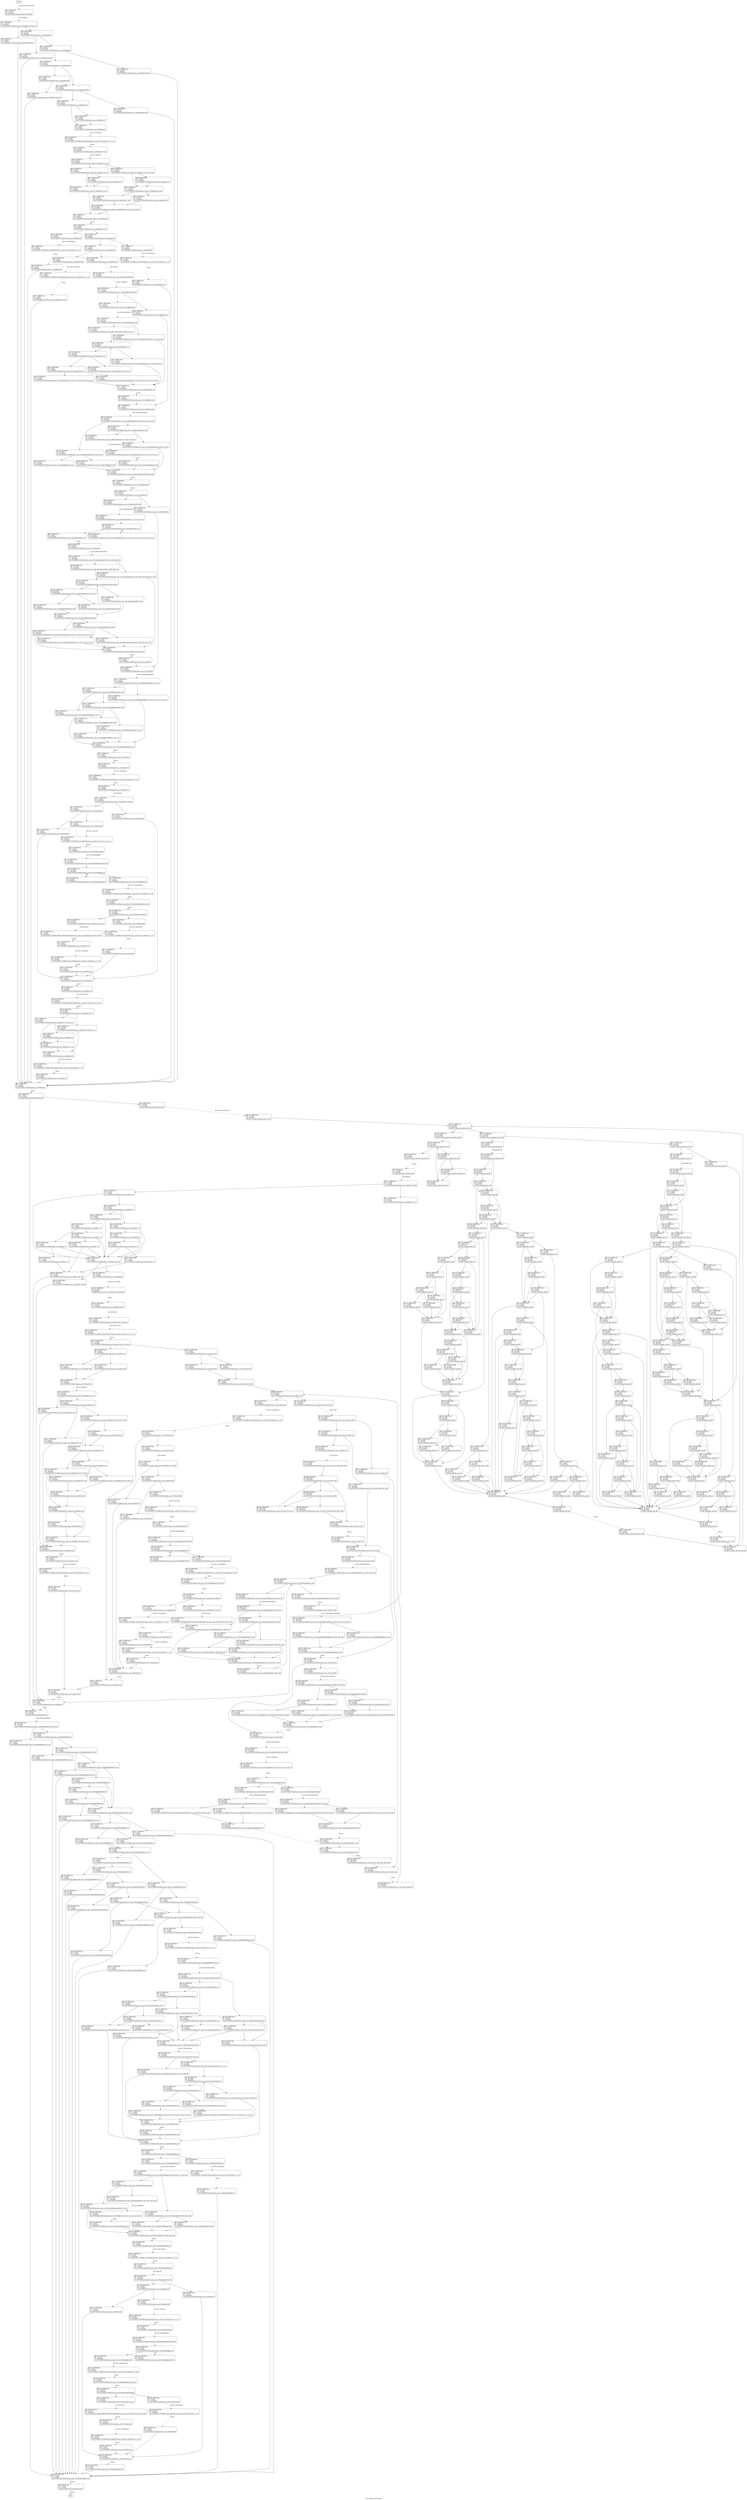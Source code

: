 digraph main {
	graph [bb="0,0,11695,28700",
		bgcolor="#ffffff",
		label="CFG: ElevatorControlTask\l",
		lheight=0.21,
		lp="5847.5,11.5",
		lwidth=2.64
	];
	node [label="\N"];
	Node0	 [bgcolor="#ffffff",
		height=0.51389,
		label="{ ENTRY}",
		pos="8808,28682",
		shape=Mrecord,
		width=0.94444];
	Node1	 [bgcolor="#ffffff",
		height=0.95833,
		label="{ BB 1 (08001554)\lET: 27 cycles \lSU: 32 bytes\lsrc/app.c:ElevatorControlTask:379,380,382}",
		pos="8808,28562",
		shape=Mrecord,
		width=4.5694];
	Node0 -> Node1	 [label="call ElevatorControlTask\l\l",
		lp="8897,28630",
		pos="e,8808,28596 8808,28663 8808,28648 8808,28626 8808,28606",
		style=dashed];
	Node7	 [bgcolor="#ffffff",
		height=0.95833,
		label="{ BB 7 (08005b60)\lET: 17 cycles \lSU: 96 bytes\lsrc/UCOS3/uCOS-III/Source/os_q.c:OSQPend:404,407,422}",
		pos="8808,28426",
		shape=Mrecord,
		width=6.0139];
	Node1 -> Node7	 [label="call OSQPend\l\l",
		lp="8856.5,28494",
		pos="e,8808,28460 8808,28527 8808,28510 8808,28488 8808,28470",
		style=dashed];
	Node2	 [bgcolor="#ffffff",
		height=0.95833,
		label="{ BB 2 (0800158c)\lET: 7 cycles \lSU: 32 bytes\lsrc/app.c:ElevatorControlTask:382,388}",
		pos="8900,16092",
		shape=Mrecord,
		width=4.1389];
	Node3	 [bgcolor="#ffffff",
		height=0.95833,
		label="{ BB 3 (08001594)\lET: 9 cycles \lSU: 32 bytes\lsrc/app.c:ElevatorControlTask:393,394}",
		pos="6607,15986",
		shape=Mrecord,
		width=4.1389];
	Node2 -> Node3	 [pos="e,6756,15993 8750.9,16084 8339.2,16065 7189.6,16013 6766.2,15994"];
	Node4	 [bgcolor="#ffffff",
		height=0.95833,
		label="{ BB 4 (080015ba)\lET: 12 cycles \lSU: 32 bytes\lsrc/app.c:ElevatorControlTask:402}",
		pos="8943,9049.5",
		shape=Mrecord,
		width=3.6944];
	Node2 -> Node4	 [pos="e,8967,9083.8 8953.9,16057 8975.8,16040 8996,16015 8996,15986 8996,15986 8996,15986 8996,9168.5 8996,9141.7 8984.4,9114.2 8972.1,\
9092.5"];
	Node146	 [bgcolor="#ffffff",
		height=0.95833,
		label="{ BB 146 (08001b90)\lET: 11 cycles \lSU: 64 bytes\lsrc/test.c:choose_elevator_opt:552,560}",
		pos="5498,15850",
		shape=Mrecord,
		width=4.1389];
	Node3 -> Node146	 [label="call choose_elevator_opt\l\l",
		lp="6240.5,15918",
		pos="e,5647,15869 6457.7,15966 6248.9,15941 5871.1,15896 5657.1,15870",
		style=dashed];
	Node306	 [bgcolor="#ffffff",
		height=0.95833,
		label="{ BB 306 (08003134)\lET: 19 cycles \lSU: 72 bytes\lsrc/UCOS3/uCOS-III/Source/os_time.c:OSTimeDlyHMSM:210,218,230}",
		pos="8943,8913.5",
		shape=Mrecord,
		width=7.2361];
	Node4 -> Node306	 [label="call OSTimeDlyHMSM\l\l",
		lp="9024,8981.5",
		pos="e,8943,8947.7 8943,9015.4 8943,8998 8943,8976.5 8943,8957.8",
		style=dashed];
	Node5	 [bgcolor="#ffffff",
		height=0.95833,
		label="{ BB 5 (080015aa)\lET: 10 cycles \lSU: 32 bytes\lsrc/app.c:ElevatorControlTask:396}",
		pos="5007,15222",
		shape=Mrecord,
		width=3.6944];
	Node411	 [bgcolor="#ffffff",
		height=0.95833,
		label="{ BB 411 (08005d50)\lET: 17 cycles \lSU: 72 bytes\lsrc/UCOS3/uCOS-III/Source/os_q.c:OSQPost:750,766}",
		pos="5091,15086",
		shape=Mrecord,
		width=5.5139];
	Node5 -> Node411	 [label="call OSQPost\l\l",
		lp="5103.5,15154",
		pos="e,5070.2,15120 5027.8,15187 5039,15169 5052.9,15147 5064.9,15128",
		style=dashed];
	Node6	 [bgcolor="#ffffff",
		height=0.95833,
		label="{ BB 6 (080015d2)\lET: 7 cycles \lSU: 32 bytes\lsrc/app.c:ElevatorControlTask:403,404}",
		pos="9340,145.5",
		shape=Mrecord,
		width=4.1389];
	Node554	 [bgcolor="#ffffff",
		height=0.51389,
		label="{ EXIT}",
		pos="9340,41.5",
		shape=Mrecord,
		width=0.75];
	Node6 -> Node554	 [label="return\l",
		lp="9363,85.5",
		pos="e,9340,59.742 9340,111.38 9340,97.932 9340,82.579 9340,69.787",
		style=dashed];
	Node8	 [bgcolor="#ffffff",
		height=0.95833,
		label="{ BB 8 (08005b7c)\lET: 5 cycles\lSU: 96 bytes\lsrc/UCOS3/uCOS-III/Source/os_q.c:OSQPend:426,427}",
		pos="8748,28232",
		shape=Mrecord,
		width=5.5694];
	Node7 -> Node8	 [pos="e,8750.8,28267 8786.6,28391 8780.1,28380 8773.5,28367 8769,28354 8760.2,28329 8755,28300 8752,28277"];
	Node9	 [bgcolor="#ffffff",
		height=0.95833,
		label="{ BB 9 (08005b88)\lET: 6 cycles \lSU: 96 bytes\lsrc/UCOS3/uCOS-III/Source/os_q.c:OSQPend:432}",
		pos="8963,28320",
		shape=Mrecord,
		width=5.1389];
	Node7 -> Node9	 [pos="e,8913.7,28354 8857.5,28391 8872.6,28381 8889.5,28370 8905.2,28359"];
	Node10	 [bgcolor="#ffffff",
		height=0.95833,
		label="{ BB 10 (08005d38)\lET: 7 cycles \lSU: 96 bytes\lsrc/UCOS3/uCOS-III/Source/os_q.c:OSQPend:577}",
		pos="8900,16212",
		shape=Mrecord,
		width=5.1389];
	Node8 -> Node10	 [pos="e,8799.5,16246 8748,28198 8748,28164 8748,28108 8748,28060 8748,28060 8748,28060 8748,16316 8748,16288 8766.6,16267 8790.7,16251"];
	Node11	 [bgcolor="#ffffff",
		height=0.95833,
		label="{ BB 11 (08005b8e)\lET: 5 cycles\lSU: 96 bytes\lsrc/UCOS3/uCOS-III/Source/os_q.c:OSQPend:436,437}",
		pos="8963,28058",
		shape=Mrecord,
		width=5.5694];
	Node9 -> Node11	 [pos="e,8963,28093 8963,28285 8963,28239 8963,28154 8963,28103"];
	Node12	 [bgcolor="#ffffff",
		height=0.95833,
		label="{ BB 12 (08005b9a)\lET: 6 cycles \lSU: 96 bytes\lsrc/UCOS3/uCOS-III/Source/os_q.c:OSQPend:439}",
		pos="9181,28146",
		shape=Mrecord,
		width=5.1389];
	Node9 -> Node12	 [pos="e,9139.1,28180 9005,28285 9041.1,28257 9093.1,28216 9131.2,28186"];
	Node10 -> Node2	 [label="return\l",
		lp="8923,16152",
		pos="e,8900,16126 8900,16177 8900,16164 8900,16150 8900,16136",
		style=dashed];
	Node11 -> Node10	 [pos="e,8832.4,16246 8893.6,28024 8844,27996 8786,27948 8786,27886 8786,27886 8786,27886 8786,16316 8786,16290 8803.2,16268 8824.2,16252"];
	Node13	 [bgcolor="#ffffff",
		height=0.95833,
		label="{ BB 13 (08005ba0)\lET: 5 cycles\lSU: 96 bytes\lsrc/UCOS3/uCOS-III/Source/os_q.c:OSQPend:443,444}",
		pos="10102,27884",
		shape=Mrecord,
		width=5.5694];
	Node12 -> Node13	 [pos="e,9984.4,27919 9298.6,28111 9472.1,28063 9795.7,27972 9974.7,27921"];
	Node14	 [bgcolor="#ffffff",
		height=0.95833,
		label="{ BB 14 (08005bac)\lET: 6 cycles \lSU: 96 bytes\lsrc/UCOS3/uCOS-III/Source/os_q.c:OSQPend:446}",
		pos="9181,27972",
		shape=Mrecord,
		width=5.1389];
	Node12 -> Node14	 [pos="e,9181,28006 9181,28111 9181,28084 9181,28045 9181,28016"];
	Node13 -> Node10	 [pos="e,9085.1,16216 10303,27865 10442,27846 10602,27810 10602,27745 10602,27745 10602,27745 10602,16316 10602,16200 10519,16274 10362,\
16264 9908.9,16236 9375.9,16222 9095.4,16216"];
	Node15	 [bgcolor="#ffffff",
		height=0.95833,
		label="{ BB 15 (08005bb2)\lET: 3 cycles \lSU: 96 bytes\lsrc/UCOS3/uCOS-III/Source/os_q.c:OSQPend:446}",
		pos="9178,27798",
		shape=Mrecord,
		width=5.1389];
	Node14 -> Node15	 [pos="e,9178.6,27832 9180.4,27937 9179.9,27910 9179.3,27871 9178.8,27842"];
	Node16	 [bgcolor="#ffffff",
		height=0.95833,
		label="{ BB 16 (08005bc4)\lET: 9 cycles \lSU: 96 bytes\lsrc/UCOS3/uCOS-III/Source/os_q.c:OSQPend:449,461}",
		pos="9391,27692",
		shape=Mrecord,
		width=5.5694];
	Node14 -> Node16	 [pos="e,9393.6,27726 9252,27937 9293.9,27914 9344.1,27879 9372,27832 9389.3,27803 9393.5,27765 9393.7,27736"];
	Node15 -> Node16	 [pos="e,9323.1,27726 9245.7,27763 9267.4,27753 9291.7,27741 9314,27730"];
	Node17	 [bgcolor="#ffffff",
		height=0.95833,
		label="{ BB 17 (08005bb8)\lET: 5 cycles\lSU: 96 bytes\lsrc/UCOS3/uCOS-III/Source/os_q.c:OSQPend:455,456}",
		pos="9079,27604",
		shape=Mrecord,
		width=5.5694];
	Node15 -> Node17	 [pos="e,9096.2,27639 9160.8,27763 9144.1,27731 9118.9,27682 9100.9,27648"];
	Node18	 [bgcolor="#ffffff",
		height=0.95833,
		label="{ BB 18 (08005bd0)\lET: 5 cycles\lSU: 96 bytes\lsrc/UCOS3/uCOS-III/Source/os_q.c:OSQPend:465,466}",
		pos="10056,27430",
		shape=Mrecord,
		width=5.5694];
	Node16 -> Node18	 [pos="e,9971.1,27465 9475.9,27657 9600.4,27609 9831.8,27519 9961.5,27468"];
	Node19	 [bgcolor="#ffffff",
		height=0.95833,
		label="{ BB 19 (08005bdc)\lET: 6 cycles \lSU: 96 bytes\lsrc/UCOS3/uCOS-III/Source/os_q.c:OSQPend:470}",
		pos="9391,27518",
		shape=Mrecord,
		width=5.1389];
	Node16 -> Node19	 [pos="e,9391,27552 9391,27657 9391,27630 9391,27591 9391,27562"];
	Node17 -> Node10	 [pos="e,8859.3,16246 8955.6,27570 8890.5,27545 8824,27501 8824,27432 8824,27432 8824,27432 8824,16316 8824,16293 8837,16271 8852.2,16253"];
	Node18 -> Node10	 [pos="e,9085,16216 10257,27412 10399,27393 10564,27358 10564,27291 10564,27291 10564,27291 10564,16316 10564,16196 10495,16275 10313,16264 \
9878.4,16238 9367.7,16223 9095,16217"];
	Node20	 [bgcolor="#ffffff",
		height=0.95833,
		label="{ BB 20 (08005be2)\lET: 4 cycles \lSU: 96 bytes\lsrc/UCOS3/uCOS-III/Source/os_q.c:OSQPend:471}",
		pos="9604,27344",
		shape=Mrecord,
		width=5.1389];
	Node19 -> Node20	 [pos="e,9563.1,27378 9432.1,27483 9467.1,27455 9517.7,27414 9554.9,27384"];
	Node21	 [bgcolor="#ffffff",
		height=0.95833,
		label="{ BB 21 (08005be8)\lET: 4 cycles \lSU: 96 bytes\lsrc/UCOS3/uCOS-III/Source/os_q.c:OSQPend:474}",
		pos="9603,27238",
		shape=Mrecord,
		width=5.1389];
	Node19 -> Node21	 [pos="e,9455.5,27272 9384,27483 9376.7,27439 9371.2,27359 9410,27309 9420,27296 9432.6,27285 9446.6,27277"];
	Node20 -> Node21	 [pos="e,9603.3,27272 9603.7,27309 9603.6,27301 9603.5,27291 9603.4,27282"];
	Node43	 [bgcolor="#ffffff",
		height=0.95833,
		label="{ BB 43 (080002e0)\lET: 6 cycles \lSU: 144 bytes\lsrc/UCOS3/uC-CPU/ARM-Cortex-M4/GNU/cpu_a.asm:CPU_SR_Save:111,112,113}",
		pos="9603,27102",
		shape=Mrecord,
		width=8.3194];
	Node21 -> Node43	 [label="call CPU_SR_Save\l\l",
		lp="9668.5,27170",
		pos="e,9603,27136 9603,27203 9603,27186 9603,27164 9603,27146",
		style=dashed];
	Node22	 [bgcolor="#ffffff",
		height=0.95833,
		label="{ BB 22 (08005bec)\lET: 10 cycles \lSU: 96 bytes\lsrc/UCOS3/uCOS-III/Source/os_q.c:OSQPend:474,475}",
		pos="9603,26982",
		shape=Mrecord,
		width=5.5694];
	Node44	 [bgcolor="#ffffff",
		height=0.95833,
		label="{ BB 44 (08004c18)\lET: 14 cycles \lSU: 128 bytes\lsrc/UCOS3/uCOS-III/Source/os_msg.c:OS_MsgQGet:215,228}",
		pos="9603,26846",
		shape=Mrecord,
		width=6.2778];
	Node22 -> Node44	 [label="call OS_MsgQGet\l\l",
		lp="9666.5,26914",
		pos="e,9603,26880 9603,26947 9603,26930 9603,26908 9603,26890",
		style=dashed];
	Node23	 [bgcolor="#ffffff",
		height=0.95833,
		label="{ BB 23 (08005bfe)\lET: 8 cycles \lSU: 96 bytes\lsrc/UCOS3/uCOS-III/Source/os_q.c:OSQPend:475,479}",
		pos="9618,26090",
		shape=Mrecord,
		width=5.5694];
	Node24	 [bgcolor="#ffffff",
		height=0.95833,
		label="{ BB 24 (08005c08)\lET: 2 cycles\lSU: 96 bytes\lsrc/UCOS3/uCOS-III/Source/os_q.c:OSQPend:480}",
		pos="9278,25984",
		shape=Mrecord,
		width=5.1389];
	Node23 -> Node24	 [pos="e,9386.1,26018 9510,26055 9473.6,26044 9432.9,26032 9395.9,26021"];
	Node25	 [bgcolor="#ffffff",
		height=0.95833,
		label="{ BB 25 (08005c12)\lET: 6 cycles \lSU: 96 bytes\lsrc/UCOS3/uCOS-III/Source/os_q.c:OSQPend:487}",
		pos="9718,25984",
		shape=Mrecord,
		width=5.1389];
	Node23 -> Node25	 [pos="e,9686,26018 9649.9,26055 9659.1,26046 9669.3,26035 9678.8,26025"];
	Node55	 [bgcolor="#ffffff",
		height=0.95833,
		label="{ BB 55 (080002e8)\lET: 5 cycles \lSU: 144 bytes\lsrc/UCOS3/uC-CPU/ARM-Cortex-M4/GNU/cpu_a.asm:CPU_SR_Restore:117,118}",
		pos="9196,25848",
		shape=Mrecord,
		width=8.1806];
	Node24 -> Node55	 [label="call CPU_SR_Restore\l\l",
		lp="9321.5,25916",
		pos="e,9216.3,25882 9257.7,25949 9246.8,25932 9233.3,25909 9221.7,25890",
		style=dashed];
	Node27	 [bgcolor="#ffffff",
		height=0.95833,
		label="{ BB 27 (08005c1a)\lET: 2 cycles\lSU: 96 bytes\lsrc/UCOS3/uCOS-III/Source/os_q.c:OSQPend:488}",
		pos="10137,25848",
		shape=Mrecord,
		width=5.1389];
	Node25 -> Node27	 [pos="e,10034,25882 9821.3,25949 9882.8,25930 9961,25905 10024,25885"];
	Node28	 [bgcolor="#ffffff",
		height=0.95833,
		label="{ BB 28 (08005c2c)\lET: 7 cycles \lSU: 96 bytes\lsrc/UCOS3/uCOS-III/Source/os_q.c:OSQPend:495}",
		pos="9718,25848",
		shape=Mrecord,
		width=5.1389];
	Node25 -> Node28	 [pos="e,9718,25882 9718,25949 9718,25932 9718,25910 9718,25892"];
	Node26	 [bgcolor="#ffffff",
		height=0.95833,
		label="{ BB 26 (08005c0e)\lET: 4 cycles\lSU: 96 bytes\lsrc/UCOS3/uCOS-III/Source/os_q.c:OSQPend:484}",
		pos="9034,25624",
		shape=Mrecord,
		width=5.1389];
	Node26 -> Node10	 [pos="e,8881.2,16246 8952.4,25590 8943.6,25585 8935.3,25579 8928,25572 8883.8,25530 8862,25513 8862,25452 8862,25452 8862,25452 8862,16316 \
8862,16295 8869,16273 8877,16255"];
	Node56	 [bgcolor="#ffffff",
		height=0.95833,
		label="{ BB 56 (080002e8)\lET: 5 cycles \lSU: 144 bytes\lsrc/UCOS3/uC-CPU/ARM-Cortex-M4/GNU/cpu_a.asm:CPU_SR_Restore:117,118}",
		pos="10238,25712",
		shape=Mrecord,
		width=8.1806];
	Node27 -> Node56	 [label="call CPU_SR_Restore\l\l",
		lp="10274,25780",
		pos="e,10213,25746 10162,25813 10176,25795 10192,25773 10207,25754",
		style=dashed];
	Node30	 [bgcolor="#ffffff",
		height=0.95833,
		label="{ BB 30 (08005c34)\lET: 2 cycles\lSU: 96 bytes\lsrc/UCOS3/uCOS-III/Source/os_q.c:OSQPend:496}",
		pos="9317,25712",
		shape=Mrecord,
		width=5.1389];
	Node28 -> Node30	 [pos="e,9415.8,25746 9619.1,25813 9560.4,25794 9485.7,25769 9425.4,25749"];
	Node31	 [bgcolor="#ffffff",
		height=0.95833,
		label="{ BB 31 (08005c46)\lET: 8 cycles \lSU: 96 bytes\lsrc/UCOS3/uCOS-III/Source/os_q.c:OSQPend:506}",
		pos="9734,25712",
		shape=Mrecord,
		width=5.1389];
	Node28 -> Node31	 [pos="e,9730,25746 9722,25813 9724,25796 9726.6,25774 9728.8,25756"];
	Node29	 [bgcolor="#ffffff",
		height=0.95833,
		label="{ BB 29 (08005c20)\lET: 7 cycles\lSU: 96 bytes\lsrc/UCOS3/uCOS-III/Source/os_q.c:OSQPend:492,493}",
		pos="10272,25450",
		shape=Mrecord,
		width=5.5694];
	Node29 -> Node10	 [pos="e,9085.3,16215 10395,25416 10459,25391 10526,25347 10526,25278 10526,25278 10526,25278 10526,16316 10526,16246 9527.5,16222 9095.4,\
16215"];
	Node57	 [bgcolor="#ffffff",
		height=0.95833,
		label="{ BB 57 (080002e8)\lET: 5 cycles \lSU: 144 bytes\lsrc/UCOS3/uC-CPU/ARM-Cortex-M4/GNU/cpu_a.asm:CPU_SR_Restore:117,118}",
		pos="9232,25538",
		shape=Mrecord,
		width=8.1806];
	Node30 -> Node57	 [label="call CPU_SR_Restore\l\l",
		lp="9366.5,25624",
		pos="e,9248.3,25572 9300.6,25677 9287,25650 9267.6,25611 9252.9,25581",
		style=dashed];
	Node58	 [bgcolor="#ffffff",
		height=0.95833,
		label="{ BB 58 (08004144)\lET: 24 cycles \lSU: 128 bytes\lsrc/UCOS3/uCOS-III/Source/os_core.c:OS_Pend:884,889,890,892}",
		pos="9840,25538",
		shape=Mrecord,
		width=6.7083];
	Node31 -> Node58	 [label="call OS_Pend\l\l",
		lp="9853,25624",
		pos="e,9819.6,25572 9754.4,25677 9771.5,25650 9796,25610 9814.4,25580",
		style=dashed];
	Node32	 [bgcolor="#ffffff",
		height=0.95833,
		label="{ BB 32 (08005c3a)\lET: 7 cycles\lSU: 96 bytes\lsrc/UCOS3/uCOS-III/Source/os_q.c:OSQPend:500,501}",
		pos="9154,25276",
		shape=Mrecord,
		width=5.5694];
	Node32 -> Node10	 [pos="e,8900,16246 9031.5,25242 8966.5,25217 8900,25173 8900,25104 8900,25104 8900,25104 8900,16316 8900,16297 8900,16275 8900,16256"];
	Node33	 [bgcolor="#ffffff",
		height=0.95833,
		label="{ BB 33 (08005c54)\lET: 5 cycles \lSU: 96 bytes\lsrc/UCOS3/uCOS-III/Source/os_q.c:OSQPend:510}",
		pos="9782,19894",
		shape=Mrecord,
		width=5.1389];
	Node120	 [bgcolor="#ffffff",
		height=0.95833,
		label="{ BB 120 (080002e8)\lET: 5 cycles \lSU: 144 bytes\lsrc/UCOS3/uC-CPU/ARM-Cortex-M4/GNU/cpu_a.asm:CPU_SR_Restore:117,118}",
		pos="9782,19758",
		shape=Mrecord,
		width=8.1806];
	Node33 -> Node120	 [label="call CPU_SR_Restore\l\l",
		lp="9858.5,19826",
		pos="e,9782,19792 9782,19859 9782,19842 9782,19820 9782,19802",
		style=dashed];
	Node34	 [bgcolor="#ffffff",
		height=0.95833,
		label="{ BB 34 (08005c5a)\lET: 4 cycles \lSU: 96 bytes\lsrc/UCOS3/uCOS-III/Source/os_q.c:OSQPend:514}",
		pos="9782,19638",
		shape=Mrecord,
		width=5.1389];
	Node121	 [bgcolor="#ffffff",
		height=0.95833,
		label="{ BB 121 (08003dfc)\lET: 12 cycles \lSU: 144 bytes\lsrc/UCOS3/uCOS-III/Source/os_core.c:OSSched:391,392,396}",
		pos="9782,19502",
		shape=Mrecord,
		width=6.2778];
	Node34 -> Node121	 [label="call OSSched\l\l",
		lp="9829,19570",
		pos="e,9782,19536 9782,19603 9782,19586 9782,19564 9782,19546",
		style=dashed];
	Node35	 [bgcolor="#ffffff",
		height=0.95833,
		label="{ BB 35 (08005c5e)\lET: 4 cycles \lSU: 96 bytes\lsrc/UCOS3/uCOS-III/Source/os_q.c:OSQPend:516}",
		pos="9441,17322",
		shape=Mrecord,
		width=5.1389];
	Node144	 [bgcolor="#ffffff",
		height=0.95833,
		label="{ BB 144 (080002e0)\lET: 6 cycles \lSU: 144 bytes\lsrc/UCOS3/uC-CPU/ARM-Cortex-M4/GNU/cpu_a.asm:CPU_SR_Save:111,112,113}",
		pos="9441,17186",
		shape=Mrecord,
		width=8.3194];
	Node35 -> Node144	 [label="call CPU_SR_Save\l\l",
		lp="9506.5,17254",
		pos="e,9441,17220 9441,17287 9441,17270 9441,17248 9441,17230",
		style=dashed];
	Node36	 [bgcolor="#ffffff",
		height=0.95833,
		label="{ BB 36 (08005c62)\lET: 9 cycles \lSU: 96 bytes\lsrc/UCOS3/uCOS-III/Source/os_q.c:OSQPend:516,517}",
		pos="9441,17066",
		shape=Mrecord,
		width=5.5694];
	Node37	 [bgcolor="#ffffff",
		height=0.95833,
		label="{ BB 37 (08005c70)\lET: 20 cycles \lSU: 96 bytes\lsrc/UCOS3/uCOS-III/Source/os_q.c:OSQPend:517,519,520,521}",
		pos="9182,16960",
		shape=Mrecord,
		width=6.4444];
	Node36 -> Node37	 [pos="e,9264.5,16994 9358.7,17031 9331.7,17021 9301.5,17008 9273.8,16997"];
	Node38	 [bgcolor="#ffffff",
		height=0.95833,
		label="{ BB 38 (08005d1c)\lET: 11 cycles\lSU: 96 bytes\lsrc/UCOS3/uCOS-III/Source/os_q.c:OSQPend:567,568,572,573}",
		pos="9442,16872",
		shape=Mrecord,
		width=6.4444];
	Node36 -> Node38	 [pos="e,9441.8,16907 9441.2,17031 9441.3,17000 9441.6,16952 9441.8,16917"];
	Node39	 [bgcolor="#ffffff",
		height=0.95833,
		label="{ BB 39 (08005ca2)\lET: 6 cycles \lSU: 96 bytes\lsrc/UCOS3/uCOS-III/Source/os_q.c:OSQPend:522}",
		pos="9222,16786",
		shape=Mrecord,
		width=5.1389];
	Node37 -> Node39	 [pos="e,9208.7,16820 9186.1,16925 9189.6,16901 9195.2,16867 9203,16838 9203.8,16835 9204.6,16832 9205.5,16829"];
	Node40	 [bgcolor="#ffffff",
		height=0.95833,
		label="{ BB 40 (08005cac)\lET: 7 cycles \lSU: 96 bytes\lsrc/UCOS3/uCOS-III/Source/os_q.c:OSQPend:527,528}",
		pos="9214,16680",
		shape=Mrecord,
		width=5.5694];
	Node37 -> Node40	 [pos="e,9070,16714 9127.1,16925 9067,16885 8984.6,16814 9028,16751 9036.9,16738 9048.4,16728 9061.3,16719"];
	Node41	 [bgcolor="#ffffff",
		height=0.95833,
		label="{ BB 41 (08005d30)\lET: 5 cycles \lSU: 96 bytes\lsrc/UCOS3/uCOS-III/Source/os_q.c:OSQPend:575}",
		pos="9223,16574",
		shape=Mrecord,
		width=5.1389];
	Node38 -> Node41	 [pos="e,9377.4,16608 9449.5,16838 9458.2,16790 9466.4,16701 9423,16645 9412.9,16632 9400.3,16621 9386.3,16613"];
	Node39 -> Node40	 [pos="e,9216.6,16714 9219.4,16751 9218.8,16743 9218,16733 9217.3,16724"];
	Node40 -> Node41	 [pos="e,9220.1,16608 9216.9,16645 9217.6,16637 9218.5,16627 9219.2,16618"];
	Node145	 [bgcolor="#ffffff",
		height=0.95833,
		label="{ BB 145 (080002e8)\lET: 5 cycles \lSU: 144 bytes\lsrc/UCOS3/uC-CPU/ARM-Cortex-M4/GNU/cpu_a.asm:CPU_SR_Restore:117,118}",
		pos="9223,16438",
		shape=Mrecord,
		width=8.1806];
	Node41 -> Node145	 [label="call CPU_SR_Restore\l\l",
		lp="9299.5,16506",
		pos="e,9223,16472 9223,16539 9223,16522 9223,16500 9223,16482",
		style=dashed];
	Node42	 [bgcolor="#ffffff",
		height=0.95833,
		label="{ BB 42 (08005d36)\lET: 4 cycles \lSU: 96 bytes\lsrc/UCOS3/uCOS-III/Source/os_q.c:OSQPend:576}",
		pos="9140,16318",
		shape=Mrecord,
		width=5.1389];
	Node42 -> Node10	 [pos="e,8976.5,16246 9063.7,16283 9038.9,16273 9011.2,16261 8985.7,16250"];
	Node43 -> Node22	 [label="return\l",
		lp="9626,27042",
		pos="e,9603,27016 9603,27067 9603,27054 9603,27040 9603,27026",
		style=dashed];
	Node45	 [bgcolor="#ffffff",
		height=0.95833,
		label="{ BB 45 (08004c2e)\lET: 6 cycles\lSU: 128 bytes\lsrc/UCOS3/uCOS-III/Source/os_msg.c:OS_MsgQGet:229,230}",
		pos="9593,26740",
		shape=Mrecord,
		width=6.2778];
	Node44 -> Node45	 [pos="e,9596.2,26774 9599.8,26811 9599,26803 9598.1,26793 9597.2,26784"];
	Node46	 [bgcolor="#ffffff",
		height=0.95833,
		label="{ BB 46 (08004c4c)\lET: 16 cycles \lSU: 128 bytes\lsrc/UCOS3/uCOS-III/Source/os_msg.c:OS_MsgQGet:237,238,239,240}",
		pos="10095,26740",
		shape=Mrecord,
		width=7.1528];
	Node44 -> Node46	 [pos="e,9938.6,26774 9759.3,26811 9813.4,26800 9874.1,26787 9928.8,26776"];
	Node47	 [bgcolor="#ffffff",
		height=0.95833,
		label="{ BB 47 (08004c3a)\lET: 3 cycles\lSU: 128 bytes\lsrc/UCOS3/uCOS-III/Source/os_msg.c:OS_MsgQGet:231}",
		pos="9810,26634",
		shape=Mrecord,
		width=5.8333];
	Node45 -> Node47	 [pos="e,9740.8,26668 9662,26705 9684.1,26695 9708.8,26683 9731.6,26672"];
	Node48	 [bgcolor="#ffffff",
		height=0.95833,
		label="{ BB 48 (08004c40)\lET: 7 cycles\lSU: 128 bytes\lsrc/UCOS3/uCOS-III/Source/os_msg.c:OS_MsgQGet:233,234}",
		pos="9595,26528",
		shape=Mrecord,
		width=6.2778];
	Node45 -> Node48	 [pos="e,9592.7,26562 9591.7,26705 9590.8,26677 9590,26635 9591,26599 9591.2,26590 9591.7,26581 9592.1,26572"];
	Node49	 [bgcolor="#ffffff",
		height=0.95833,
		label="{ BB 49 (08004c66)\lET: 5 cycles \lSU: 128 bytes\lsrc/UCOS3/uCOS-III/Source/os_msg.c:OS_MsgQGet:241}",
		pos="10322,26634",
		shape=Mrecord,
		width=5.8333];
	Node46 -> Node49	 [pos="e,10250,26668 10167,26705 10190,26695 10216,26683 10240,26672"];
	Node50	 [bgcolor="#ffffff",
		height=0.95833,
		label="{ BB 50 (08004c6e)\lET: 11 cycles \lSU: 128 bytes\lsrc/UCOS3/uCOS-III/Source/os_msg.c:OS_MsgQGet:244,246}",
		pos="10207,26528",
		shape=Mrecord,
		width=6.2778];
	Node46 -> Node50	 [pos="e,10139,26562 10089,26705 10085,26676 10085,26632 10103,26599 10110,26587 10120,26577 10131,26568"];
	Node47 -> Node48	 [pos="e,9663.5,26562 9741.7,26599 9719.7,26589 9695.3,26577 9672.7,26566"];
	Node51	 [bgcolor="#ffffff",
		height=0.95833,
		label="{ BB 51 (08004cc6)\lET: 8 cycles \lSU: 128 bytes\lsrc/UCOS3/uCOS-III/Source/os_msg.c:OS_MsgQGet:260}",
		pos="9618,26210",
		shape=Mrecord,
		width=5.8333];
	Node48 -> Node51	 [pos="e,9615.6,26244 9597.4,26493 9601.6,26436 9610.2,26318 9614.8,26254"];
	Node49 -> Node50	 [pos="e,10244,26562 10285,26599 10275,26590 10263,26579 10251,26569"];
	Node52	 [bgcolor="#ffffff",
		height=0.95833,
		label="{ BB 52 (08004c7e)\lET: 8 cycles \lSU: 128 bytes\lsrc/UCOS3/uCOS-III/Source/os_msg.c:OS_MsgQGet:247,248}",
		pos="9855,26422",
		shape=Mrecord,
		width=6.2778];
	Node50 -> Node52	 [pos="e,9966.9,26456 10095,26493 10057,26482 10015,26470 9976.6,26458"];
	Node53	 [bgcolor="#ffffff",
		height=0.95833,
		label="{ BB 53 (08004c8c)\lET: 8 cycles\lSU: 128 bytes\lsrc/UCOS3/uCOS-III/Source/os_msg.c:OS_MsgQGet:250}",
		pos="10309,26422",
		shape=Mrecord,
		width=5.8333];
	Node50 -> Node53	 [pos="e,10276,26456 10240,26493 10249,26484 10259,26473 10269,26463"];
	Node51 -> Node23	 [label="return\l",
		lp="9641,26150",
		pos="e,9618,26124 9618,26175 9618,26162 9618,26148 9618,26134",
		style=dashed];
	Node54	 [bgcolor="#ffffff",
		height=0.95833,
		label="{ BB 54 (08004c98)\lET: 26 cycles \lSU: 128 bytes\lsrc/UCOS3/uCOS-III/Source/os_msg.c:OS_MsgQGet:253,254,255,256,258,259}",
		pos="9912,26316",
		shape=Mrecord,
		width=8.0278];
	Node52 -> Node54	 [pos="e,9893.8,26350 9873.2,26387 9878.2,26378 9883.7,26368 9888.9,26359"];
	Node53 -> Node54	 [pos="e,10038,26350 10183,26387 10140,26376 10092,26364 10048,26352"];
	Node54 -> Node51	 [pos="e,9711.4,26244 9818.6,26281 9787.6,26270 9752.9,26258 9721.2,26247"];
	Node55 -> Node26	 [label="return\l",
		lp="9182,25780",
		pos="e,9058.4,25659 9171.7,25813 9143.1,25774 9095.5,25709 9064.4,25667",
		style=dashed];
	Node56 -> Node29	 [label="return\l",
		lp="10277,25624",
		pos="e,10268,25485 10242,25677 10248,25631 10260,25546 10266,25495",
		style=dashed];
	Node57 -> Node32	 [label="return\l",
		lp="9239,25450",
		pos="e,9164,25311 9222,25503 9208,25457 9182.5,25372 9167,25321",
		style=dashed];
	Node66	 [bgcolor="#ffffff",
		height=0.95833,
		label="{ BB 66 (08004ad8)\lET: 11 cycles \lSU: 144 bytes\lsrc/UCOS3/uCOS-III/Source/os_core.c:OS_TaskBlock:2626,2627}",
		pos="9899,25364",
		shape=Mrecord,
		width=6.6111];
	Node58 -> Node66	 [label="call OS_TaskBlock\l\l",
		lp="9946,25450",
		pos="e,9887.7,25398 9851.4,25503 9860.8,25476 9874.1,25437 9884.3,25407",
		style=dashed];
	Node59	 [bgcolor="#ffffff",
		height=0.95833,
		label="{ BB 59 (08004174)\lET: 6 cycles \lSU: 128 bytes\lsrc/UCOS3/uCOS-III/Source/os_core.c:OS_Pend:895}",
		pos="10029,23030",
		shape=Mrecord,
		width=5.4028];
	Node60	 [bgcolor="#ffffff",
		height=0.95833,
		label="{ BB 60 (0800417a)\lET: 13 cycles \lSU: 128 bytes\lsrc/UCOS3/uCOS-III/Source/os_core.c:OS_Pend:896,897,898}",
		pos="9988,22924",
		shape=Mrecord,
		width=6.2778];
	Node59 -> Node60	 [pos="e,10001,22958 10016,22995 10012,22986 10009,22977 10005,22967"];
	Node61	 [bgcolor="#ffffff",
		height=0.95833,
		label="{ BB 61 (0800419e)\lET: 10 cycles\lSU: 128 bytes\lsrc/UCOS3/uCOS-III/Source/os_core.c:OS_Pend:904,905}",
		pos="10301,22836",
		shape=Mrecord,
		width=5.8333];
	Node59 -> Node61	 [pos="e,10287,22871 10157,22995 10180,22986 10204,22974 10223,22958 10249,22937 10269,22906 10282,22880"];
	Node93	 [bgcolor="#ffffff",
		height=0.95833,
		label="{ BB 93 (080041c8)\lET: 19 cycles \lSU: 160 bytes\lsrc/UCOS3/uCOS-III/Source/os_core.c:OS_PendDataInit:1113,1118,1119,1121}",
		pos="9940,22750",
		shape=Mrecord,
		width=8.0278];
	Node60 -> Node93	 [label="call OS_PendDataInit\l\l",
		lp="10006,22836",
		pos="e,9928.3,22784 9941.4,22889 9936.4,22884 9932,22878 9929,22871 9918,22847 9920.5,22817 9925.9,22794",
		style=dashed];
	Node63	 [bgcolor="#ffffff",
		height=0.95833,
		label="{ BB 63 (080041b0)\lET: 8 cycles \lSU: 128 bytes\lsrc/UCOS3/uCOS-III/Source/os_core.c:OS_Pend:908}",
		pos="10139,21004",
		shape=Mrecord,
		width=5.4028];
	Node61 -> Node63	 [pos="e,10329,21038 10331,22802 10352,22776 10376,22737 10376,22697 10376,22697 10376,22697 10376,21108 10376,21079 10361,21058 10338,\
21043"];
	Node62	 [bgcolor="#ffffff",
		height=0.95833,
		label="{ BB 62 (08004194)\lET: 6 cycles \lSU: 128 bytes\lsrc/UCOS3/uCOS-III/Source/os_core.c:OS_Pend:901}",
		pos="9441,22418",
		shape=Mrecord,
		width=5.4028];
	Node97	 [bgcolor="#ffffff",
		height=0.95833,
		label="{ BB 97 (08004374)\lET: 18 cycles \lSU: 168 bytes\lsrc/UCOS3/uCOS-III/Source/os_core.c:OS_PendListInsertPrio:1471,1480,1481,1482}",
		pos="9644,22282",
		shape=Mrecord,
		width=8.6111];
	Node62 -> Node97	 [label="call OS_PendListInsertPrio\l\l",
		lp="9658,22350",
		pos="e,9593.7,22316 9491.2,22383 9519.6,22365 9555.3,22341 9585.1,22321",
		style=dashed];
	Node111	 [bgcolor="#ffffff",
		height=0.95833,
		label="{ BB 111 (08004234)\lET: 11 cycles \lSU: 160 bytes\lsrc/UCOS3/uCOS-III/Source/os_core.c:OS_PendDbgNameAdd:1155,1161}",
		pos="10139,20868",
		shape=Mrecord,
		width=7.4861];
	Node63 -> Node111	 [label="call OS_PendDbgNameAdd\l\l",
		lp="10236,20936",
		pos="e,10139,20902 10139,20969 10139,20952 10139,20930 10139,20912",
		style=dashed];
	Node64	 [bgcolor="#ffffff",
		height=0.95833,
		label="{ BB 64 (0800419c)\lET: 4 cycles \lSU: 128 bytes\lsrc/UCOS3/uCOS-III/Source/os_core.c:OS_Pend:901}",
		pos="10110,21110",
		shape=Mrecord,
		width=5.4028];
	Node64 -> Node63	 [pos="e,10130,21038 10119,21075 10122,21066 10124,21057 10127,21048"];
	Node65	 [bgcolor="#ffffff",
		height=0.95833,
		label="{ BB 65 (080041bc)\lET: 7 cycles \lSU: 128 bytes\lsrc/UCOS3/uCOS-III/Source/os_core.c:OS_Pend:911}",
		pos="9782,20014",
		shape=Mrecord,
		width=5.4028];
	Node65 -> Node33	 [label="return\l",
		lp="9805,19954",
		pos="e,9782,19928 9782,19979 9782,19966 9782,19952 9782,19938",
		style=dashed];
	Node67	 [bgcolor="#ffffff",
		height=0.95833,
		label="{ BB 67 (08004ae8)\lET: 5 cycles \lSU: 144 bytes\lsrc/UCOS3/uCOS-III/Source/os_core.c:OS_TaskBlock:2628}",
		pos="9899,25190",
		shape=Mrecord,
		width=6.0556];
	Node66 -> Node67	 [pos="e,9899,25224 9899,25329 9899,25302 9899,25263 9899,25234"];
	Node68	 [bgcolor="#ffffff",
		height=0.95833,
		label="{ BB 68 (08004afc)\lET: 5 cycles\lSU: 144 bytes\lsrc/UCOS3/uCOS-III/Source/os_core.c:OS_TaskBlock:2631}",
		pos="10289,25102",
		shape=Mrecord,
		width=6.0556];
	Node66 -> Node68	 [pos="e,10247,25137 9956.3,25329 10003,25302 10070,25262 10126,25224 10164,25198 10207,25167 10238,25143"];
	Node72	 [bgcolor="#ffffff",
		height=0.95833,
		label="{ BB 72 (08002b2c)\lET: 13 cycles \lSU: 144 bytes\lsrc/UCOS3/uCOS-III/Source/os_tick.c:OS_TickListInsert:193,199}",
		pos="9899,25016",
		shape=Mrecord,
		width=6.7083];
	Node67 -> Node72	 [label="call OS_TickListInsert\l\l",
		lp="9979,25102",
		pos="e,9899,25050 9899,25155 9899,25128 9899,25089 9899,25060",
		style=dashed];
	Node70	 [bgcolor="#ffffff",
		height=0.95833,
		label="{ BB 70 (08004b04)\lET: 5 cycles \lSU: 144 bytes\lsrc/UCOS3/uCOS-III/Source/os_core.c:OS_TaskBlock:2633}",
		pos="10126,24018",
		shape=Mrecord,
		width=6.0556];
	Node68 -> Node70	 [pos="e,10344,24046 10398,25068 10444,25047 10488,25013 10488,24963 10488,24963 10488,24963 10488,24122 10488,24088 10426,24064 10354,\
24048"];
	Node69	 [bgcolor="#ffffff",
		height=0.95833,
		label="{ BB 69 (08004af2)\lET: 7 cycles \lSU: 144 bytes\lsrc/UCOS3/uCOS-III/Source/os_core.c:OS_TaskBlock:2629}",
		pos="10126,24124",
		shape=Mrecord,
		width=6.0556];
	Node69 -> Node70	 [pos="e,10126,24052 10126,24089 10126,24081 10126,24071 10126,24062"];
	Node83	 [bgcolor="#ffffff",
		height=0.95833,
		label="{ BB 83 (080048e8)\lET: 26 cycles \lSU: 104 bytes\lsrc/UCOS3/uCOS-III/Source/os_core.c:OS_RdyListRemove:2409,2416,2417,2418,2419}",
		pos="10029,23882",
		shape=Mrecord,
		width=8.8472];
	Node70 -> Node83	 [label="call OS_RdyListRemove\l\l",
		lp="10172,23950",
		pos="e,10053,23916 10102,23983 10089,23965 10073,23943 10059,23924",
		style=dashed];
	Node71	 [bgcolor="#ffffff",
		height=0.95833,
		label="{ BB 71 (08004b0a)\lET: 7 cycles \lSU: 144 bytes\lsrc/UCOS3/uCOS-III/Source/os_core.c:OS_TaskBlock:2634}",
		pos="10029,23150",
		shape=Mrecord,
		width=6.0556];
	Node71 -> Node59	 [label="return\l",
		lp="10052,23090",
		pos="e,10029,23064 10029,23115 10029,23102 10029,23088 10029,23074",
		style=dashed];
	Node73	 [bgcolor="#ffffff",
		height=0.95833,
		label="{ BB 73 (08002b40)\lET: 19 cycles\lSU: 144 bytes\lsrc/UCOS3/uCOS-III/Source/os_tick.c:OS_TickListInsert:200,201,202,203,204,206}",
		pos="10160,24822",
		shape=Mrecord,
		width=8.4583];
	Node72 -> Node73	 [pos="e,10157,24857 10062,24981 10082,24972 10102,24960 10118,24944 10139,24924 10149,24892 10155,24867"];
	Node74	 [bgcolor="#ffffff",
		height=0.95833,
		label="{ BB 74 (08002b66)\lET: 12 cycles \lSU: 144 bytes\lsrc/UCOS3/uCOS-III/Source/os_tick.c:OS_TickListInsert:209,210,211,212}",
		pos="9836,24910",
		shape=Mrecord,
		width=7.5833];
	Node72 -> Node74	 [pos="e,9856.1,24944 9878.9,24981 9873.3,24972 9867.2,24962 9861.4,24952"];
	Node75	 [bgcolor="#ffffff",
		height=0.95833,
		label="{ BB 75 (08002c50)\lET: 7 cycles \lSU: 144 bytes\lsrc/UCOS3/uCOS-III/Source/os_tick.c:OS_TickListInsert:254}",
		pos="10126,24244",
		shape=Mrecord,
		width=6.2778];
	Node73 -> Node75	 [pos="e,10329,24278 10361,24788 10411,24768 10450,24736 10450,24683 10450,24683 10450,24683 10450,24348 10450,24319 10400,24296 10339,\
24280"];
	Node76	 [bgcolor="#ffffff",
		height=0.95833,
		label="{ BB 76 (08002c20)\lET: 36 cycles \lSU: 144 bytes\lsrc/UCOS3/uCOS-III/Source/os_tick.c:OS_TickListInsert:212}",
		pos="9817,24736",
		shape=Mrecord,
		width=6.2778];
	Node74 -> Node76	 [pos="e,9820.7,24770 9832.3,24875 9829.3,24848 9825,24809 9821.8,24780"];
	Node75 -> Node69	 [label="return\l",
		lp="10149,24184",
		pos="e,10126,24158 10126,24209 10126,24196 10126,24182 10126,24168",
		style=dashed];
	Node77	 [bgcolor="#ffffff",
		height=0.95833,
		label="{ BB 77 (08002c26)\lET: 21 cycles\lSU: 144 bytes\lsrc/UCOS3/uCOS-III/Source/os_tick.c:OS_TickListInsert:245,246,247,248,249,251}",
		pos="10131,24542",
		shape=Mrecord,
		width=8.4583];
	Node76 -> Node77	 [pos="e,10077,24577 9871.3,24701 9926,24668 10010,24617 10068,24582"];
	Node78	 [bgcolor="#ffffff",
		height=0.95833,
		label="{ BB 78 (08002b78)\lET: 48 cycles \lSU: 144 bytes\lsrc/UCOS3/uCOS-III/Source/os_tick.c:OS_TickListInsert:213}",
		pos="9558,24630",
		shape=Mrecord,
		width=6.2778];
	Node76 -> Node78	 [pos="e,9640.5,24664 9734.7,24701 9707.7,24691 9677.5,24678 9649.8,24667"];
	Node77 -> Node75	 [pos="e,10316,24278 10224,24508 10322,24468 10455,24395 10393,24315 10383,24301 10357,24290 10326,24280"];
	Node79	 [bgcolor="#ffffff",
		height=0.95833,
		label="{ BB 79 (08002b82)\lET: 5 cycles \lSU: 144 bytes\lsrc/UCOS3/uCOS-III/Source/os_tick.c:OS_TickListInsert:214}",
		pos="9310,24456",
		shape=Mrecord,
		width=6.2778];
	Node78 -> Node79	 [pos="e,9357.7,24490 9510.2,24595 9469,24567 9409.5,24526 9366.1,24495"];
	Node80	 [bgcolor="#ffffff",
		height=0.95833,
		label="{ BB 80 (08002c0c)\lET: 65 cycles \lSU: 144 bytes\lsrc/UCOS3/uCOS-III/Source/os_tick.c:OS_TickListInsert:240,241,242}",
		pos="9812,24456",
		shape=Mrecord,
		width=7.1528];
	Node78 -> Node80	 [pos="e,9763.2,24490 9607,24595 9649.2,24567 9710.3,24525 9754.8,24495"];
	Node81	 [bgcolor="#ffffff",
		height=0.95833,
		label="{ BB 81 (08002b8a)\lET: 31 cycles\lSU: 144 bytes\lsrc/UCOS3/uCOS-III/Source/os_tick.c:OS_TickListInsert:215,216,217,218,219,220,\
221,223,238}",
		pos="9280,24350",
		shape=Mrecord,
		width=9.7778];
	Node79 -> Node81	 [pos="e,9289.6,24384 9300.4,24421 9297.9,24412 9295.1,24403 9292.4,24394"];
	Node82	 [bgcolor="#ffffff",
		height=0.95833,
		label="{ BB 82 (08002bc8)\lET: 37 cycles \lSU: 144 bytes\lsrc/UCOS3/uCOS-III/Source/os_tick.c:OS_TickListInsert:226,227,228,229,230,231,\
232,233,235,238}",
		pos="10017,24350",
		shape=Mrecord,
		width=10.208];
	Node79 -> Node82	 [pos="e,9792.6,24384 9534.7,24421 9613.7,24410 9702.6,24397 9782.4,24385"];
	Node80 -> Node76	 [pos="e,9816.4,24701 9812.6,24490 9813.5,24540 9815.2,24635 9816.2,24691"];
	Node81 -> Node75	 [pos="e,9899.9,24272 9548.6,24315 9658.1,24302 9783.7,24287 9889.8,24274"];
	Node82 -> Node75	 [pos="e,10091,24278 10052,24315 10062,24306 10073,24295 10084,24285"];
	Node84	 [bgcolor="#ffffff",
		height=0.95833,
		label="{ BB 84 (08004918)\lET: 4 cycles \lSU: 104 bytes\lsrc/UCOS3/uCOS-III/Source/os_core.c:OS_RdyListRemove:2420}",
		pos="10029,23776",
		shape=Mrecord,
		width=6.5972];
	Node83 -> Node84	 [pos="e,10029,23810 10029,23847 10029,23839 10029,23829 10029,23820"];
	Node85	 [bgcolor="#ffffff",
		height=0.95833,
		label="{ BB 85 (08004958)\lET: 14 cycles\lSU: 104 bytes\lsrc/UCOS3/uCOS-III/Source/os_core.c:OS_RdyListRemove:2431,2432,2433}",
		pos="9468,23496",
		shape=Mrecord,
		width=7.7222];
	Node83 -> Node85	 [pos="e,9474.7,23530 9832,23847 9738,23822 9630.6,23779 9558,23704 9513.2,23658 9488.8,23586 9477.1,23540"];
	Node86	 [bgcolor="#ffffff",
		height=0.95833,
		label="{ BB 86 (0800491e)\lET: 14 cycles \lSU: 104 bytes\lsrc/UCOS3/uCOS-III/Source/os_core.c:OS_RdyListRemove:2421,2422,2423,2424}",
		pos="9865,23670",
		shape=Mrecord,
		width=8.2778];
	Node84 -> Node86	 [pos="e,9917.1,23704 9976.7,23741 9960.5,23731 9942.5,23720 9925.7,23709"];
	Node87	 [bgcolor="#ffffff",
		height=0.95833,
		label="{ BB 87 (0800493e)\lET: 15 cycles\lSU: 104 bytes\lsrc/UCOS3/uCOS-III/Source/os_core.c:OS_RdyListRemove:2426,2427,2428}",
		pos="10233,23582",
		shape=Mrecord,
		width=7.7222];
	Node84 -> Node87	 [pos="e,10223,23617 10118,23741 10138,23732 10157,23719 10172,23704 10194,23682 10209,23652 10219,23626"];
	Node88	 [bgcolor="#ffffff",
		height=0.95833,
		label="{ BB 88 (08004970)\lET: 4 cycles\lSU: 104 bytes\lsrc/UCOS3/uCOS-III/Source/os_core.c:OS_RdyListRemove:2434}",
		pos="9166,23376",
		shape=Mrecord,
		width=6.5972];
	Node85 -> Node88	 [pos="e,9250.5,23410 9383.5,23461 9345,23446 9299.4,23429 9259.9,23413"];
	Node89	 [bgcolor="#ffffff",
		height=0.95833,
		label="{ BB 89 (08004978)\lET: 5 cycles\lSU: 104 bytes\lsrc/UCOS3/uCOS-III/Source/os_core.c:OS_RdyListRemove:2436}",
		pos="9659,23376",
		shape=Mrecord,
		width=6.5972];
	Node85 -> Node89	 [pos="e,9605.6,23410 9521.5,23461 9544.9,23447 9572.4,23430 9596.8,23415"];
	Node92	 [bgcolor="#ffffff",
		height=0.95833,
		label="{ BB 92 (08003464)\lET: 35 cycles \lSU: 136 bytes\lsrc/UCOS3/uCOS-III/Source/os_prio.c:OS_PrioRemove:146,152,153,154,155,156,157}",
		pos="10077,23496",
		shape=Mrecord,
		width=8.6944];
	Node86 -> Node92	 [label="call OS_PrioRemove\l\l",
		lp="9873.5,23582",
		pos="e,9830.1,23530 9814,23635 9808.7,23630 9804.2,23624 9801,23617 9787.8,23589 9781.4,23572 9801,23548 9805.4,23543 9812.2,23538 9820.8,\
23534",
		style=dashed];
	Node91	 [bgcolor="#ffffff",
		height=0.95833,
		label="{ BB 91 (0800497e)\lET: 13 cycles \lSU: 104 bytes\lsrc/UCOS3/uCOS-III/Source/os_core.c:OS_RdyListRemove:2439,2440,2445}",
		pos="10029,23270",
		shape=Mrecord,
		width=7.7222];
	Node87 -> Node91	 [pos="e,10307,23300 10381,23548 10388,23543 10394,23537 10399,23530 10413,23510 10421,23369 10398,23341 10385,23325 10355,23312 10317,\
23303"];
	Node88 -> Node91	 [pos="e,9750.9,23301 9403.6,23342 9406.4,23342 9409.2,23341 9412,23341 9519.3,23328 9637.2,23314 9740.9,23302"];
	Node89 -> Node91	 [pos="e,9911.4,23304 9776.6,23341 9816.4,23330 9861.1,23318 9901.7,23306"];
	Node90	 [bgcolor="#ffffff",
		height=0.95833,
		label="{ BB 90 (0800493c)\lET: 4 cycles \lSU: 104 bytes\lsrc/UCOS3/uCOS-III/Source/os_core.c:OS_RdyListRemove:2424}",
		pos="10152,23376",
		shape=Mrecord,
		width=6.5972];
	Node90 -> Node91	 [pos="e,10068,23304 10113,23341 10101,23331 10088,23321 10076,23310"];
	Node91 -> Node71	 [label="return\l",
		lp="10052,23210",
		pos="e,10029,23184 10029,23235 10029,23222 10029,23208 10029,23194",
		style=dashed];
	Node92 -> Node90	 [label="return\l",
		lp="10142,23436",
		pos="e,10131,23410 10098,23461 10107,23448 10116,23432 10125,23418",
		style=dashed];
	Node94	 [bgcolor="#ffffff",
		height=0.95833,
		label="{ BB 94 (08004220)\lET: 14 cycles \lSU: 160 bytes\lsrc/UCOS3/uCOS-III/Source/os_core.c:OS_PendDataInit:1121}",
		pos="9943,22644",
		shape=Mrecord,
		width=6.3472];
	Node93 -> Node94	 [pos="e,9942,22678 9941,22715 9941.2,22707 9941.5,22697 9941.7,22688"];
	Node95	 [bgcolor="#ffffff",
		height=0.95833,
		label="{ BB 95 (08004228)\lET: 6 cycles \lSU: 160 bytes\lsrc/UCOS3/uCOS-III/Source/os_core.c:OS_PendDataInit:1131}",
		pos="9319,22538",
		shape=Mrecord,
		width=6.3472];
	Node94 -> Node95	 [pos="e,9517,22572 9744.7,22609 9675.4,22598 9597.4,22585 9527.3,22573"];
	Node96	 [bgcolor="#ffffff",
		height=0.95833,
		label="{ BB 96 (080041ea)\lET: 30 cycles \lSU: 160 bytes\lsrc/UCOS3/uCOS-III/Source/os_core.c:OS_PendDataInit:1122,1123,1124,1125,1126,\
1127,1128,1129,1121}",
		pos="9956,22538",
		shape=Mrecord,
		width=10.847];
	Node94 -> Node96	 [pos="e,9945.5,22572 9940.8,22609 9941.5,22601 9942.6,22591 9943.9,22582"];
	Node95 -> Node62	 [label="return\l",
		lp="9411,22478",
		pos="e,9406.5,22452 9353.3,22503 9367.6,22489 9384.3,22473 9399.3,22459",
		style=dashed];
	Node96 -> Node94	 [pos="e,9953.5,22609 9958.2,22572 9957.5,22580 9956.4,22590 9955.1,22599"];
	Node98	 [bgcolor="#ffffff",
		height=0.95833,
		label="{ BB 98 (08004394)\lET: 16 cycles\lSU: 168 bytes\lsrc/UCOS3/uCOS-III/Source/os_core.c:OS_PendListInsertPrio:1483,1484,1485,1486,\
1487,1520}",
		pos="10010,22088",
		shape=Mrecord,
		width=9.7361];
	Node97 -> Node98	 [pos="e,9999.7,22123 9872.6,22247 9897.4,22238 9921.2,22226 9942,22210 9967.8,22191 9985.3,22158 9996,22132"];
	Node99	 [bgcolor="#ffffff",
		height=0.95833,
		label="{ BB 99 (080043b4)\lET: 13 cycles \lSU: 168 bytes\lsrc/UCOS3/uCOS-III/Source/os_core.c:OS_PendListInsertPrio:1489,1490,1491}",
		pos="9644,22176",
		shape=Mrecord,
		width=8.0417];
	Node97 -> Node99	 [pos="e,9644,22210 9644,22247 9644,22239 9644,22229 9644,22220"];
	Node100	 [bgcolor="#ffffff",
		height=0.95833,
		label="{ BB 100 (08004450)\lET: 8 cycles \lSU: 168 bytes\lsrc/UCOS3/uCOS-III/Source/os_core.c:OS_PendListInsertPrio:1520}",
		pos="9980,21230",
		shape=Mrecord,
		width=6.9167];
	Node98 -> Node100	 [pos="e,10208,21264 10255,22054 10302,22034 10338,22001 10338,21949 10338,21949 10338,21949 10338,21334 10338,21317 10333,21311 10319,\
21301 10300,21287 10262,21276 10218,21266"];
	Node101	 [bgcolor="#ffffff",
		height=0.95833,
		label="{ BB 101 (080043e0)\lET: 48 cycles \lSU: 168 bytes\lsrc/UCOS3/uCOS-III/Source/os_core.c:OS_PendListInsertPrio:1491}",
		pos="9671,22002",
		shape=Mrecord,
		width=6.9167];
	Node99 -> Node101	 [pos="e,9662,22036 9646.7,22141 9648.9,22117 9652.6,22083 9658,22054 9658.5,22051 9659.1,22048 9659.7,22045"];
	Node100 -> Node64	 [label="return\l",
		lp="10076,21170",
		pos="e,10073,21144 10017,21195 10032,21181 10050,21165 10066,21151",
		style=dashed];
	Node102	 [bgcolor="#ffffff",
		height=0.95833,
		label="{ BB 102 (080043e6)\lET: 1 cycles\lSU: 168 bytes\lsrc/UCOS3/uCOS-III/Source/os_core.c:OS_PendListInsertPrio:1491}",
		pos="9964,21808",
		shape=Mrecord,
		width=6.9167];
	Node101 -> Node102	 [pos="e,9912.9,21843 9721.7,21967 9772.5,21934 9850.8,21883 9904.5,21848"];
	Node103	 [bgcolor="#ffffff",
		height=0.95833,
		label="{ BB 103 (080043c8)\lET: 88 cycles \lSU: 168 bytes\lsrc/UCOS3/uCOS-III/Source/os_core.c:OS_PendListInsertPrio:1492,1493}",
		pos="9395,21896",
		shape=Mrecord,
		width=7.4861];
	Node101 -> Node103	 [pos="e,9483,21930 9583.3,21967 9554.4,21957 9522.1,21944 9492.5,21933"];
	Node104	 [bgcolor="#ffffff",
		height=0.95833,
		label="{ BB 104 (080043ea)\lET: 6 cycles \lSU: 168 bytes\lsrc/UCOS3/uCOS-III/Source/os_core.c:OS_PendListInsertPrio:1499}",
		pos="9461,21616",
		shape=Mrecord,
		width=6.9167];
	Node102 -> Node104	 [pos="e,9710.3,21625 9970.4,21774 9973.6,21747 9972.9,21710 9951,21687 9917.6,21652 9820,21635 9720.5,21626"];
	Node105	 [bgcolor="#ffffff",
		height=0.95833,
		label="{ BB 105 (080043da)\lET: 28 cycles \lSU: 168 bytes\lsrc/UCOS3/uCOS-III/Source/os_core.c:OS_PendListInsertPrio:1496}",
		pos="9693,21722",
		shape=Mrecord,
		width=6.9167];
	Node103 -> Node105	 [pos="e,9635.7,21756 9452.5,21861 9502.3,21833 9574.6,21791 9626.9,21761"];
	Node106	 [bgcolor="#ffffff",
		height=0.95833,
		label="{ BB 106 (080043e8)\lET: 4 cycles \lSU: 168 bytes\lsrc/UCOS3/uCOS-III/Source/os_core.c:OS_PendListInsertPrio:1494}",
		pos="9177,21722",
		shape=Mrecord,
		width=6.9167];
	Node103 -> Node106	 [pos="e,9218.9,21756 9353,21861 9316.9,21833 9264.9,21792 9226.8,21762"];
	Node107	 [bgcolor="#ffffff",
		height=0.95833,
		label="{ BB 107 (080043f0)\lET: 16 cycles\lSU: 168 bytes\lsrc/UCOS3/uCOS-III/Source/os_core.c:OS_PendListInsertPrio:1500,1501,1502,1503,\
1504,1520}",
		pos="9266,21422",
		shape=Mrecord,
		width=9.7361];
	Node104 -> Node107	 [pos="e,9293.3,21457 9417.4,21581 9403.1,21570 9387.5,21557 9374,21544 9347.8,21519 9320.6,21489 9300,21465"];
	Node108	 [bgcolor="#ffffff",
		height=0.95833,
		label="{ BB 108 (08004410)\lET: 7 cycles \lSU: 168 bytes\lsrc/UCOS3/uCOS-III/Source/os_core.c:OS_PendListInsertPrio:1506}",
		pos="9632,21510",
		shape=Mrecord,
		width=6.9167];
	Node104 -> Node108	 [pos="e,9577.6,21544 9515.6,21581 9532.5,21571 9551.2,21560 9568.7,21549"];
	Node105 -> Node101	 [pos="e,9673.6,21967 9690.4,21756 9686.4,21806 9678.8,21901 9674.4,21957"];
	Node106 -> Node104	 [pos="e,9370.5,21650 9267.2,21687 9297,21677 9330.3,21664 9360.7,21653"];
	Node107 -> Node100	 [pos="e,9730.8,21230 8991.6,21388 8978.9,21383 8969,21377 8963,21370 8943.2,21347 8942.1,21323 8963,21301 9013.8,21247 9436.5,21233 9720.7,\
21230"];
	Node109	 [bgcolor="#ffffff",
		height=0.95833,
		label="{ BB 109 (08004418)\lET: 13 cycles\lSU: 168 bytes\lsrc/UCOS3/uCOS-III/Source/os_core.c:OS_PendListInsertPrio:1507,1508,1509,1510,\
1520}",
		pos="9980,21336",
		shape=Mrecord,
		width=9.1667];
	Node108 -> Node109	 [pos="e,9913.1,21370 9699.1,21475 9757.7,21446 9842.7,21404 9903.9,21374"];
	Node110	 [bgcolor="#ffffff",
		height=0.95833,
		label="{ BB 110 (08004432)\lET: 18 cycles \lSU: 168 bytes\lsrc/UCOS3/uCOS-III/Source/os_core.c:OS_PendListInsertPrio:1512,1513,1514,1515,\
1516}",
		pos="9302,21336",
		shape=Mrecord,
		width=9.1667];
	Node108 -> Node110	 [pos="e,9586.6,21370 9638,21475 9640.9,21448 9639.8,21411 9618,21388 9612.9,21383 9605.4,21378 9596.1,21374"];
	Node109 -> Node100	 [pos="e,9980,21264 9980,21301 9980,21293 9980,21283 9980,21274"];
	Node110 -> Node100	 [pos="e,9764.8,21264 9517.5,21301 9593.1,21290 9678.2,21277 9754.6,21265"];
	Node112	 [bgcolor="#ffffff",
		height=0.95833,
		label="{ BB 112 (08004244)\lET: 18 cycles\lSU: 160 bytes\lsrc/UCOS3/uCOS-III/Source/os_core.c:OS_PendDbgNameAdd:1162,1163,1164,1165,1166,\
1182}",
		pos="10148,20674",
		shape=Mrecord,
		width=9.7361];
	Node111 -> Node112	 [pos="e,10146,20709 10141,20833 10142,20802 10144,20754 10146,20719"];
	Node113	 [bgcolor="#ffffff",
		height=0.95833,
		label="{ BB 113 (0800426a)\lET: 7 cycles \lSU: 160 bytes\lsrc/UCOS3/uCOS-III/Source/os_core.c:OS_PendDbgNameAdd:1168}",
		pos="9680,20762",
		shape=Mrecord,
		width=6.9167];
	Node111 -> Node113	 [pos="e,9825.9,20796 9993.1,20833 9943,20822 9886.6,20809 9835.7,20798"];
	Node114	 [bgcolor="#ffffff",
		height=0.95833,
		label="{ BB 114 (08004298)\lET: 8 cycles \lSU: 160 bytes\lsrc/UCOS3/uCOS-III/Source/os_core.c:OS_PendDbgNameAdd:1182}",
		pos="9782,20134",
		shape=Mrecord,
		width=6.9167];
	Node112 -> Node114	 [pos="e,10031,20159 10160,20640 10172,20606 10187,20551 10187,20502 10187,20502 10187,20502 10187,20238 10187,20201 10121,20177 10041,\
20161"];
	Node115	 [bgcolor="#ffffff",
		height=0.95833,
		label="{ BB 115 (08004274)\lET: 3 cycles \lSU: 160 bytes\lsrc/UCOS3/uCOS-III/Source/os_core.c:OS_PendDbgNameAdd:1168}",
		pos="9680,20588",
		shape=Mrecord,
		width=6.9167];
	Node113 -> Node115	 [pos="e,9680,20622 9680,20727 9680,20700 9680,20661 9680,20632"];
	Node116	 [bgcolor="#ffffff",
		height=0.95833,
		label="{ BB 116 (0800427a)\lET: 6 cycles\lSU: 160 bytes\lsrc/UCOS3/uCOS-III/Source/os_core.c:OS_PendDbgNameAdd:1170,1171}",
		pos="9341,20500",
		shape=Mrecord,
		width=7.4861];
	Node113 -> Node116	 [pos="e,9357.5,20535 9594.8,20727 9541.1,20704 9472.6,20668 9422,20622 9397.5,20600 9376.8,20569 9362.4,20544"];
	Node114 -> Node65	 [label="return\l",
		lp="9805,20074",
		pos="e,9782,20048 9782,20099 9782,20086 9782,20072 9782,20058",
		style=dashed];
	Node117	 [bgcolor="#ffffff",
		height=0.95833,
		label="{ BB 117 (08004278)\lET: 1 cycles\lSU: 160 bytes\lsrc/UCOS3/uCOS-III/Source/os_core.c:OS_PendDbgNameAdd:1168}",
		pos="9621,20414",
		shape=Mrecord,
		width=6.9167];
	Node115 -> Node117	 [pos="e,9632.3,20448 9668.6,20553 9659.2,20526 9645.9,20487 9635.7,20457"];
	Node118	 [bgcolor="#ffffff",
		height=0.95833,
		label="{ BB 118 (08004284)\lET: 7 cycles \lSU: 160 bytes\lsrc/UCOS3/uCOS-III/Source/os_core.c:OS_PendDbgNameAdd:1174,1175}",
		pos="9902,20326",
		shape=Mrecord,
		width=7.4861];
	Node115 -> Node118	 [pos="e,9902.3,20361 9753.5,20553 9796.8,20530 9848.8,20495 9879,20448 9893.8,20425 9899.6,20395 9901.6,20371"];
	Node116 -> Node114	 [pos="e,9532.8,20149 9330.5,20466 9313.8,20406 9289.1,20278 9354,20205 9378.5,20177 9447.3,20161 9522.6,20150"];
	Node119	 [bgcolor="#ffffff",
		height=0.95833,
		label="{ BB 119 (0800428e)\lET: 6 cycles\lSU: 160 bytes\lsrc/UCOS3/uCOS-III/Source/os_core.c:OS_PendDbgNameAdd:1178,1179}",
		pos="9633,20240",
		shape=Mrecord,
		width=7.4861];
	Node117 -> Node119	 [pos="e,9630.7,20274 9623.3,20379 9625.2,20352 9627.9,20313 9630,20284"];
	Node118 -> Node114	 [pos="e,9872.6,20168 9914.2,20292 9921.5,20267 9926.6,20231 9911,20205 9903.5,20192 9893,20182 9881,20173"];
	Node119 -> Node114	 [pos="e,9734.6,20168 9680.6,20205 9695.1,20195 9711.3,20184 9726.4,20173"];
	Node120 -> Node34	 [label="return\l",
		lp="9805,19698",
		pos="e,9782,19672 9782,19723 9782,19710 9782,19696 9782,19682",
		style=dashed];
	Node122	 [bgcolor="#ffffff",
		height=0.95833,
		label="{ BB 122 (08003e0e)\lET: 5 cycles \lSU: 144 bytes\lsrc/UCOS3/uCOS-III/Source/os_core.c:OSSched:400}",
		pos="9511,19396",
		shape=Mrecord,
		width=5.4028];
	Node121 -> Node122	 [pos="e,9597.4,19430 9695.9,19467 9667.6,19457 9636,19444 9607.1,19433"];
	Node123	 [bgcolor="#ffffff",
		height=0.95833,
		label="{ BB 123 (08003e7c)\lET: 4 cycles\lSU: 144 bytes\lsrc/UCOS3/uCOS-III/Source/os_core.c:OSSched:397}",
		pos="10049,19308",
		shape=Mrecord,
		width=5.4028];
	Node121 -> Node123	 [pos="e,10002,19343 9828.2,19467 9874.3,19434 9945.2,19384 9994.2,19349"];
	Node124	 [bgcolor="#ffffff",
		height=0.95833,
		label="{ BB 124 (08003e16)\lET: 2 cycles \lSU: 144 bytes\lsrc/UCOS3/uCOS-III/Source/os_core.c:OSSched:404}",
		pos="9511,19222",
		shape=Mrecord,
		width=5.4028];
	Node122 -> Node124	 [pos="e,9511,19256 9511,19361 9511,19334 9511,19295 9511,19266"];
	Node125	 [bgcolor="#ffffff",
		height=0.95833,
		label="{ BB 125 (08003e80)\lET: 3 cycles\lSU: 144 bytes\lsrc/UCOS3/uCOS-III/Source/os_core.c:OSSched:401}",
		pos="9151,19134",
		shape=Mrecord,
		width=5.4028];
	Node122 -> Node125	 [pos="e,9192.5,19169 9460.5,19361 9418.9,19334 9358.5,19293 9307,19256 9270.8,19230 9230.8,19199 9200.4,19175"];
	Node126	 [bgcolor="#ffffff",
		height=0.95833,
		label="{ BB 126 (08003e82)\lET: 6 cycles \lSU: 144 bytes\lsrc/UCOS3/uCOS-III/Source/os_core.c:OSSched:427}",
		pos="9441,17442",
		shape=Mrecord,
		width=5.4028];
	Node123 -> Node126	 [pos="e,9635.8,17446 10200,19274 10269,19250 10336,19207 10336,19136 10336,19136 10336,19136 10336,17546 10336,17477 9910.1,17454 9645.9,\
17446"];
	Node134	 [bgcolor="#ffffff",
		height=0.95833,
		label="{ BB 134 (080002e0)\lET: 6 cycles \lSU: 144 bytes\lsrc/UCOS3/uC-CPU/ARM-Cortex-M4/GNU/cpu_a.asm:CPU_SR_Save:111,112,113}",
		pos="9511,19048",
		shape=Mrecord,
		width=8.3194];
	Node124 -> Node134	 [label="call CPU_SR_Save\l\l",
		lp="9576.5,19134",
		pos="e,9511,19082 9511,19187 9511,19160 9511,19121 9511,19092",
		style=dashed];
	Node125 -> Node126	 [pos="e,9246.3,17448 9040.6,19100 8990.8,19078 8943,19043 8943,18988 8943,18988 8943,18988 8943,17546 8943,17483 9098.8,17458 9236.1,17448"];
	Node126 -> Node35	 [label="return\l",
		lp="9464,17382",
		pos="e,9441,17356 9441,17407 9441,17394 9441,17380 9441,17366",
		style=dashed];
	Node127	 [bgcolor="#ffffff",
		height=0.95833,
		label="{ BB 127 (08003e1a)\lET: 5 cycles \lSU: 144 bytes\lsrc/UCOS3/uCOS-III/Source/os_core.c:OSSched:404,405}",
		pos="9511,18928",
		shape=Mrecord,
		width=5.8472];
	Node135	 [bgcolor="#ffffff",
		height=0.95833,
		label="{ BB 135 (080033d0)\lET: 11 cycles \lSU: 160 bytes\lsrc/UCOS3/uCOS-III/Source/os_prio.c:OS_PrioGetHighest:88,93,94,95}",
		pos="9511,18792",
		shape=Mrecord,
		width=7.2361];
	Node127 -> Node135	 [label="call OS_PrioGetHighest\l\l",
		lp="9596,18860",
		pos="e,9511,18826 9511,18893 9511,18876 9511,18854 9511,18836",
		style=dashed];
	Node128	 [bgcolor="#ffffff",
		height=0.95833,
		label="{ BB 128 (08003e20)\lET: 25 cycles \lSU: 144 bytes\lsrc/UCOS3/uCOS-III/Source/os_core.c:OSSched:405,406,407}",
		pos="9994,18204",
		shape=Mrecord,
		width=6.2778];
	Node129	 [bgcolor="#ffffff",
		height=0.95833,
		label="{ BB 129 (08003e4c)\lET: 2 cycles\lSU: 144 bytes\lsrc/UCOS3/uCOS-III/Source/os_core.c:OSSched:408}",
		pos="10005,18098",
		shape=Mrecord,
		width=5.4028];
	Node128 -> Node129	 [pos="e,10001,18132 9997.5,18169 9998.4,18161 9999.4,18151 10000,18142"];
	Node130	 [bgcolor="#ffffff",
		height=0.95833,
		label="{ BB 130 (08003e54)\lET: 14 cycles \lSU: 144 bytes\lsrc/UCOS3/uCOS-III/Source/os_core.c:OSSched:413,415,421}",
		pos="9449,18098",
		shape=Mrecord,
		width=6.2778];
	Node128 -> Node130	 [pos="e,9622.2,18132 9820.8,18169 9760.7,18158 9693.2,18145 9632.3,18133"];
	Node141	 [bgcolor="#ffffff",
		height=0.95833,
		label="{ BB 141 (080002e8)\lET: 5 cycles \lSU: 144 bytes\lsrc/UCOS3/uC-CPU/ARM-Cortex-M4/GNU/cpu_a.asm:CPU_SR_Restore:117,118}",
		pos="10013,17962",
		shape=Mrecord,
		width=8.1806];
	Node129 -> Node141	 [label="call CPU_SR_Restore\l\l",
		lp="10086,18030",
		pos="e,10011,17996 10007,18063 10008,18046 10009,18024 10010,18006",
		style=dashed];
	Node142	 [bgcolor="#ffffff",
		height=0.95833,
		label="{ BB 142 (08000270)\lET: 7 cycles \lSU: 144 bytes\lsrc/UCOS3/uCOS-III/Ports/ARM-Cortex-M4/Generic/GNU/os_cpu_a.asm:OSCtxSw:193,194,\
195,196}",
		pos="9336,17962",
		shape=Mrecord,
		width=10.125];
	Node130 -> Node142	 [label="call OSCtxSw\l\l",
		lp="9451.5,18030",
		pos="e,9364,17996 9421.1,18063 9405.8,18045 9386.7,18023 9370.5,18003",
		style=dashed];
	Node131	 [bgcolor="#ffffff",
		height=0.95833,
		label="{ BB 131 (08003e52)\lET: 3 cycles\lSU: 144 bytes\lsrc/UCOS3/uCOS-III/Source/os_core.c:OSSched:409}",
		pos="9852,17754",
		shape=Mrecord,
		width=5.4028];
	Node131 -> Node126	 [pos="e,9548.1,17476 9827.8,17720 9789.3,17669 9709.1,17572 9621,17513 9601.6,17500 9579.4,17489 9557.5,17480"];
	Node132	 [bgcolor="#ffffff",
		height=0.95833,
		label="{ BB 132 (08003e70)\lET: 5 cycles \lSU: 144 bytes\lsrc/UCOS3/uCOS-III/Source/os_core.c:OSSched:422}",
		pos="9339,17842",
		shape=Mrecord,
		width=5.4028];
	Node143	 [bgcolor="#ffffff",
		height=0.95833,
		label="{ BB 143 (080002e8)\lET: 5 cycles \lSU: 144 bytes\lsrc/UCOS3/uC-CPU/ARM-Cortex-M4/GNU/cpu_a.asm:CPU_SR_Restore:117,118}",
		pos="9343,17668",
		shape=Mrecord,
		width=8.1806];
	Node132 -> Node143	 [label="call CPU_SR_Restore\l\l",
		lp="9418.5,17754",
		pos="e,9342.2,17702 9339.8,17807 9340.4,17780 9341.3,17741 9342,17712",
		style=dashed];
	Node133	 [bgcolor="#ffffff",
		height=0.95833,
		label="{ BB 133 (08003e76)\lET: 5 cycles \lSU: 144 bytes\lsrc/UCOS3/uCOS-III/Source/os_core.c:OSSched:425}",
		pos="9418,17548",
		shape=Mrecord,
		width=5.4028];
	Node133 -> Node126	 [pos="e,9433.7,17476 9425.3,17513 9427.3,17504 9429.4,17495 9431.5,17486"];
	Node134 -> Node127	 [label="return\l",
		lp="9534,18988",
		pos="e,9511,18962 9511,19013 9511,19000 9511,18986 9511,18972",
		style=dashed];
	Node136	 [bgcolor="#ffffff",
		height=0.95833,
		label="{ BB 136 (080033ec)\lET: 42 cycles \lSU: 160 bytes\lsrc/UCOS3/uCOS-III/Source/os_prio.c:OS_PrioGetHighest:95}",
		pos="9511,18686",
		shape=Mrecord,
		width=6.2917];
	Node135 -> Node136	 [pos="e,9511,18720 9511,18757 9511,18749 9511,18739 9511,18730"];
	Node137	 [bgcolor="#ffffff",
		height=0.95833,
		label="{ BB 137 (080033f4)\lET: 5 cycles \lSU: 160 bytes\lsrc/UCOS3/uCOS-III/Source/os_prio.c:OS_PrioGetHighest:99}",
		pos="9994,18580",
		shape=Mrecord,
		width=6.2917];
	Node136 -> Node137	 [pos="e,9840.5,18614 9664.5,18651 9717.4,18640 9776.9,18627 9830.5,18616"];
	Node138	 [bgcolor="#ffffff",
		height=0.95833,
		label="{ BB 138 (080033e0)\lET: 45 cycles \lSU: 160 bytes\lsrc/UCOS3/uCOS-III/Source/os_prio.c:OS_PrioGetHighest:96,97}",
		pos="9511,18580",
		shape=Mrecord,
		width=6.6111];
	Node136 -> Node138	 [pos="e,9504.7,18614 9504.7,18651 9504.3,18643 9504.2,18633 9504.3,18624"];
	Node140	 [bgcolor="#ffffff",
		height=0.95833,
		label="{ BB 140 (080002f6)\lET: 5 cycles \lSU: 160 bytes\lsrc/UCOS3/uC-CPU/ARM-Cortex-M4/GNU/cpu_a.asm:CPU_CntLeadZeros:197,198}",
		pos="9994,18444",
		shape=Mrecord,
		width=8.4444];
	Node137 -> Node140	 [label="call CPU_CntLeadZeros\l\l",
		lp="10080,18512",
		pos="e,9994,18478 9994,18545 9994,18528 9994,18506 9994,18488",
		style=dashed];
	Node138 -> Node136	 [pos="e,9517.3,18651 9517.3,18614 9517.7,18622 9517.8,18632 9517.7,18641"];
	Node139	 [bgcolor="#ffffff",
		height=0.95833,
		label="{ BB 139 (080033fe)\lET: 13 cycles \lSU: 160 bytes\lsrc/UCOS3/uCOS-III/Source/os_prio.c:OS_PrioGetHighest:99,100,101}",
		pos="9994,18324",
		shape=Mrecord,
		width=7.1667];
	Node139 -> Node128	 [label="return\l",
		lp="10017,18264",
		pos="e,9994,18238 9994,18289 9994,18276 9994,18262 9994,18248",
		style=dashed];
	Node140 -> Node139	 [label="return\l",
		lp="10017,18384",
		pos="e,9994,18358 9994,18409 9994,18396 9994,18382 9994,18368",
		style=dashed];
	Node141 -> Node131	 [label="return\l",
		lp="9996,17902",
		pos="e,9877.9,17789 9986.8,17927 9958.7,17891 9914.3,17835 9884.1,17796",
		style=dashed];
	Node142 -> Node132	 [label="return\l",
		lp="9361,17902",
		pos="e,9338.2,17876 9336.8,17927 9337.2,17914 9337.5,17900 9337.9,17886",
		style=dashed];
	Node143 -> Node133	 [label="return\l",
		lp="9408,17608",
		pos="e,9396.8,17582 9364.1,17633 9372.6,17620 9382.4,17604 9391.4,17590",
		style=dashed];
	Node144 -> Node36	 [label="return\l",
		lp="9464,17126",
		pos="e,9441,17100 9441,17151 9441,17138 9441,17124 9441,17110",
		style=dashed];
	Node145 -> Node42	 [label="return\l",
		lp="9210,16378",
		pos="e,9163.5,16352 9199.7,16403 9190.3,16390 9179.4,16374 9169.5,16360",
		style=dashed];
	Node147	 [bgcolor="#ffffff",
		height=0.95833,
		label="{ BB 147 (08001c34)\lET: 54 cycles \lSU: 64 bytes\lsrc/test.c:choose_elevator_opt:560}",
		pos="4430,15744",
		shape=Mrecord,
		width=3.6944];
	Node146 -> Node147	 [pos="e,4563.2,15757 5348.9,15834 5143.5,15814 4775.7,15778 4573.3,15758"];
	Node148	 [bgcolor="#ffffff",
		height=0.95833,
		label="{ BB 148 (08001c3a)\lET: 15 cycles \lSU: 64 bytes\lsrc/test.c:choose_elevator_opt:589,590,592}",
		pos="4636,15638",
		shape=Mrecord,
		width=4.5694];
	Node147 -> Node148	 [pos="e,4570.4,15672 4495.5,15709 4516.4,15699 4539.7,15687 4561.2,15676"];
	Node149	 [bgcolor="#ffffff",
		height=0.95833,
		label="{ BB 149 (08001ba0)\lET: 152 cycles \lSU: 64 bytes\lsrc/test.c:choose_elevator_opt:563,564}",
		pos="2473,15638",
		shape=Mrecord,
		width=4.1389];
	Node147 -> Node149	 [pos="e,2622.3,15646 4296.6,15735 3947.7,15717 3009,15667 2632.4,15647"];
	Node150	 [bgcolor="#ffffff",
		height=0.95833,
		label="{ BB 150 (08001cb6)\lET: 54 cycles \lSU: 64 bytes\lsrc/test.c:choose_elevator_opt:592}",
		pos="4764,15532",
		shape=Mrecord,
		width=3.6944];
	Node148 -> Node150	 [pos="e,4723.1,15566 4676.9,15603 4689.1,15593 4702.6,15582 4715.3,15572"];
	Node151	 [bgcolor="#ffffff",
		height=0.95833,
		label="{ BB 151 (08001bc4)\lET: 21 cycles \lSU: 64 bytes\lsrc/test.c:choose_elevator_opt:564}",
		pos="2473,15532",
		shape=Mrecord,
		width=3.6944];
	Node149 -> Node151	 [pos="e,2473,15566 2473,15603 2473,15595 2473,15585 2473,15576"];
	Node152	 [bgcolor="#ffffff",
		height=0.95833,
		label="{ BB 152 (08001bca)\lET: 23 cycles \lSU: 64 bytes\lsrc/test.c:choose_elevator_opt:567}",
		pos="1556,15532",
		shape=Mrecord,
		width=3.6944];
	Node149 -> Node152	 [pos="e,1689.4,15548 2323.9,15620 2151.4,15600 1869.4,15568 1699.4,15549"];
	Node153	 [bgcolor="#ffffff",
		height=0.95833,
		label="{ BB 153 (08001cbc)\lET: 6 cycles \lSU: 64 bytes\lsrc/test.c:choose_elevator_opt:601,602}",
		pos="4969,15396",
		shape=Mrecord,
		width=4.1389];
	Node150 -> Node153	 [pos="e,4918.2,15430 4814.7,15497 4843.4,15479 4879.4,15455 4909.5,15435"];
	Node154	 [bgcolor="#ffffff",
		height=0.95833,
		label="{ BB 154 (08001c5c)\lET: 128 cycles \lSU: 64 bytes\lsrc/test.c:choose_elevator_opt:594}",
		pos="4626,15396",
		shape=Mrecord,
		width=3.6944];
	Node150 -> Node154	 [pos="e,4660.2,15430 4729.9,15497 4711.1,15479 4687.5,15456 4667.6,15437"];
	Node155	 [bgcolor="#ffffff",
		height=0.95833,
		label="{ BB 155 (08001bc8)\lET: 1 cycles\lSU: 64 bytes\lsrc/test.c:choose_elevator_opt:583}",
		pos="2278,15308",
		shape=Mrecord,
		width=3.6944];
	Node151 -> Node155	 [pos="e,2307.4,15343 2443.8,15497 2409.2,15458 2351.5,15393 2314.1,15350"];
	Node156	 [bgcolor="#ffffff",
		height=0.95833,
		label="{ BB 156 (08001bfc)\lET: 161 cycles \lSU: 64 bytes\lsrc/test.c:choose_elevator_opt:571}",
		pos="2948,15396",
		shape=Mrecord,
		width=3.6944];
	Node151 -> Node156	 [pos="e,2831,15430 2590.1,15497 2660.2,15478 2749.2,15453 2821,15432"];
	Node162	 [bgcolor="#ffffff",
		height=0.95833,
		label="{ BB 162 (080017e0)\lET: 105 cycles \lSU: 96 bytes\lsrc/test.c:quantify_opt:389,393,396}",
		pos="1463,15396",
		shape=Mrecord,
		width=3.7917];
	Node152 -> Node162	 [label="call quantify_opt\l\l",
		lp="1578.5,15464",
		pos="e,1486,15430 1533,15497 1520.5,15479 1505,15457 1491.8,15438",
		style=dashed];
	Node153 -> Node5	 [label="return\l",
		lp="5018,15308",
		pos="e,4999.7,15256 4976.3,15361 4982.3,15334 4990.9,15295 4997.5,15266",
		style=dashed];
	Node158	 [bgcolor="#ffffff",
		height=0.95833,
		label="{ BB 158 (08001c78)\lET: 208 cycles \lSU: 64 bytes\lsrc/test.c:choose_elevator_opt:596,597}",
		pos="4572,15222",
		shape=Mrecord,
		width=4.1389];
	Node154 -> Node158	 [pos="e,4582.4,15256 4615.6,15361 4607,15334 4594.7,15295 4585.4,15265"];
	Node159	 [bgcolor="#ffffff",
		height=0.95833,
		label="{ BB 159 (08001cb0)\lET: 48 cycles \lSU: 64 bytes\lsrc/test.c:choose_elevator_opt:592}",
		pos="4741,15086",
		shape=Mrecord,
		width=3.6944];
	Node154 -> Node159	 [pos="e,4744.3,15120 4659.7,15361 4683.9,15335 4715,15297 4730,15256 4745.1,15215 4746.5,15165 4744.9,15130"];
	Node160	 [bgcolor="#ffffff",
		height=0.95833,
		label="{ BB 160 (08001c2e)\lET: 48 cycles \lSU: 64 bytes\lsrc/test.c:choose_elevator_opt:560}",
		pos="2318,10942",
		shape=Mrecord,
		width=3.6944];
	Node155 -> Node160	 [pos="e,2272.6,10976 2263,15274 2250.6,15244 2235,15197 2235,15154 2235,15154 2235,15154 2235,11046 2235,11022 2249,11000 2265.4,10983"];
	Node234	 [bgcolor="#ffffff",
		height=0.95833,
		label="{ BB 234 (080017e0)\lET: 105 cycles \lSU: 96 bytes\lsrc/test.c:quantify_opt:389,393,396}",
		pos="3008,15222",
		shape=Mrecord,
		width=3.7917];
	Node156 -> Node234	 [label="call quantify_opt\l\l",
		lp="3049.5,15308",
		pos="e,2996.5,15256 2959.6,15361 2969.1,15334 2982.7,15295 2993.1,15265",
		style=dashed];
	Node157	 [bgcolor="#ffffff",
		height=0.95833,
		label="{ BB 157 (08001bf4)\lET: 6 cycles \lSU: 64 bytes\lsrc/test.c:choose_elevator_opt:567,568}",
		pos="1915,11134",
		shape=Mrecord,
		width=4.1389];
	Node157 -> Node160	 [pos="e,2248.1,10976 1984.7,11100 2055.5,11067 2164.8,11015 2238.8,10980"];
	Node158 -> Node159	 [pos="e,4699.1,15120 4613.8,15187 4637.1,15169 4666.4,15146 4691,15126"];
	Node159 -> Node150	 [pos="e,4765.6,15497 4754.9,15120 4757,15126 4758.8,15132 4760,15138 4785.1,15265 4770.6,15300 4768,15430 4767.6,15449 4766.9,15470 4766.1,\
15487"];
	Node160 -> Node147	 [pos="e,4412.7,15709 2451.1,10942 2909.5,10942 4395,10949 4395,11046 4395,15638 4395,15638 4395,15638 4395,15659 4401.4,15682 4408.8,15700"];
	Node161	 [bgcolor="#ffffff",
		height=0.95833,
		label="{ BB 161 (08001c26)\lET: 42 cycles \lSU: 64 bytes\lsrc/test.c:choose_elevator_opt:571,572}",
		pos="2539,11048",
		shape=Mrecord,
		width=4.1389];
	Node161 -> Node160	 [pos="e,2388.4,10976 2468.8,11013 2446.1,11003 2420.9,10991 2397.6,10980"];
	Node163	 [bgcolor="#ffffff",
		height=0.95833,
		label="{ BB 163 (080017f8)\lET: 42 cycles \lSU: 96 bytes\lsrc/test.c:quantify_opt:396}",
		pos="1463,15222",
		shape=Mrecord,
		width=2.9167];
	Node162 -> Node163	 [pos="e,1463,15256 1463,15361 1463,15334 1463,15295 1463,15266"];
	Node164	 [bgcolor="#ffffff",
		height=0.95833,
		label="{ BB 164 (08001818)\lET: 42 cycles \lSU: 96 bytes\lsrc/test.c:quantify_opt:396}",
		pos="1320,14980",
		shape=Mrecord,
		width=2.9167];
	Node162 -> Node164	 [pos="e,1317.5,15014 1426,15361 1399.8,15335 1366.2,15297 1349,15256 1316.8,15179 1314.9,15080 1317,15024"];
	Node163 -> Node164	 [pos="e,1330.2,15014 1429.8,15187 1412.5,15169 1391.8,15144 1377,15120 1358.4,15090 1343.4,15052 1333.5,15023"];
	Node165	 [bgcolor="#ffffff",
		height=0.95833,
		label="{ BB 165 (08001802)\lET: 70 cycles \lSU: 96 bytes\lsrc/test.c:quantify_opt:396}",
		pos="1491,15086",
		shape=Mrecord,
		width=2.9167];
	Node163 -> Node165	 [pos="e,1484.1,15120 1469.9,15187 1473.6,15170 1478.1,15148 1482,15129"];
	Node166	 [bgcolor="#ffffff",
		height=0.95833,
		label="{ BB 166 (08001820)\lET: 42 cycles \lSU: 96 bytes\lsrc/test.c:quantify_opt:397}",
		pos="1320,14806",
		shape=Mrecord,
		width=2.9167];
	Node164 -> Node166	 [pos="e,1320,14840 1320,14945 1320,14918 1320,14879 1320,14850"];
	Node167	 [bgcolor="#ffffff",
		height=0.95833,
		label="{ BB 167 (080019ae)\lET: 6 cycles\lSU: 96 bytes\lsrc/test.c:quantify_opt:471}",
		pos="1186,14594",
		shape=Mrecord,
		width=2.9167];
	Node164 -> Node167	 [pos="e,1182.6,14628 1282.7,14945 1256.3,14920 1222.7,14881 1206,14840 1179,14773 1178.8,14688 1181.9,14638"];
	Node165 -> Node164	 [pos="e,1374.4,15014 1436.4,15051 1419.5,15041 1400.8,15030 1383.3,15019"];
	Node168	 [bgcolor="#ffffff",
		height=0.95833,
		label="{ BB 168 (08001844)\lET: 56 cycles \lSU: 96 bytes\lsrc/test.c:quantify_opt:399,401}",
		pos="1491,14594",
		shape=Mrecord,
		width=3.3611];
	Node165 -> Node168	 [pos="e,1491,14628 1491,15051 1491,15031 1491,15004 1491,14980 1491,14980 1491,14980 1491,14698 1491,14679 1491,14657 1491,14638"];
	Node166 -> Node167	 [pos="e,1195,14628 1277,14771 1264.9,14760 1252.4,14748 1243,14734 1222.4,14704 1207.5,14666 1198.1,14637"];
	Node169	 [bgcolor="#ffffff",
		height=0.95833,
		label="{ BB 169 (0800182c)\lET: 70 cycles \lSU: 96 bytes\lsrc/test.c:quantify_opt:397}",
		pos="1357,14700",
		shape=Mrecord,
		width=2.9167];
	Node166 -> Node169	 [pos="e,1345.2,14734 1331.8,14771 1335,14762 1338.5,14753 1341.8,14743"];
	Node170	 [bgcolor="#ffffff",
		height=0.95833,
		label="{ BB 170 (080019b6)\lET: 9 cycles\lSU: 96 bytes\lsrc/test.c:quantify_opt:473}",
		pos="371,12038",
		shape=Mrecord,
		width=2.9167];
	Node167 -> Node170	 [pos="e,386.06,12072 1081,14589 870.9,14580 419,14555 419,14488 419,14488 419,14488 419,12210 419,12165 403.37,12116 389.95,12081"];
	Node171	 [bgcolor="#ffffff",
		height=0.95833,
		label="{ BB 171 (08001a2e)\lET: 6 cycles\lSU: 96 bytes\lsrc/test.c:quantify_opt:490}",
		pos="1182,14488",
		shape=Mrecord,
		width=2.9167];
	Node167 -> Node171	 [pos="e,1183.3,14522 1184.7,14559 1184.4,14551 1184,14541 1183.7,14532"];
	Node172	 [bgcolor="#ffffff",
		height=0.95833,
		label="{ BB 172 (0800195a)\lET: 714 cycles \lSU: 96 bytes\lsrc/test.c:quantify_opt:401}",
		pos="1496,14488",
		shape=Mrecord,
		width=2.9167];
	Node168 -> Node172	 [pos="e,1494.4,14522 1492.6,14559 1493,14551 1493.5,14541 1493.9,14532"];
	Node169 -> Node167	 [pos="e,1240.4,14628 1302.4,14665 1285.5,14655 1266.8,14644 1249.3,14633"];
	Node169 -> Node168	 [pos="e,1448.2,14628 1399.8,14665 1412.6,14655 1426.8,14644 1440,14634"];
	Node173	 [bgcolor="#ffffff",
		height=0.95833,
		label="{ BB 173 (080019cc)\lET: 4 cycles\lSU: 96 bytes\lsrc/test.c:quantify_opt:475}",
		pos="384,11776",
		shape=Mrecord,
		width=2.9167];
	Node170 -> Node173	 [pos="e,382.33,11811 372.66,12003 374.99,11957 379.24,11872 381.82,11821"];
	Node174	 [bgcolor="#ffffff",
		height=0.95833,
		label="{ BB 174 (080019d4)\lET: 15 cycles\lSU: 96 bytes\lsrc/test.c:quantify_opt:479,480}",
		pos="235,11864",
		shape=Mrecord,
		width=3.3611];
	Node170 -> Node174	 [pos="e,261.14,11898 344.78,12003 322.76,11975 291.22,11936 267.58,11906"];
	Node175	 [bgcolor="#ffffff",
		height=0.95833,
		label="{ BB 175 (08001a38)\lET: 3 cycles\lSU: 96 bytes\lsrc/test.c:quantify_opt:492}",
		pos="1049,14382",
		shape=Mrecord,
		width=2.9167];
	Node171 -> Node175	 [pos="e,1091.5,14416 1139.6,14453 1126.8,14443 1112.8,14432 1099.6,14422"];
	Node176	 [bgcolor="#ffffff",
		height=0.95833,
		label="{ BB 176 (08001b50)\lET: 5 cycles\lSU: 96 bytes\lsrc/test.c:quantify_opt:515}",
		pos="1182,14294",
		shape=Mrecord,
		width=2.9167];
	Node171 -> Node176	 [pos="e,1182,14329 1182,14453 1182,14422 1182,14374 1182,14339"];
	Node177	 [bgcolor="#ffffff",
		height=0.95833,
		label="{ BB 177 (08001962)\lET: 42 cycles \lSU: 96 bytes\lsrc/test.c:quantify_opt:451}",
		pos="1591,12666",
		shape=Mrecord,
		width=2.9167];
	Node172 -> Node177	 [pos="e,1485.8,12673 1390.8,14469 1345.2,14454 1302,14429 1302,14382 1302,14382 1302,14382 1302,12800 1302,12720 1395.1,12688 1475.6,12675"];
	Node178	 [bgcolor="#ffffff",
		height=0.95833,
		label="{ BB 178 (0800184e)\lET: 1904 cycles \lSU: 96 bytes\lsrc/test.c:quantify_opt:403}",
		pos="1497,14382",
		shape=Mrecord,
		width=2.9167];
	Node172 -> Node178	 [pos="e,1496.7,14416 1496.3,14453 1496.4,14445 1496.5,14435 1496.6,14426"];
	Node179	 [bgcolor="#ffffff",
		height=0.95833,
		label="{ BB 179 (08001b82)\lET: 28 cycles \lSU: 96 bytes\lsrc/test.c:quantify_opt:548}",
		pos="681,11516",
		shape=Mrecord,
		width=2.9167];
	Node173 -> Node179	 [pos="e,575.84,11525 431.37,11742 437.24,11737 442.68,11731 447,11724 486.25,11664 439,11619 490,11568 510.48,11548 538.11,11535 565.99,\
11527"];
	Node180	 [bgcolor="#ffffff",
		height=0.95833,
		label="{ BB 180 (080019f2)\lET: 13 cycles\lSU: 96 bytes\lsrc/test.c:quantify_opt:482}",
		pos="333,11690",
		shape=Mrecord,
		width=2.9167];
	Node174 -> Node180	 [pos="e,285.71,11724 239.16,11829 243.6,11804 252.52,11768 270,11742 272.52,11738 275.41,11735 278.54,11731"];
	Node181	 [bgcolor="#ffffff",
		height=0.95833,
		label="{ BB 181 (08001a10)\lET: 15 cycles\lSU: 96 bytes\lsrc/test.c:quantify_opt:486}",
		pos="105,11690",
		shape=Mrecord,
		width=2.9167];
	Node174 -> Node181	 [pos="e,129.99,11724 209.93,11829 188.89,11801 158.74,11762 136.15,11732"];
	Node182	 [bgcolor="#ffffff",
		height=0.95833,
		label="{ BB 182 (08001a3e)\lET: 8 cycles\lSU: 96 bytes\lsrc/test.c:quantify_opt:492}",
		pos="910,14208",
		shape=Mrecord,
		width=2.9167];
	Node175 -> Node182	 [pos="e,936.72,14242 1022.2,14347 999.7,14319 967.46,14280 943.3,14250"];
	Node183	 [bgcolor="#ffffff",
		height=0.95833,
		label="{ BB 183 (08001a76)\lET: 5 cycles\lSU: 96 bytes\lsrc/test.c:quantify_opt:493}",
		pos="796,13686",
		shape=Mrecord,
		width=2.9167];
	Node175 -> Node183	 [pos="e,901.13,13710 1053,14347 1056.8,14313 1062,14257 1062,14208 1062,14208 1062,14208 1062,13858 1062,13782 982.76,13737 910.77,13713"];
	Node184	 [bgcolor="#ffffff",
		height=0.95833,
		label="{ BB 184 (08001b78)\lET: 5 cycles\lSU: 96 bytes\lsrc/test.c:quantify_opt:515}",
		pos="1326,11864",
		shape=Mrecord,
		width=2.9167];
	Node176 -> Node184	 [pos="e,1273.6,11898 1182,14260 1182,14226 1182,14170 1182,14122 1182,14122 1182,14122 1182,12036 1182,11981 1226,11935 1265.3,11904"];
	Node185	 [bgcolor="#ffffff",
		height=0.95833,
		label="{ BB 185 (0800196a)\lET: 42 cycles \lSU: 96 bytes\lsrc/test.c:quantify_opt:453}",
		pos="1591,12560",
		shape=Mrecord,
		width=2.9167];
	Node177 -> Node185	 [pos="e,1591,12594 1591,12631 1591,12623 1591,12613 1591,12604"];
	Node186	 [bgcolor="#ffffff",
		height=0.95833,
		label="{ BB 186 (08001b80)\lET: 28 cycles \lSU: 96 bytes\lsrc/test.c:quantify_opt:451}",
		pos="1602,11864",
		shape=Mrecord,
		width=2.9167];
	Node177 -> Node186	 [pos="e,1707,11892 1696.3,12655 1754.8,12644 1816,12618 1816,12560 1816,12560 1816,12560 1816,12036 1816,11975 1793.6,11956 1746,11916 \
1737,11909 1726.8,11902 1716.1,11897"];
	Node187	 [bgcolor="#ffffff",
		height=0.95833,
		label="{ BB 187 (0800186c)\lET: 5 cycles\lSU: 96 bytes\lsrc/test.c:quantify_opt:406}",
		pos="1497,14208",
		shape=Mrecord,
		width=2.9167];
	Node178 -> Node187	 [pos="e,1497,14242 1497,14347 1497,14320 1497,14281 1497,14252"];
	Node188	 [bgcolor="#ffffff",
		height=0.95833,
		label="{ BB 188 (080018b2)\lET: 1428 cycles \lSU: 96 bytes\lsrc/test.c:quantify_opt:425}",
		pos="1966,14208",
		shape=Mrecord,
		width=2.9167];
	Node178 -> Node188	 [pos="e,1875.7,14242 1587.2,14347 1667.1,14318 1783.7,14275 1866.3,14245"];
	Node189	 [bgcolor="#ffffff",
		height=0.95833,
		label="{ BB 189 (08001b84)\lET: 56 cycles \lSU: 96 bytes\lsrc/test.c:quantify_opt:549}",
		pos="1448,11342",
		shape=Mrecord,
		width=2.9167];
	Node179 -> Node189	 [pos="e,1342.7,11366 786.04,11491 929.12,11459 1184.4,11402 1332.6,11368"];
	Node180 -> Node179	 [pos="e,575.89,11527 356.83,11655 378.52,11628 413.05,11590 452,11568 486.59,11549 527.88,11537 565.81,11529"];
	Node181 -> Node179	 [pos="e,575.76,11527 165.59,11655 218.17,11628 297.11,11590 370,11568 433.35,11549 506.3,11536 565.61,11528"];
	Node182 -> Node183	 [pos="e,788.49,13720 871.76,14173 845.03,14148 811.46,14110 796,14068 752.95,13952 772.65,13803 786.5,13730"];
	Node190	 [bgcolor="#ffffff",
		height=0.95833,
		label="{ BB 190 (08001a52)\lET: 9 cycles\lSU: 96 bytes\lsrc/test.c:quantify_opt:492}",
		pos="910,14034",
		shape=Mrecord,
		width=2.9167];
	Node182 -> Node190	 [pos="e,910,14068 910,14173 910,14146 910,14107 910,14078"];
	Node183 -> Node179	 [pos="e,575.97,11544 690.99,13667 607.28,13646 504,13602 504,13512 504,13512 504,13512 504,11688 504,11632 504.09,11609 543,11568 550.1,\
11561 558.37,11554 567.27,11549"];
	Node191	 [bgcolor="#ffffff",
		height=0.95833,
		label="{ BB 191 (08001a7e)\lET: 8 cycles\lSU: 96 bytes\lsrc/test.c:quantify_opt:493}",
		pos="796,13512",
		shape=Mrecord,
		width=2.9167];
	Node183 -> Node191	 [pos="e,796,13546 796,13651 796,13624 796,13585 796,13556"];
	Node192	 [bgcolor="#ffffff",
		height=0.95833,
		label="{ BB 192 (08001b7e)\lET: 1 cycles\lSU: 96 bytes\lsrc/test.c:quantify_opt:515}",
		pos="1277,11690",
		shape=Mrecord,
		width=2.9167];
	Node184 -> Node192	 [pos="e,1286.4,11724 1316.6,11829 1308.8,11802 1297.6,11763 1289.2,11733"];
	Node193	 [bgcolor="#ffffff",
		height=0.95833,
		label="{ BB 193 (08001b56)\lET: 12 cycles\lSU: 96 bytes\lsrc/test.c:quantify_opt:517}",
		pos="1543,11690",
		shape=Mrecord,
		width=2.9167];
	Node184 -> Node193	 [pos="e,1501.3,11724 1367.8,11829 1403.7,11801 1455.5,11760 1493.4,11730"];
	Node185 -> Node186	 [pos="e,1671.1,11898 1666.3,12525 1718.2,12497 1778,12450 1778,12386 1778,12386 1778,12386 1778,12036 1778,11978 1726.9,11932 1679.8,11903"];
	Node194	 [bgcolor="#ffffff",
		height=0.95833,
		label="{ BB 194 (0800197a)\lET: 42 cycles \lSU: 96 bytes\lsrc/test.c:quantify_opt:457}",
		pos="1489,12386",
		shape=Mrecord,
		width=2.9167];
	Node185 -> Node194	 [pos="e,1508.6,12420 1571.3,12525 1555,12498 1531.6,12458 1513.9,12428"];
	Node186 -> Node179	 [pos="e,786.23,11522 1550.6,11829 1513.6,11804 1464.2,11766 1429,11724 1406.5,11697 1416.4,11679 1391,11655 1326.9,11594 1297.1,11592 \
1212,11568 1136.5,11547 928.55,11531 796.4,11523"];
	Node195	 [bgcolor="#ffffff",
		height=0.95833,
		label="{ BB 195 (0800187a)\lET: 5 cycles\lSU: 96 bytes\lsrc/test.c:quantify_opt:410}",
		pos="1497,14034",
		shape=Mrecord,
		width=2.9167];
	Node187 -> Node195	 [pos="e,1497,14068 1497,14173 1497,14146 1497,14107 1497,14078"];
	Node196	 [bgcolor="#ffffff",
		height=0.95833,
		label="{ BB 196 (080018ac)\lET: 5 cycles\lSU: 96 bytes\lsrc/test.c:quantify_opt:422,423}",
		pos="1581,13512",
		shape=Mrecord,
		width=3.3611];
	Node187 -> Node196	 [pos="e,1469,13546 1438.1,14173 1393.5,14143 1340,14095 1340,14034 1340,14034 1340,14034 1340,13684 1340,13619 1399.7,13576 1459.7,13549"];
	Node197	 [bgcolor="#ffffff",
		height=0.95833,
		label="{ BB 197 (080018c6)\lET: 476 cycles \lSU: 96 bytes\lsrc/test.c:quantify_opt:426}",
		pos="1966,14034",
		shape=Mrecord,
		width=2.9167];
	Node188 -> Node197	 [pos="e,1966,14068 1966,14173 1966,14146 1966,14107 1966,14078"];
	Node198	 [bgcolor="#ffffff",
		height=0.95833,
		label="{ BB 198 (08001954)\lET: 672 cycles \lSU: 96 bytes\lsrc/test.c:quantify_opt:401}",
		pos="2102,13376",
		shape=Mrecord,
		width=2.9167];
	Node188 -> Node198	 [pos="e,2120.6,13410 2038.9,14173 2089.9,14145 2149,14098 2149,14034 2149,14034 2149,14034 2149,13510 2149,13478 2136.9,13444 2124.9,13419"];
	Node189 -> Node157	 [label="return\l",
		lp="1617,11282",
		pos="e,1839.5,11169 1523.3,11307 1607.2,11271 1742.5,11211 1830.1,11173",
		style=dashed];
	Node190 -> Node183	 [pos="e,793.99,13720 880,13999 857.92,13973 829.35,13934 815,13894 795.43,13840 792.87,13773 793.71,13730"];
	Node199	 [bgcolor="#ffffff",
		height=0.95833,
		label="{ BB 199 (08001a68)\lET: 5 cycles\lSU: 96 bytes\lsrc/test.c:quantify_opt:492}",
		pos="929,13860",
		shape=Mrecord,
		width=2.9167];
	Node190 -> Node199	 [pos="e,925.35,13894 913.66,13999 916.67,13972 920.96,13933 924.23,13904"];
	Node191 -> Node179	 [pos="e,786.33,11520 817.9,13477 854.76,13420 929.34,13297 972,13184 1113.5,12809 1144,12700 1144,12300 1144,12300 1144,12300 1144,11688 \
1144,11639 1081,11599 1009,11568 942.14,11539 861.28,11526 796.58,11520"];
	Node200	 [bgcolor="#ffffff",
		height=0.95833,
		label="{ BB 200 (08001a92)\lET: 9 cycles\lSU: 96 bytes\lsrc/test.c:quantify_opt:493}",
		pos="705,13376",
		shape=Mrecord,
		width=2.9167];
	Node191 -> Node200	 [pos="e,727.55,13410 773.51,13477 761.36,13459 746.26,13437 733.32,13418"];
	Node192 -> Node179	 [pos="e,786.07,11520 1254.6,11655 1233.3,11627 1198.6,11588 1158,11568 1096.2,11538 916.41,11525 796.07,11520"];
	Node201	 [bgcolor="#ffffff",
		height=0.95833,
		label="{ BB 201 (08001b6e)\lET: 2 cycles\lSU: 96 bytes\lsrc/test.c:quantify_opt:544}",
		pos="1448,11516",
		shape=Mrecord,
		width=2.9167];
	Node193 -> Node201	 [pos="e,1466.3,11550 1524.7,11655 1509.4,11628 1487.6,11588 1471.2,11558"];
	Node202	 [bgcolor="#ffffff",
		height=0.95833,
		label="{ BB 202 (08001b72)\lET: 5 cycles\lSU: 96 bytes\lsrc/test.c:quantify_opt:515}",
		pos="1676,11516",
		shape=Mrecord,
		width=2.9167];
	Node193 -> Node202	 [pos="e,1650.4,11550 1568.6,11655 1590.2,11627 1621,11588 1644.1,11558"];
	Node203	 [bgcolor="#ffffff",
		height=0.95833,
		label="{ BB 203 (08001988)\lET: 4 cycles\lSU: 96 bytes\lsrc/test.c:quantify_opt:459,451}",
		pos="1327,12124",
		shape=Mrecord,
		width=3.3611];
	Node194 -> Node203	 [pos="e,1337.1,12159 1456.8,12351 1432,12325 1398.1,12285 1375,12246 1360.6,12222 1348.8,12192 1340.5,12169"];
	Node204	 [bgcolor="#ffffff",
		height=0.95833,
		label="{ BB 204 (08001990)\lET: 56 cycles \lSU: 96 bytes\lsrc/test.c:quantify_opt:461}",
		pos="1489,12212",
		shape=Mrecord,
		width=2.9167];
	Node194 -> Node204	 [pos="e,1489,12246 1489,12351 1489,12324 1489,12285 1489,12256"];
	Node205	 [bgcolor="#ffffff",
		height=0.95833,
		label="{ BB 205 (08001888)\lET: 4 cycles\lSU: 96 bytes\lsrc/test.c:quantify_opt:412}",
		pos="1719,13772",
		shape=Mrecord,
		width=2.9167];
	Node195 -> Node205	 [pos="e,1690.5,13807 1525.3,13999 1565.7,13952 1639.8,13866 1683.7,13815"];
	Node206	 [bgcolor="#ffffff",
		height=0.95833,
		label="{ BB 206 (08001890)\lET: 7 cycles\lSU: 96 bytes\lsrc/test.c:quantify_opt:414}",
		pos="1497,13860",
		shape=Mrecord,
		width=2.9167];
	Node195 -> Node206	 [pos="e,1497,13894 1497,13999 1497,13972 1497,13933 1497,13904"];
	Node196 -> Node177	 [pos="e,1587.1,12700 1581,13477 1581,13450 1581,13411 1581,13376 1581,13376 1581,13376 1581,12800 1581,12770 1583.6,12736 1586.1,12710"];
	Node207	 [bgcolor="#ffffff",
		height=0.95833,
		label="{ BB 207 (080018cc)\lET: 1666 cycles \lSU: 96 bytes\lsrc/test.c:quantify_opt:426}",
		pos="1872,13860",
		shape=Mrecord,
		width=2.9167];
	Node197 -> Node207	 [pos="e,1890.1,13894 1947.9,13999 1932.8,13972 1911.2,13932 1894.9,13902"];
	Node208	 [bgcolor="#ffffff",
		height=0.95833,
		label="{ BB 208 (080018ea)\lET: 714 cycles \lSU: 96 bytes\lsrc/test.c:quantify_opt:427}",
		pos="2005,13686",
		shape=Mrecord,
		width=2.9167];
	Node197 -> Node208	 [pos="e,2002.5,13720 1971.3,13999 1975.6,13971 1981.7,13930 1986,13894 1992.7,13837 1998.3,13772 2001.7,13730"];
	Node198 -> Node172	 [pos="e,1601.3,14481 2137.8,13410 2161,13435 2187,13472 2187,13510 2187,14382 2187,14382 2187,14382 2187,14440 1808.1,14469 1611.4,14481"];
	Node199 -> Node183	 [pos="e,821.57,13720 903.36,13825 881.83,13797 850.98,13758 827.86,13728"];
	Node209	 [bgcolor="#ffffff",
		height=0.95833,
		label="{ BB 209 (08001ab6)\lET: 14 cycles\lSU: 96 bytes\lsrc/test.c:quantify_opt:495,496}",
		pos="842,13150",
		shape=Mrecord,
		width=3.3611];
	Node199 -> Node209	 [pos="e,963,13173 965.56,13825 996.9,13793 1037,13742 1037,13686 1037,13686 1037,13686 1037,13254 1037,13217 1008.2,13193 972.66,13177"];
	Node200 -> Node179	 [pos="e,607.72,11550 607.83,13341 572.92,13323 542,13295 542,13256 542,13256 542,13256 542,11688 542,11631 549.58,11611 587,11568 590.82,\
11564 595.12,11559 599.72,11556"];
	Node210	 [bgcolor="#ffffff",
		height=0.95833,
		label="{ BB 210 (08001aa8)\lET: 5 cycles\lSU: 96 bytes\lsrc/test.c:quantify_opt:493}",
		pos="705,13256",
		shape=Mrecord,
		width=2.9167];
	Node200 -> Node210	 [pos="e,705,13290 705,13341 705,13328 705,13314 705,13300"];
	Node201 -> Node189	 [pos="e,1448,11376 1448,11481 1448,11454 1448,11415 1448,11386"];
	Node202 -> Node184	 [pos="e,1431.2,11832 1682.6,11550 1689.5,11594 1694.7,11673 1657,11724 1630,11761 1525.4,11801 1440.9,11828"];
	Node203 -> Node186	 [pos="e,1496.9,11890 1254.3,12090 1248.3,12085 1243,12079 1239,12072 1223.7,12045 1222.1,12029 1239,12003 1267.4,11960 1391.9,11919 1487.2,\
11893"];
	Node211	 [bgcolor="#ffffff",
		height=0.95833,
		label="{ BB 211 (0800199e)\lET: 4 cycles\lSU: 96 bytes\lsrc/test.c:quantify_opt:463,451}",
		pos="1369,12038",
		shape=Mrecord,
		width=3.3611];
	Node204 -> Node211	 [pos="e,1438.3,12072 1487,12177 1484,12151 1476.3,12115 1457,12090 1453.8,12086 1450.1,12082 1446.2,12078"];
	Node212	 [bgcolor="#ffffff",
		height=0.95833,
		label="{ BB 212 (080019a6)\lET: 49 cycles \lSU: 96 bytes\lsrc/test.c:quantify_opt:467,451}",
		pos="1629,12038",
		shape=Mrecord,
		width=3.3611];
	Node204 -> Node212	 [pos="e,1602.1,12072 1516,12177 1538.8,12149 1571.4,12109 1595.8,12079"];
	Node205 -> Node196	 [pos="e,1683.1,13546 1799.1,13738 1805.3,13733 1810.8,13727 1815,13720 1830.7,13694 1830.2,13678 1815,13651 1788.3,13604 1738.9,13572 \
1692.3,13550"];
	Node213	 [bgcolor="#ffffff",
		height=0.95833,
		label="{ BB 213 (0800189e)\lET: 4 cycles\lSU: 96 bytes\lsrc/test.c:quantify_opt:416}",
		pos="1701,13686",
		shape=Mrecord,
		width=2.9167];
	Node206 -> Node213	 [pos="e,1632.3,13720 1521.4,13825 1541.7,13799 1572.5,13764 1605,13738 1610.8,13733 1617,13729 1623.4,13725"];
	Node214	 [bgcolor="#ffffff",
		height=0.95833,
		label="{ BB 214 (080018a6)\lET: 5 cycles\lSU: 96 bytes\lsrc/test.c:quantify_opt:420}",
		pos="1473,13686",
		shape=Mrecord,
		width=2.9167];
	Node206 -> Node214	 [pos="e,1477.6,13720 1492.4,13825 1488.6,13798 1483.2,13759 1479,13730"];
	Node207 -> Node208	 [pos="e,1979.4,13720 1897.6,13825 1919.2,13797 1950,13758 1973.1,13728"];
	Node215	 [bgcolor="#ffffff",
		height=0.95833,
		label="{ BB 215 (0800190e)\lET: 56 cycles \lSU: 96 bytes\lsrc/test.c:quantify_opt:430}",
		pos="1864,13376",
		shape=Mrecord,
		width=2.9167];
	Node207 -> Node215	 [pos="e,1863.7,13410 1870.9,13825 1869,13768 1865.3,13648 1864,13546 1863.5,13503 1863.5,13454 1863.7,13420"];
	Node208 -> Node198	 [pos="e,2104.8,13410 2032.6,13651 2053,13625 2079.4,13585 2092,13546 2105.2,13505 2106.6,13455 2105.3,13420"];
	Node216	 [bgcolor="#ffffff",
		height=0.95833,
		label="{ BB 216 (080018f0)\lET: 1666 cycles \lSU: 96 bytes\lsrc/test.c:quantify_opt:427}",
		pos="1978,13512",
		shape=Mrecord,
		width=2.9167];
	Node208 -> Node216	 [pos="e,1983.2,13546 1999.8,13651 1995.5,13624 1989.4,13585 1984.8,13556"];
	Node217	 [bgcolor="#ffffff",
		height=0.95833,
		label="{ BB 217 (08001ad2)\lET: 3 cycles\lSU: 96 bytes\lsrc/test.c:quantify_opt:498}",
		pos="895,12976",
		shape=Mrecord,
		width=2.9167];
	Node209 -> Node217	 [pos="e,884.81,13010 852.22,13115 860.65,13088 872.67,13049 881.83,13019"];
	Node218	 [bgcolor="#ffffff",
		height=0.95833,
		label="{ BB 218 (08001ad8)\lET: 5 cycles\lSU: 96 bytes\lsrc/test.c:quantify_opt:501}",
		pos="818,12802",
		shape=Mrecord,
		width=2.9167];
	Node209 -> Node218	 [pos="e,804.21,12836 822.72,13115 808.02,13088 788.98,13048 781,13010 769.07,12953 786.04,12887 800.74,12845"];
	Node210 -> Node179	 [pos="e,647.09,11550 628.69,13221 602.66,13205 580,13181 580,13150 580,13150 580,13150 580,11688 580,11638 612.35,11590 640.43,11557"];
	Node210 -> Node209	 [pos="e,798.22,13184 748.72,13221 761.82,13211 776.32,13200 789.9,13190"];
	Node211 -> Node186	 [pos="e,1557.2,11898 1413.9,12003 1452.5,11975 1508.2,11934 1549,11904"];
	Node212 -> Node186	 [pos="e,1607.2,11898 1623.8,12003 1619.5,11976 1613.4,11937 1608.8,11908"];
	Node213 -> Node196	 [pos="e,1604.1,13546 1677.9,13651 1658.5,13624 1630.8,13584 1610,13554"];
	Node214 -> Node196	 [pos="e,1560.2,13546 1493.8,13651 1511.2,13624 1536.1,13584 1554.9,13554"];
	Node219	 [bgcolor="#ffffff",
		height=0.95833,
		label="{ BB 219 (0800191c)\lET: 42 cycles \lSU: 96 bytes\lsrc/test.c:quantify_opt:434}",
		pos="1901,13256",
		shape=Mrecord,
		width=2.9167];
	Node215 -> Node219	 [pos="e,1890.5,13290 1874.4,13341 1878.5,13328 1883.2,13313 1887.5,13300"];
	Node220	 [bgcolor="#ffffff",
		height=0.95833,
		label="{ BB 220 (0800194e)\lET: 42 cycles \lSU: 96 bytes\lsrc/test.c:quantify_opt:446,447}",
		pos="1752,12802",
		shape=Mrecord,
		width=3.3611];
	Node215 -> Node220	 [pos="e,1704.7,12836 1758.7,13364 1692.3,13352 1619,13323 1619,13256 1619,13256 1619,13256 1619,12974 1619,12921 1660.4,12873 1697,12842"];
	Node216 -> Node198	 [pos="e,2071.3,13410 2008.7,13477 2025.5,13459 2046.5,13436 2064.4,13417"];
	Node216 -> Node215	 [pos="e,1892.3,13410 1949.8,13477 1934.4,13459 1915.2,13437 1898.8,13417"];
	Node217 -> Node218	 [pos="e,832.8,12836 880.15,12941 867.85,12914 850.28,12875 836.96,12845"];
	Node221	 [bgcolor="#ffffff",
		height=0.95833,
		label="{ BB 221 (08001b48)\lET: 5 cycles\lSU: 96 bytes\lsrc/test.c:quantify_opt:501}",
		pos="818,12666",
		shape=Mrecord,
		width=2.9167];
	Node218 -> Node221	 [pos="e,818,12700 818,12767 818,12750 818,12728 818,12710"];
	Node222	 [bgcolor="#ffffff",
		height=0.95833,
		label="{ BB 222 (0800192a)\lET: 4 cycles\lSU: 96 bytes\lsrc/test.c:quantify_opt:436}",
		pos="2108,13062",
		shape=Mrecord,
		width=2.9167];
	Node219 -> Node222	 [pos="e,2087.3,13097 1963.6,13221 1981.2,13211 1999.6,13198 2015,13184 2040.7,13161 2064.5,13130 2081.5,13105"];
	Node223	 [bgcolor="#ffffff",
		height=0.95833,
		label="{ BB 223 (08001932)\lET: 56 cycles \lSU: 96 bytes\lsrc/test.c:quantify_opt:438}",
		pos="1901,13150",
		shape=Mrecord,
		width=2.9167];
	Node219 -> Node223	 [pos="e,1901,13184 1901,13221 1901,13213 1901,13203 1901,13194"];
	Node220 -> Node177	 [pos="e,1630.9,12700 1712.2,12767 1689.9,12749 1662.1,12726 1638.7,12706"];
	Node224	 [bgcolor="#ffffff",
		height=0.95833,
		label="{ BB 224 (08001b4e)\lET: 1 cycles\lSU: 96 bytes\lsrc/test.c:quantify_opt:501}",
		pos="1023,12472",
		shape=Mrecord,
		width=2.9167];
	Node221 -> Node224	 [pos="e,1002.9,12507 880.7,12631 898.25,12621 916.69,12608 932,12594 957.4,12571 980.64,12540 997.28,12515"];
	Node225	 [bgcolor="#ffffff",
		height=0.95833,
		label="{ BB 225 (08001ade)\lET: 11 cycles\lSU: 96 bytes\lsrc/test.c:quantify_opt:503}",
		pos="818,12560",
		shape=Mrecord,
		width=2.9167];
	Node221 -> Node225	 [pos="e,818,12594 818,12631 818,12623 818,12613 818,12604"];
	Node222 -> Node220	 [pos="e,1873.1,12820 2112.7,13028 2114.6,13002 2112.8,12966 2094,12941 2043.7,12875 1956.6,12840 1882.9,12822"];
	Node226	 [bgcolor="#ffffff",
		height=0.95833,
		label="{ BB 226 (08001940)\lET: 35 cycles \lSU: 96 bytes\lsrc/test.c:quantify_opt:440}",
		pos="1752,12976",
		shape=Mrecord,
		width=2.9167];
	Node223 -> Node226	 [pos="e,1780.6,13010 1872.3,13115 1848.1,13087 1813.3,13047 1787.4,13017"];
	Node227	 [bgcolor="#ffffff",
		height=0.95833,
		label="{ BB 227 (08001948)\lET: 5 cycles\lSU: 96 bytes\lsrc/test.c:quantify_opt:444}",
		pos="1980,12976",
		shape=Mrecord,
		width=2.9167];
	Node223 -> Node227	 [pos="e,1964.8,13010 1916.2,13115 1928.9,13088 1946.9,13049 1960.5,13019"];
	Node224 -> Node179	 [pos="e,786.06,11537 1050.2,12438 1074.4,12405 1106,12352 1106,12300 1106,12300 1106,12300 1106,11688 1106,11621 922.01,11568 796.15,11540"];
	Node228	 [bgcolor="#ffffff",
		height=0.95833,
		label="{ BB 228 (08001af2)\lET: 3 cycles\lSU: 96 bytes\lsrc/test.c:quantify_opt:503}",
		pos="843,12386",
		shape=Mrecord,
		width=2.9167];
	Node225 -> Node228	 [pos="e,838.19,12420 822.82,12525 826.78,12498 832.42,12459 836.73,12430"];
	Node229	 [bgcolor="#ffffff",
		height=0.95833,
		label="{ BB 229 (08001b42)\lET: 5 cycles\lSU: 96 bytes\lsrc/test.c:quantify_opt:501}",
		pos="713,11690",
		shape=Mrecord,
		width=2.9167];
	Node225 -> Node229	 [pos="e,712.08,11724 781.44,12525 750.1,12493 710,12442 710,12386 710,12386 710,12386 710,11862 710,11819 710.98,11769 711.82,11734"];
	Node226 -> Node220	 [pos="e,1752,12836 1752,12941 1752,12914 1752,12875 1752,12846"];
	Node227 -> Node220	 [pos="e,1795.8,12836 1936,12941 1898.3,12913 1843.7,12872 1803.9,12842"];
	Node230	 [bgcolor="#ffffff",
		height=0.95833,
		label="{ BB 230 (08001af8)\lET: 13 cycles\lSU: 96 bytes\lsrc/test.c:quantify_opt:503}",
		pos="973,12212",
		shape=Mrecord,
		width=2.9167];
	Node228 -> Node230	 [pos="e,948.01,12246 868.07,12351 889.11,12323 919.26,12284 941.85,12254"];
	Node231	 [bgcolor="#ffffff",
		height=0.95833,
		label="{ BB 231 (08001b16)\lET: 5 cycles\lSU: 96 bytes\lsrc/test.c:quantify_opt:504}",
		pos="852,12038",
		shape=Mrecord,
		width=2.9167];
	Node228 -> Node231	 [pos="e,851.14,12072 843.86,12351 845.5,12288 849.05,12152 850.87,12082"];
	Node229 -> Node221	 [pos="e,723.06,12631 700.25,11724 688.22,11758 672,11813 672,11862 672,12560 672,12560 672,12560 672,12589 690.55,12610 714.42,12626"];
	Node230 -> Node231	 [pos="e,875.26,12072 949.67,12177 930.17,12150 902.25,12110 881.26,12080"];
	Node232	 [bgcolor="#ffffff",
		height=0.95833,
		label="{ BB 232 (08001b3a)\lET: 6 cycles\lSU: 96 bytes\lsrc/test.c:quantify_opt:506,507}",
		pos="957,11690",
		shape=Mrecord,
		width=3.3611];
	Node230 -> Node232	 [pos="e,968.77,11724 979.14,12177 990.52,12111 1012.2,11957 995,11829 990.58,11796 980.53,11760 971.88,11733"];
	Node231 -> Node229	 [pos="e,720.41,11724 827.73,12003 808.86,11976 783.25,11936 767,11898 754.49,11869 734.5,11785 722.67,11734"];
	Node233	 [bgcolor="#ffffff",
		height=0.95833,
		label="{ BB 233 (08001b1c)\lET: 13 cycles\lSU: 96 bytes\lsrc/test.c:quantify_opt:504}",
		pos="881,11864",
		shape=Mrecord,
		width=2.9167];
	Node231 -> Node233	 [pos="e,875.43,11898 857.59,12003 862.19,11976 868.73,11937 873.73,11908"];
	Node232 -> Node179	 [pos="e,734.05,11550 903.78,11655 857.68,11627 790.96,11585 742.56,11555"];
	Node233 -> Node229	 [pos="e,745.29,11724 848.61,11829 821.18,11801 781.78,11761 752.5,11731"];
	Node233 -> Node232	 [pos="e,942.39,11724 895.65,11829 907.8,11802 925.13,11763 938.28,11733"];
	Node235	 [bgcolor="#ffffff",
		height=0.95833,
		label="{ BB 235 (080017f8)\lET: 42 cycles \lSU: 96 bytes\lsrc/test.c:quantify_opt:396}",
		pos="3008,15086",
		shape=Mrecord,
		width=2.9167];
	Node234 -> Node235	 [pos="e,3008,15120 3008,15187 3008,15170 3008,15148 3008,15130"];
	Node236	 [bgcolor="#ffffff",
		height=0.95833,
		label="{ BB 236 (08001818)\lET: 42 cycles \lSU: 96 bytes\lsrc/test.c:quantify_opt:396}",
		pos="3127,14806",
		shape=Mrecord,
		width=2.9167];
	Node234 -> Node236	 [pos="e,3135.1,14840 3061.6,15187 3084.5,15170 3108.8,15147 3122,15120 3164.6,15032 3149.8,14913 3137.2,14850"];
	Node235 -> Node236	 [pos="e,3127.5,14840 3056.8,15051 3069,15041 3081,15028 3089,15014 3118.2,14963 3125.7,14894 3127.2,14850"];
	Node237	 [bgcolor="#ffffff",
		height=0.95833,
		label="{ BB 237 (08001802)\lET: 70 cycles \lSU: 96 bytes\lsrc/test.c:quantify_opt:396}",
		pos="2975,14980",
		shape=Mrecord,
		width=2.9167];
	Node235 -> Node237	 [pos="e,2985.5,15014 2997.5,15051 2994.6,15042 2991.5,15033 2988.6,15023"];
	Node238	 [bgcolor="#ffffff",
		height=0.95833,
		label="{ BB 238 (08001820)\lET: 42 cycles \lSU: 96 bytes\lsrc/test.c:quantify_opt:397}",
		pos="3127,14700",
		shape=Mrecord,
		width=2.9167];
	Node236 -> Node238	 [pos="e,3127,14734 3127,14771 3127,14763 3127,14753 3127,14744"];
	Node239	 [bgcolor="#ffffff",
		height=0.95833,
		label="{ BB 239 (080019ae)\lET: 6 cycles\lSU: 96 bytes\lsrc/test.c:quantify_opt:471}",
		pos="3273,14488",
		shape=Mrecord,
		width=2.9167];
	Node236 -> Node239	 [pos="e,3277.2,14522 3202,14771 3217.1,14761 3231.3,14749 3241,14734 3280.7,14673 3281.7,14584 3278,14532"];
	Node237 -> Node236	 [pos="e,3097.8,14840 3004.3,14945 3029,14917 3064.5,14877 3090.9,14847"];
	Node240	 [bgcolor="#ffffff",
		height=0.95833,
		label="{ BB 240 (08001844)\lET: 56 cycles \lSU: 96 bytes\lsrc/test.c:quantify_opt:399,401}",
		pos="2976,14488",
		shape=Mrecord,
		width=3.3611];
	Node237 -> Node240	 [pos="e,2975.5,14522 2975,14945 2975,14911 2975,14855 2975,14806 2975,14806 2975,14806 2975,14592 2975,14573 2975.2,14551 2975.4,14532"];
	Node238 -> Node239	 [pos="e,3266.6,14522 3183.1,14665 3197.2,14655 3211.4,14642 3222,14628 3243.4,14599 3256.6,14561 3264.2,14532"];
	Node241	 [bgcolor="#ffffff",
		height=0.95833,
		label="{ BB 241 (0800182c)\lET: 70 cycles \lSU: 96 bytes\lsrc/test.c:quantify_opt:397}",
		pos="3108,14594",
		shape=Mrecord,
		width=2.9167];
	Node238 -> Node241	 [pos="e,3114.1,14628 3120.9,14665 3119.3,14656 3117.6,14647 3115.9,14638"];
	Node242	 [bgcolor="#ffffff",
		height=0.95833,
		label="{ BB 242 (080019b6)\lET: 9 cycles\lSU: 96 bytes\lsrc/test.c:quantify_opt:473}",
		pos="3917,11864",
		shape=Mrecord,
		width=2.9167];
	Node239 -> Node242	 [pos="e,3886.6,11898 3378.1,14477 3538.3,14462 3825,14427 3825,14382 3825,14382 3825,14382 3825,12036 3825,11987 3854.6,11939 3880.2,11906"];
	Node243	 [bgcolor="#ffffff",
		height=0.95833,
		label="{ BB 243 (08001a2e)\lET: 6 cycles\lSU: 96 bytes\lsrc/test.c:quantify_opt:490}",
		pos="3273,14382",
		shape=Mrecord,
		width=2.9167];
	Node239 -> Node243	 [pos="e,3273,14416 3273,14453 3273,14445 3273,14435 3273,14426"];
	Node244	 [bgcolor="#ffffff",
		height=0.95833,
		label="{ BB 244 (0800195a)\lET: 714 cycles \lSU: 96 bytes\lsrc/test.c:quantify_opt:401}",
		pos="2976,14382",
		shape=Mrecord,
		width=2.9167];
	Node240 -> Node244	 [pos="e,2976,14416 2976,14453 2976,14445 2976,14435 2976,14426"];
	Node241 -> Node239	 [pos="e,3220.6,14522 3160.7,14559 3177,14549 3195.1,14538 3211.9,14527"];
	Node241 -> Node240	 [pos="e,3018.2,14522 3065.9,14559 3053.2,14549 3039.3,14538 3026.2,14528"];
	Node245	 [bgcolor="#ffffff",
		height=0.95833,
		label="{ BB 245 (080019cc)\lET: 4 cycles\lSU: 96 bytes\lsrc/test.c:quantify_opt:475}",
		pos="3904,11602",
		shape=Mrecord,
		width=2.9167];
	Node242 -> Node245	 [pos="e,3905.7,11637 3915.3,11829 3913,11783 3908.8,11698 3906.2,11647"];
	Node246	 [bgcolor="#ffffff",
		height=0.95833,
		label="{ BB 246 (080019d4)\lET: 15 cycles\lSU: 96 bytes\lsrc/test.c:quantify_opt:479,480}",
		pos="4053,11690",
		shape=Mrecord,
		width=3.3611];
	Node242 -> Node246	 [pos="e,4026.9,11724 3943.2,11829 3965.2,11801 3996.8,11762 4020.4,11732"];
	Node247	 [bgcolor="#ffffff",
		height=0.95833,
		label="{ BB 247 (08001a38)\lET: 3 cycles\lSU: 96 bytes\lsrc/test.c:quantify_opt:492}",
		pos="3529,14208",
		shape=Mrecord,
		width=2.9167];
	Node243 -> Node247	 [pos="e,3479.8,14242 3322.4,14347 3364.9,14319 3426.5,14277 3471.3,14247"];
	Node248	 [bgcolor="#ffffff",
		height=0.95833,
		label="{ BB 248 (08001b50)\lET: 5 cycles\lSU: 96 bytes\lsrc/test.c:quantify_opt:515}",
		pos="3270,14120",
		shape=Mrecord,
		width=2.9167];
	Node243 -> Node248	 [pos="e,3270.4,14155 3272.6,14347 3272.1,14301 3271.1,14216 3270.5,14165"];
	Node249	 [bgcolor="#ffffff",
		height=0.95833,
		label="{ BB 249 (08001962)\lET: 42 cycles \lSU: 96 bytes\lsrc/test.c:quantify_opt:451}",
		pos="3046,12560",
		shape=Mrecord,
		width=2.9167];
	Node244 -> Node249	 [pos="e,3103.6,12594 3042.1,14347 3090.2,14318 3147,14271 3147,14208 3147,14208 3147,14208 3147,12664 3147,12639 3130.8,12617 3111.4,12600"];
	Node250	 [bgcolor="#ffffff",
		height=0.95833,
		label="{ BB 250 (0800184e)\lET: 1904 cycles \lSU: 96 bytes\lsrc/test.c:quantify_opt:403}",
		pos="2976,14208",
		shape=Mrecord,
		width=2.9167];
	Node244 -> Node250	 [pos="e,2976,14242 2976,14347 2976,14320 2976,14281 2976,14252"];
	Node251	 [bgcolor="#ffffff",
		height=0.95833,
		label="{ BB 251 (08001b82)\lET: 28 cycles \lSU: 96 bytes\lsrc/test.c:quantify_opt:548}",
		pos="3318,11342",
		shape=Mrecord,
		width=2.9167];
	Node245 -> Node251	 [pos="e,3423.1,11345 3910.9,11568 3918.4,11522 3923.7,11439 3877,11394 3845.7,11364 3587.5,11351 3433.1,11346"];
	Node252	 [bgcolor="#ffffff",
		height=0.95833,
		label="{ BB 252 (080019f2)\lET: 13 cycles\lSU: 96 bytes\lsrc/test.c:quantify_opt:482}",
		pos="4262,11516",
		shape=Mrecord,
		width=2.9167];
	Node246 -> Node252	 [pos="e,4221.8,11550 4093.3,11655 4127.7,11627 4177.3,11586 4213.8,11556"];
	Node253	 [bgcolor="#ffffff",
		height=0.95833,
		label="{ BB 253 (08001a10)\lET: 15 cycles\lSU: 96 bytes\lsrc/test.c:quantify_opt:486}",
		pos="4034,11516",
		shape=Mrecord,
		width=2.9167];
	Node246 -> Node253	 [pos="e,4037.7,11550 4049.3,11655 4046.3,11628 4042,11589 4038.8,11560"];
	Node254	 [bgcolor="#ffffff",
		height=0.95833,
		label="{ BB 254 (08001a3e)\lET: 8 cycles\lSU: 96 bytes\lsrc/test.c:quantify_opt:492}",
		pos="3529,14034",
		shape=Mrecord,
		width=2.9167];
	Node247 -> Node254	 [pos="e,3529,14068 3529,14173 3529,14146 3529,14107 3529,14078"];
	Node255	 [bgcolor="#ffffff",
		height=0.95833,
		label="{ BB 255 (08001a76)\lET: 5 cycles\lSU: 96 bytes\lsrc/test.c:quantify_opt:493}",
		pos="3485,13512",
		shape=Mrecord,
		width=2.9167];
	Node247 -> Node255	 [pos="e,3574,13546 3585.2,14173 3628.5,14143 3681,14094 3681,14034 3681,14034 3681,14034 3681,13684 3681,13620 3650.1,13605 3601,13564 \
3595.4,13559 3589.3,13555 3582.9,13551"];
	Node256	 [bgcolor="#ffffff",
		height=0.95833,
		label="{ BB 256 (08001b78)\lET: 5 cycles\lSU: 96 bytes\lsrc/test.c:quantify_opt:515}",
		pos="3007,11690",
		shape=Mrecord,
		width=2.9167];
	Node248 -> Node256	 [pos="e,3077.1,11724 3242.2,14086 3217.4,14053 3185,14000 3185,13948 3185,13948 3185,13948 3185,11862 3185,11803 3133.5,11758 3085.9,11729"];
	Node257	 [bgcolor="#ffffff",
		height=0.95833,
		label="{ BB 257 (0800196a)\lET: 42 cycles \lSU: 96 bytes\lsrc/test.c:quantify_opt:453}",
		pos="2700,12386",
		shape=Mrecord,
		width=2.9167];
	Node249 -> Node257	 [pos="e,2766.5,12420 2979.3,12525 2921,12496 2836.5,12454 2775.7,12424"];
	Node258	 [bgcolor="#ffffff",
		height=0.95833,
		label="{ BB 258 (08001b80)\lET: 28 cycles \lSU: 96 bytes\lsrc/test.c:quantify_opt:451}",
		pos="2775,11690",
		shape=Mrecord,
		width=2.9167];
	Node249 -> Node258	 [pos="e,2880.2,11723 3079.9,12525 3109.3,12493 3147,12441 3147,12386 3147,12386 3147,12386 3147,11862 3147,11845 3140.9,11840 3128,11829 \
3091,11797 2978.1,11755 2889.8,11726"];
	Node259	 [bgcolor="#ffffff",
		height=0.95833,
		label="{ BB 259 (0800186c)\lET: 5 cycles\lSU: 96 bytes\lsrc/test.c:quantify_opt:406}",
		pos="2976,14034",
		shape=Mrecord,
		width=2.9167];
	Node250 -> Node259	 [pos="e,2976,14068 2976,14173 2976,14146 2976,14107 2976,14078"];
	Node260	 [bgcolor="#ffffff",
		height=0.95833,
		label="{ BB 260 (080018b2)\lET: 1428 cycles \lSU: 96 bytes\lsrc/test.c:quantify_opt:425}",
		pos="2511,14034",
		shape=Mrecord,
		width=2.9167];
	Node250 -> Node260	 [pos="e,2600.5,14068 2886.6,14173 2807.5,14144 2692.3,14102 2610.3,14071"];
	Node261	 [bgcolor="#ffffff",
		height=0.95833,
		label="{ BB 261 (08001b84)\lET: 56 cycles \lSU: 96 bytes\lsrc/test.c:quantify_opt:549}",
		pos="2919,11222",
		shape=Mrecord,
		width=2.9167];
	Node251 -> Node261	 [pos="e,3024,11254 3212.9,11309 3157.8,11293 3090.2,11273 3033.7,11256"];
	Node252 -> Node251	 [pos="e,3423.3,11347 4198.2,11481 4140.1,11453 4051.1,11414 3969,11394 3870.5,11370 3592.7,11355 3433.6,11347"];
	Node253 -> Node251	 [pos="e,3423.1,11343 4011.7,11481 3990.5,11453 3955.9,11413 3915,11394 3832.3,11355 3582.2,11345 3433.2,11343"];
	Node254 -> Node255	 [pos="e,3534.5,13546 3560.3,13999 3582.9,13973 3611.5,13934 3624,13894 3656,13791 3665.4,13751 3624,13651 3607.4,13611 3573,13577 3542.6,\
13552"];
	Node262	 [bgcolor="#ffffff",
		height=0.95833,
		label="{ BB 262 (08001a52)\lET: 9 cycles\lSU: 96 bytes\lsrc/test.c:quantify_opt:492}",
		pos="3510,13860",
		shape=Mrecord,
		width=2.9167];
	Node254 -> Node262	 [pos="e,3513.7,13894 3525.3,13999 3522.3,13972 3518,13933 3514.8,13904"];
	Node255 -> Node251	 [pos="e,3279.4,11376 3379.9,13499 3307.1,13484 3223,13451 3223,13376 3223,13376 3223,13376 3223,11514 3223,11458 3234.5,11442 3265,11394 \
3267.3,11390 3269.9,11387 3272.6,11383"];
	Node263	 [bgcolor="#ffffff",
		height=0.95833,
		label="{ BB 263 (08001a7e)\lET: 8 cycles\lSU: 96 bytes\lsrc/test.c:quantify_opt:493}",
		pos="3485,13376",
		shape=Mrecord,
		width=2.9167];
	Node255 -> Node263	 [pos="e,3485,13410 3485,13477 3485,13460 3485,13438 3485,13420"];
	Node264	 [bgcolor="#ffffff",
		height=0.95833,
		label="{ BB 264 (08001b7e)\lET: 1 cycles\lSU: 96 bytes\lsrc/test.c:quantify_opt:515}",
		pos="3090,11516",
		shape=Mrecord,
		width=2.9167];
	Node256 -> Node264	 [pos="e,3074,11550 3023,11655 3036.3,11628 3055.2,11589 3069.6,11559"];
	Node265	 [bgcolor="#ffffff",
		height=0.95833,
		label="{ BB 265 (08001b56)\lET: 12 cycles\lSU: 96 bytes\lsrc/test.c:quantify_opt:517}",
		pos="2824,11516",
		shape=Mrecord,
		width=2.9167];
	Node256 -> Node265	 [pos="e,2859.2,11550 2971.7,11655 2941.7,11627 2898.6,11587 2866.6,11557"];
	Node257 -> Node258	 [pos="e,2670,11711 2644.9,12351 2602.5,12321 2551,12272 2551,12212 2551,12212 2551,12212 2551,11862 2551,11802 2568.5,11781 2615,11742 \
2628.3,11731 2644,11722 2660.3,11715"];
	Node266	 [bgcolor="#ffffff",
		height=0.95833,
		label="{ BB 266 (0800197a)\lET: 42 cycles \lSU: 96 bytes\lsrc/test.c:quantify_opt:457}",
		pos="2700,12212",
		shape=Mrecord,
		width=2.9167];
	Node257 -> Node266	 [pos="e,2700,12246 2700,12351 2700,12324 2700,12285 2700,12256"];
	Node258 -> Node251	 [pos="e,3212.6,11367 2822.6,11655 2857.5,11630 2904.4,11591 2938,11550 2960.1,11523 2951.3,11506 2976,11481 3031.6,11425 3057.9,11424 \
3131,11394 3153.7,11385 3178.7,11376 3202.7,11370"];
	Node267	 [bgcolor="#ffffff",
		height=0.95833,
		label="{ BB 267 (0800187a)\lET: 5 cycles\lSU: 96 bytes\lsrc/test.c:quantify_opt:410}",
		pos="2976,13860",
		shape=Mrecord,
		width=2.9167];
	Node259 -> Node267	 [pos="e,2976,13894 2976,13999 2976,13972 2976,13933 2976,13904"];
	Node268	 [bgcolor="#ffffff",
		height=0.95833,
		label="{ BB 268 (080018ac)\lET: 5 cycles\lSU: 96 bytes\lsrc/test.c:quantify_opt:422,423}",
		pos="2998,13376",
		shape=Mrecord,
		width=3.3611];
	Node259 -> Node268	 [pos="e,3047.7,13410 3023.3,13999 3061.5,13968 3109,13918 3109,13860 3109,13860 3109,13860 3109,13510 3109,13473 3082.4,13440 3055.3,13416"];
	Node269	 [bgcolor="#ffffff",
		height=0.95833,
		label="{ BB 269 (080018c6)\lET: 476 cycles \lSU: 96 bytes\lsrc/test.c:quantify_opt:426}",
		pos="2511,13860",
		shape=Mrecord,
		width=2.9167];
	Node260 -> Node269	 [pos="e,2511,13894 2511,13999 2511,13972 2511,13933 2511,13904"];
	Node270	 [bgcolor="#ffffff",
		height=0.95833,
		label="{ BB 270 (08001954)\lET: 672 cycles \lSU: 96 bytes\lsrc/test.c:quantify_opt:401}",
		pos="2368,13256",
		shape=Mrecord,
		width=2.9167];
	Node260 -> Node270	 [pos="e,2342.2,13290 2427.6,13999 2372.8,13972 2311,13926 2311,13860 2311,13860 2311,13860 2311,13374 2311,13347 2323.4,13320 2336.7,13298"];
	Node261 -> Node161	 [label="return\l",
		lp="2820,11134",
		pos="e,2612,11082 2845.7,11187 2781.5,11158 2688.1,11116 2621.3,11086",
		style=dashed];
	Node262 -> Node255	 [pos="e,3454,13546 3471.2,13825 3444.4,13800 3410.9,13762 3396,13720 3374.9,13661 3414.6,13595 3447.5,13554"];
	Node271	 [bgcolor="#ffffff",
		height=0.95833,
		label="{ BB 271 (08001a68)\lET: 5 cycles\lSU: 96 bytes\lsrc/test.c:quantify_opt:492}",
		pos="3510,13686",
		shape=Mrecord,
		width=2.9167];
	Node262 -> Node271	 [pos="e,3510,13720 3510,13825 3510,13798 3510,13759 3510,13730"];
	Node263 -> Node251	 [pos="e,3300,11376 3379.9,13360 3321.7,13345 3261,13315 3261,13256 3261,13256 3261,13256 3261,11514 3261,11468 3279.6,11419 3295.6,11385"];
	Node272	 [bgcolor="#ffffff",
		height=0.95833,
		label="{ BB 272 (08001a92)\lET: 9 cycles\lSU: 96 bytes\lsrc/test.c:quantify_opt:493}",
		pos="3485,13256",
		shape=Mrecord,
		width=2.9167];
	Node263 -> Node272	 [pos="e,3485,13290 3485,13341 3485,13328 3485,13314 3485,13300"];
	Node264 -> Node251	 [pos="e,3239.3,11376 3116.9,11481 3139.5,11455 3173.6,11419 3209,11394 3215.8,11389 3223,11385 3230.5,11380"];
	Node273	 [bgcolor="#ffffff",
		height=0.95833,
		label="{ BB 273 (08001b6e)\lET: 2 cycles\lSU: 96 bytes\lsrc/test.c:quantify_opt:544}",
		pos="2919,11342",
		shape=Mrecord,
		width=2.9167];
	Node265 -> Node273	 [pos="e,2900.7,11376 2842.3,11481 2857.6,11454 2879.4,11414 2895.8,11384"];
	Node274	 [bgcolor="#ffffff",
		height=0.95833,
		label="{ BB 274 (08001b72)\lET: 5 cycles\lSU: 96 bytes\lsrc/test.c:quantify_opt:515}",
		pos="2691,11342",
		shape=Mrecord,
		width=2.9167];
	Node265 -> Node274	 [pos="e,2716.6,11376 2798.4,11481 2776.8,11453 2746,11414 2722.9,11384"];
	Node275	 [bgcolor="#ffffff",
		height=0.95833,
		label="{ BB 275 (08001988)\lET: 4 cycles\lSU: 96 bytes\lsrc/test.c:quantify_opt:459,451}",
		pos="2687,11950",
		shape=Mrecord,
		width=3.3611];
	Node266 -> Node275	 [pos="e,2688.7,11985 2698.3,12177 2696,12131 2691.8,12046 2689.2,11995"];
	Node276	 [bgcolor="#ffffff",
		height=0.95833,
		label="{ BB 276 (08001990)\lET: 56 cycles \lSU: 96 bytes\lsrc/test.c:quantify_opt:461}",
		pos="2823,12038",
		shape=Mrecord,
		width=2.9167];
	Node266 -> Node276	 [pos="e,2799.4,12072 2723.7,12177 2743.6,12149 2772.2,12110 2793.5,12080"];
	Node277	 [bgcolor="#ffffff",
		height=0.95833,
		label="{ BB 277 (08001888)\lET: 4 cycles\lSU: 96 bytes\lsrc/test.c:quantify_opt:412}",
		pos="2989,13598",
		shape=Mrecord,
		width=2.9167];
	Node267 -> Node277	 [pos="e,2987.3,13633 2977.7,13825 2980,13779 2984.2,13694 2986.8,13643"];
	Node278	 [bgcolor="#ffffff",
		height=0.95833,
		label="{ BB 278 (08001890)\lET: 7 cycles\lSU: 96 bytes\lsrc/test.c:quantify_opt:414}",
		pos="2856,13686",
		shape=Mrecord,
		width=2.9167];
	Node267 -> Node278	 [pos="e,2879.1,13720 2952.9,13825 2933.5,13798 2905.8,13758 2885,13728"];
	Node268 -> Node249	 [pos="e,3046,12594 3019.5,13341 3032.3,13318 3046,13287 3046,13256 3046,13256 3046,13256 3046,12664 3046,12645 3046,12623 3046,12604"];
	Node279	 [bgcolor="#ffffff",
		height=0.95833,
		label="{ BB 279 (080018cc)\lET: 1666 cycles \lSU: 96 bytes\lsrc/test.c:quantify_opt:426}",
		pos="2577,13686",
		shape=Mrecord,
		width=2.9167];
	Node269 -> Node279	 [pos="e,2564.3,13720 2523.7,13825 2534.2,13798 2549.2,13759 2560.6,13729"];
	Node280	 [bgcolor="#ffffff",
		height=0.95833,
		label="{ BB 280 (080018ea)\lET: 714 cycles \lSU: 96 bytes\lsrc/test.c:quantify_opt:427}",
		pos="2444,13512",
		shape=Mrecord,
		width=2.9167];
	Node269 -> Node280	 [pos="e,2444.6,13546 2496.9,13825 2485.8,13798 2471,13757 2463,13720 2450.9,13664 2446.5,13598 2444.9,13556"];
	Node270 -> Node244	 [pos="e,2870.8,14376 2321.3,13290 2297.3,13311 2273,13340 2273,13374 2273,14208 2273,14208 2273,14208 2273,14328 2661,14365 2860.5,14376"];
	Node271 -> Node255	 [pos="e,3489.8,13546 3505.2,13651 3501.2,13624 3495.6,13585 3491.3,13556"];
	Node281	 [bgcolor="#ffffff",
		height=0.95833,
		label="{ BB 281 (08001ab6)\lET: 14 cycles\lSU: 96 bytes\lsrc/test.c:quantify_opt:495,496}",
		pos="3584,12976",
		shape=Mrecord,
		width=3.3611];
	Node271 -> Node281	 [pos="e,3594.6,13010 3546.6,13651 3577.9,13619 3618,13568 3618,13512 3618,13512 3618,13512 3618,13148 3618,13104 3606.9,13054 3597.3,13019"];
	Node272 -> Node251	 [pos="e,3423.1,11355 3549.5,13221 3566.6,13211 3584.5,13198 3599,13184 3665.5,13119 3683,13097 3714,13010 3820.1,12711 3784,12617 3784,\
12300 3784,12300 3784,12300 3784,11688 3784,11635 3765.1,11611 3798,11568 3811.4,11551 3831.6,11568 3844,11550 3861.3,11525 3862.7,\
11505 3844,11481 3794.3,11416 3572.6,11376 3433.4,11356"];
	Node282	 [bgcolor="#ffffff",
		height=0.95833,
		label="{ BB 282 (08001aa8)\lET: 5 cycles\lSU: 96 bytes\lsrc/test.c:quantify_opt:493}",
		pos="3485,13150",
		shape=Mrecord,
		width=2.9167];
	Node272 -> Node282	 [pos="e,3485,13184 3485,13221 3485,13213 3485,13203 3485,13194"];
	Node273 -> Node261	 [pos="e,2919,11256 2919,11307 2919,11294 2919,11280 2919,11266"];
	Node274 -> Node256	 [pos="e,2909.5,11655 2684.9,11376 2678.7,11419 2674.4,11497 2710,11550 2733,11584 2824.5,11624 2899.9,11652"];
	Node275 -> Node258	 [pos="e,2712,11724 2622.7,11916 2616.9,11911 2611.7,11905 2608,11898 2593.4,11871 2595,11857 2608,11829 2627.9,11787 2667.7,11753 2703.5,\
11729"];
	Node283	 [bgcolor="#ffffff",
		height=0.95833,
		label="{ BB 283 (0800199e)\lET: 4 cycles\lSU: 96 bytes\lsrc/test.c:quantify_opt:463,451}",
		pos="2738,11864",
		shape=Mrecord,
		width=3.3611];
	Node276 -> Node283	 [pos="e,2794.1,11898 2826.1,12003 2826.9,11978 2824.5,11942 2809,11916 2806.7,11912 2804,11908 2801.1,11905"];
	Node284	 [bgcolor="#ffffff",
		height=0.95833,
		label="{ BB 284 (080019a6)\lET: 49 cycles \lSU: 96 bytes\lsrc/test.c:quantify_opt:467,451}",
		pos="2998,11864",
		shape=Mrecord,
		width=3.3611];
	Node276 -> Node284	 [pos="e,2964.4,11898 2856.7,12003 2885.3,11975 2926.4,11935 2956.9,11905"];
	Node277 -> Node268	 [pos="e,3023,13410 3039,13564 3044.2,13559 3048.8,13553 3052,13546 3071.8,13504 3050,13453 3028.4,13418"];
	Node285	 [bgcolor="#ffffff",
		height=0.95833,
		label="{ BB 285 (0800189e)\lET: 4 cycles\lSU: 96 bytes\lsrc/test.c:quantify_opt:416}",
		pos="2710,13512",
		shape=Mrecord,
		width=2.9167];
	Node278 -> Node285	 [pos="e,2738.1,13546 2827.8,13651 2804.1,13623 2770.1,13583 2744.7,13553"];
	Node286	 [bgcolor="#ffffff",
		height=0.95833,
		label="{ BB 286 (080018a6)\lET: 5 cycles\lSU: 96 bytes\lsrc/test.c:quantify_opt:420}",
		pos="2938,13512",
		shape=Mrecord,
		width=2.9167];
	Node278 -> Node286	 [pos="e,2891.3,13546 2855.8,13651 2857,13626 2861.7,13591 2877,13564 2879.1,13560 2881.6,13557 2884.4,13553"];
	Node279 -> Node280	 [pos="e,2469.6,13546 2551.4,13651 2529.8,13623 2499,13584 2475.9,13554"];
	Node287	 [bgcolor="#ffffff",
		height=0.95833,
		label="{ BB 287 (0800190e)\lET: 56 cycles \lSU: 96 bytes\lsrc/test.c:quantify_opt:430}",
		pos="2605,13256",
		shape=Mrecord,
		width=2.9167];
	Node279 -> Node287	 [pos="e,2603.2,13290 2579.4,13651 2583.2,13599 2590.4,13497 2596,13410 2598.4,13373 2600.8,13331 2602.6,13300"];
	Node280 -> Node270	 [pos="e,2362.1,13290 2409.9,13477 2393.9,13459 2376.4,13435 2368,13410 2356,13374 2357.3,13331 2360.8,13300"];
	Node288	 [bgcolor="#ffffff",
		height=0.95833,
		label="{ BB 288 (080018f0)\lET: 1666 cycles \lSU: 96 bytes\lsrc/test.c:quantify_opt:427}",
		pos="2482,13376",
		shape=Mrecord,
		width=2.9167];
	Node280 -> Node288	 [pos="e,2472.6,13410 2453.4,13477 2458.3,13460 2464.5,13438 2469.8,13419"];
	Node289	 [bgcolor="#ffffff",
		height=0.95833,
		label="{ BB 289 (08001ad2)\lET: 3 cycles\lSU: 96 bytes\lsrc/test.c:quantify_opt:498}",
		pos="3463,12802",
		shape=Mrecord,
		width=2.9167];
	Node281 -> Node289	 [pos="e,3486.3,12836 3560.7,12941 3541.2,12914 3513.3,12874 3492.3,12844"];
	Node290	 [bgcolor="#ffffff",
		height=0.95833,
		label="{ BB 290 (08001ad8)\lET: 5 cycles\lSU: 96 bytes\lsrc/test.c:quantify_opt:501}",
		pos="3596,12666",
		shape=Mrecord,
		width=2.9167];
	Node281 -> Node290	 [pos="e,3594.7,12700 3585.3,12941 3587.5,12885 3591.9,12772 3594.3,12710"];
	Node282 -> Node251	 [pos="e,3312.1,11376 3410.2,13115 3358.5,13087 3299,13040 3299,12976 3299,12976 3299,12976 3299,11514 3299,11471 3305.2,11421 3310.5,11386"];
	Node282 -> Node281	 [pos="e,3565,13010 3504.1,13115 3520,13088 3542.7,13048 3559.8,13018"];
	Node283 -> Node258	 [pos="e,2767.9,11724 2745.1,11829 2751,11802 2759.3,11763 2765.7,11734"];
	Node284 -> Node258	 [pos="e,2817.9,11724 2955,11829 2918.1,11801 2865,11760 2826,11730"];
	Node285 -> Node268	 [pos="e,2926.6,13410 2781.2,13477 2822.5,13458 2874.6,13434 2917.4,13414"];
	Node286 -> Node268	 [pos="e,2983.1,13410 2952.8,13477 2960.7,13460 2970.5,13438 2979,13419"];
	Node291	 [bgcolor="#ffffff",
		height=0.95833,
		label="{ BB 291 (0800191c)\lET: 42 cycles \lSU: 96 bytes\lsrc/test.c:quantify_opt:434}",
		pos="2641,13150",
		shape=Mrecord,
		width=2.9167];
	Node287 -> Node291	 [pos="e,2629.5,13184 2616.5,13221 2619.6,13212 2623,13203 2626.2,13193"];
	Node292	 [bgcolor="#ffffff",
		height=0.95833,
		label="{ BB 292 (0800194e)\lET: 42 cycles \lSU: 96 bytes\lsrc/test.c:quantify_opt:446,447}",
		pos="2685,12666",
		shape=Mrecord,
		width=3.3611];
	Node287 -> Node292	 [pos="e,2590.3,12700 2550.3,13221 2528.3,13204 2508,13179 2508,13150 2508,13150 2508,13150 2508,12800 2508,12757 2542.5,12726 2581,12704"];
	Node288 -> Node270	 [pos="e,2400.2,13290 2449.9,13341 2436.7,13328 2421.2,13312 2407.3,13297"];
	Node288 -> Node287	 [pos="e,2570.2,13290 2516.6,13341 2531,13327 2547.9,13311 2563,13297"];
	Node289 -> Node290	 [pos="e,3563,12700 3495.9,12767 3514,12749 3536.7,12726 3555.9,12707"];
	Node293	 [bgcolor="#ffffff",
		height=0.95833,
		label="{ BB 293 (08001b48)\lET: 5 cycles\lSU: 96 bytes\lsrc/test.c:quantify_opt:501}",
		pos="3596,12560",
		shape=Mrecord,
		width=2.9167];
	Node290 -> Node293	 [pos="e,3596,12594 3596,12631 3596,12623 3596,12613 3596,12604"];
	Node294	 [bgcolor="#ffffff",
		height=0.95833,
		label="{ BB 294 (0800192a)\lET: 4 cycles\lSU: 96 bytes\lsrc/test.c:quantify_opt:436}",
		pos="2628,12888",
		shape=Mrecord,
		width=2.9167];
	Node291 -> Node294	 [pos="e,2629.7,12923 2639.3,13115 2637,13069 2632.8,12984 2630.2,12933"];
	Node295	 [bgcolor="#ffffff",
		height=0.95833,
		label="{ BB 295 (08001932)\lET: 56 cycles \lSU: 96 bytes\lsrc/test.c:quantify_opt:438}",
		pos="2761,12976",
		shape=Mrecord,
		width=2.9167];
	Node291 -> Node295	 [pos="e,2737.9,13010 2664.1,13115 2683.5,13088 2711.2,13048 2732,13018"];
	Node292 -> Node249	 [pos="e,2940.8,12591 2799.7,12631 2841.7,12619 2889.1,12606 2931.1,12594"];
	Node296	 [bgcolor="#ffffff",
		height=0.95833,
		label="{ BB 296 (08001b4e)\lET: 1 cycles\lSU: 96 bytes\lsrc/test.c:quantify_opt:501}",
		pos="3429,12298",
		shape=Mrecord,
		width=2.9167];
	Node293 -> Node296	 [pos="e,3440.8,12333 3564.4,12525 3539.8,12499 3505.9,12459 3482,12420 3466.9,12395 3453.8,12366 3444.4,12342"];
	Node297	 [bgcolor="#ffffff",
		height=0.95833,
		label="{ BB 297 (08001ade)\lET: 11 cycles\lSU: 96 bytes\lsrc/test.c:quantify_opt:503}",
		pos="3596,12386",
		shape=Mrecord,
		width=2.9167];
	Node293 -> Node297	 [pos="e,3596,12420 3596,12525 3596,12498 3596,12459 3596,12430"];
	Node294 -> Node292	 [pos="e,2630.1,12700 2583,12854 2578.2,12849 2573.9,12843 2571,12836 2558.6,12808 2558.4,12795 2571,12767 2581.9,12743 2601.9,12722 2622.1,\
12706"];
	Node298	 [bgcolor="#ffffff",
		height=0.95833,
		label="{ BB 298 (08001940)\lET: 35 cycles \lSU: 96 bytes\lsrc/test.c:quantify_opt:440}",
		pos="2685,12802",
		shape=Mrecord,
		width=2.9167];
	Node295 -> Node298	 [pos="e,2727.7,12836 2761.2,12941 2760.1,12916 2755.6,12881 2741,12854 2739.1,12850 2736.8,12847 2734.3,12844"];
	Node299	 [bgcolor="#ffffff",
		height=0.95833,
		label="{ BB 299 (08001948)\lET: 5 cycles\lSU: 96 bytes\lsrc/test.c:quantify_opt:444}",
		pos="2913,12802",
		shape=Mrecord,
		width=2.9167];
	Node295 -> Node299	 [pos="e,2883.8,12836 2790.3,12941 2815,12913 2850.5,12873 2876.9,12843"];
	Node296 -> Node251	 [pos="e,3323.9,11376 3398.6,12264 3371.8,12232 3337,12179 3337,12126 3337,12126 3337,12126 3337,11514 3337,11471 3330.8,11421 3325.5,11386"];
	Node300	 [bgcolor="#ffffff",
		height=0.95833,
		label="{ BB 300 (08001af2)\lET: 3 cycles\lSU: 96 bytes\lsrc/test.c:quantify_opt:503}",
		pos="3575,12212",
		shape=Mrecord,
		width=2.9167];
	Node297 -> Node300	 [pos="e,3579,12246 3592,12351 3588.6,12324 3583.9,12285 3580.3,12256"];
	Node301	 [bgcolor="#ffffff",
		height=0.95833,
		label="{ BB 301 (08001b42)\lET: 5 cycles\lSU: 96 bytes\lsrc/test.c:quantify_opt:501}",
		pos="3730,11516",
		shape=Mrecord,
		width=2.9167];
	Node297 -> Node301	 [pos="e,3723.2,11550 3634.2,12351 3666.7,12319 3708,12268 3708,12212 3708,12212 3708,12212 3708,11688 3708,11644 3715.2,11595 3721.4,11560"];
	Node298 -> Node292	 [pos="e,2685,12700 2685,12767 2685,12750 2685,12728 2685,12710"];
	Node299 -> Node292	 [pos="e,2741.5,12700 2856.6,12767 2824.4,12748 2783.9,12725 2750.3,12705"];
	Node302	 [bgcolor="#ffffff",
		height=0.95833,
		label="{ BB 302 (08001af8)\lET: 13 cycles\lSU: 96 bytes\lsrc/test.c:quantify_opt:503}",
		pos="3470,12038",
		shape=Mrecord,
		width=2.9167];
	Node300 -> Node302	 [pos="e,3490.2,12072 3554.8,12177 3537.9,12150 3513.8,12110 3495.6,12080"];
	Node303	 [bgcolor="#ffffff",
		height=0.95833,
		label="{ BB 303 (08001b16)\lET: 5 cycles\lSU: 96 bytes\lsrc/test.c:quantify_opt:504}",
		pos="3556,11864",
		shape=Mrecord,
		width=2.9167];
	Node300 -> Node303	 [pos="e,3564.6,11898 3579.3,12177 3584.1,12136 3590.1,12064 3584,12003 3580.8,11971 3573.4,11935 3567,11907"];
	Node301 -> Node293	 [pos="e,3651.4,12525 3734.9,11550 3739.6,11584 3746,11640 3746,11688 3746,12386 3746,12386 3746,12386 3746,12442 3700.4,12489 3659.5,12519"];
	Node302 -> Node303	 [pos="e,3539.5,11898 3486.6,12003 3500.3,11976 3519.9,11937 3534.8,11907"];
	Node304	 [bgcolor="#ffffff",
		height=0.95833,
		label="{ BB 304 (08001b3a)\lET: 6 cycles\lSU: 96 bytes\lsrc/test.c:quantify_opt:506,507}",
		pos="3486,11516",
		shape=Mrecord,
		width=3.3611];
	Node302 -> Node304	 [pos="e,3466.1,11550 3458.5,12003 3437,11937 3395.5,11782 3423,11655 3430.4,11621 3446.9,11585 3461.2,11559"];
	Node303 -> Node301	 [pos="e,3704.5,11550 3583.4,11829 3604.5,11802 3633,11763 3651,11724 3681.3,11659 3663.4,11633 3694,11568 3695.6,11565 3697.3,11561 3699.2,\
11558"];
	Node305	 [bgcolor="#ffffff",
		height=0.95833,
		label="{ BB 305 (08001b1c)\lET: 13 cycles\lSU: 96 bytes\lsrc/test.c:quantify_opt:504}",
		pos="3537,11690",
		shape=Mrecord,
		width=2.9167];
	Node303 -> Node305	 [pos="e,3540.7,11724 3552.3,11829 3549.3,11802 3545,11763 3541.8,11734"];
	Node304 -> Node251	 [pos="e,3350.3,11376 3453.6,11481 3426.2,11453 3386.8,11413 3357.5,11383"];
	Node305 -> Node301	 [pos="e,3679.7,11550 3566.6,11655 3589.8,11630 3623.5,11595 3656,11568 3660.9,11564 3666.1,11560 3671.4,11556"];
	Node305 -> Node304	 [pos="e,3495.8,11550 3527.2,11655 3519.1,11628 3507.5,11589 3498.7,11559"];
	Node307	 [bgcolor="#ffffff",
		height=0.95833,
		label="{ BB 307 (08003154)\lET: 4 cycles\lSU: 72 bytes\lsrc/UCOS3/uCOS-III/Source/os_time.c:OSTimeDlyHMSM:231,232}",
		pos="8871,8706.5",
		shape=Mrecord,
		width=6.7917];
	Node306 -> Node307	 [pos="e,8873.9,8740.6 8919.7,8879.3 8910.1,8864.3 8899.7,8845.9 8893,8828 8883.7,8803.2 8878.3,8774 8875.1,8750.5"];
	Node308	 [bgcolor="#ffffff",
		height=0.95833,
		label="{ BB 308 (0800315e)\lET: 7 cycles \lSU: 72 bytes\lsrc/UCOS3/uCOS-III/Source/os_time.c:OSTimeDlyHMSM:236}",
		pos="9131,8793.5",
		shape=Mrecord,
		width=6.3611];
	Node306 -> Node308	 [pos="e,9078.4,8827.5 8995.6,8879.5 9018.6,8865 9045.8,8848 9069.7,8833"];
	Node309	 [bgcolor="#ffffff",
		height=0.95833,
		label="{ BB 309 (08003310)\lET: 6 cycles \lSU: 72 bytes\lsrc/UCOS3/uCOS-III/Source/os_time.c:OSTimeDlyHMSM:329}",
		pos="9340,265.5",
		shape=Mrecord,
		width=6.3611];
	Node307 -> Node309	 [pos="e,9111,277.88 8871,8672.2 8871,8637.6 8871,8581.7 8871,8533.5 8871,8533.5 8871,8533.5 8871,370.5 8871,317.82 8985.2,291.81 9100.9,\
278.97"];
	Node310	 [bgcolor="#ffffff",
		height=0.95833,
		label="{ BB 310 (08003166)\lET: 4 cycles\lSU: 72 bytes\lsrc/UCOS3/uCOS-III/Source/os_time.c:OSTimeDlyHMSM:237,238}",
		pos="9131,8532.5",
		shape=Mrecord,
		width=6.7917];
	Node308 -> Node310	 [pos="e,9131,8566.8 9131,8759.4 9131,8713 9131,8628.4 9131,8576.9"];
	Node311	 [bgcolor="#ffffff",
		height=0.95833,
		label="{ BB 311 (08003170)\lET: 9 cycles \lSU: 72 bytes\lsrc/UCOS3/uCOS-III/Source/os_time.c:OSTimeDlyHMSM:241,242}",
		pos="9404,8619.5",
		shape=Mrecord,
		width=6.7917];
	Node308 -> Node311	 [pos="e,9351.5,8653.6 9183.6,8759.3 9229.1,8730.7 9295,8689.2 9342.8,8659.1"];
	Node309 -> Node6	 [label="return\l",
		lp="9363,205.5",
		pos="e,9340,179.84 9340,231.32 9340,218.5 9340,203.65 9340,190",
		style=dashed];
	Node310 -> Node309	 [pos="e,9181.1,299.55 9131,8498.2 9131,8463.6 9131,8407.7 9131,8359.5 9131,8359.5 9131,8359.5 9131,370.5 9131,340.95 9148,319.8 9172.2,\
304.66"];
	Node312	 [bgcolor="#ffffff",
		height=0.95833,
		label="{ BB 312 (0800317e)\lET: 15 cycles \lSU: 72 bytes\lsrc/UCOS3/uCOS-III/Source/os_time.c:OSTimeDlyHMSM:242,246}",
		pos="9664,8445.5",
		shape=Mrecord,
		width=6.7917];
	Node311 -> Node312	 [pos="e,9614,8479.6 9454.1,8585.3 9497.4,8556.7 9559.9,8515.4 9605.4,8485.2"];
	Node313	 [bgcolor="#ffffff",
		height=0.95833,
		label="{ BB 313 (080031ca)\lET: 6 cycles\lSU: 72 bytes\lsrc/UCOS3/uCOS-III/Source/os_time.c:OSTimeDlyHMSM:262,263}",
		pos="9391,8358.5",
		shape=Mrecord,
		width=6.7917];
	Node311 -> Node313	 [pos="e,9392.7,8392.8 9402.3,8585.4 9400,8539 9395.8,8454.4 9393.2,8402.9"];
	Node314	 [bgcolor="#ffffff",
		height=0.95833,
		label="{ BB 314 (080031ae)\lET: 4 cycles \lSU: 72 bytes\lsrc/UCOS3/uCOS-III/Source/os_time.c:OSTimeDlyHMSM:247}",
		pos="9588,8271.5",
		shape=Mrecord,
		width=6.3611];
	Node312 -> Node314	 [pos="e,9629.6,8305.6 9663.8,8411.5 9662.4,8386.2 9657.6,8351.1 9643,8324 9641,8320.3 9638.6,8316.7 9636.1,8313.3"];
	Node315	 [bgcolor="#ffffff",
		height=0.95833,
		label="{ BB 315 (080031d8)\lET: 15 cycles \lSU: 72 bytes\lsrc/UCOS3/uCOS-III/Source/os_time.c:OSTimeDlyHMSM:256,267,268}",
		pos="9817,7923.5",
		shape=Mrecord,
		width=7.2361];
	Node312 -> Node315	 [pos="e,9835.8,7957.6 9741.7,8411.4 9794.6,8383.1 9855,8336.8 9855,8272.5 9855,8272.5 9855,8272.5 9855,8028.5 9855,8007.4 9848,7985.2 \
9840,7966.8"];
	Node313 -> Node309	 [pos="e,9220.8,299.74 9261.2,8324.5 9212.6,8303.6 9169,8270.6 9169,8219 9169,8219 9169,8219 9169,370.5 9169,341.44 9187.3,320.26 9211.8,\
304.93"];
	Node314 -> Node315	 [pos="e,9556.3,7931.2 9401.1,8237.4 9382,8227.9 9364.4,8215.6 9350,8200 9287.8,8132.3 9261.7,8064.5 9322,7995 9353.1,7959.2 9447.8,7941.1 \
9546.1,7932.1"];
	Node316	 [bgcolor="#ffffff",
		height=0.95833,
		label="{ BB 316 (080031b4)\lET: 4 cycles \lSU: 72 bytes\lsrc/UCOS3/uCOS-III/Source/os_time.c:OSTimeDlyHMSM:248}",
		pos="9588,8165.5",
		shape=Mrecord,
		width=6.3611];
	Node314 -> Node316	 [pos="e,9588,8199.7 9588,8237.3 9588,8228.6 9588,8219 9588,8209.9"];
	Node317	 [bgcolor="#ffffff",
		height=0.95833,
		label="{ BB 317 (080031f2)\lET: 4 cycles\lSU: 72 bytes\lsrc/UCOS3/uCOS-III/Source/os_time.c:OSTimeDlyHMSM:269,270}",
		pos="10960,7662.5",
		shape=Mrecord,
		width=6.7917];
	Node315 -> Node317	 [pos="e,10814,7696.6 9962.9,7889.4 10179,7840.5 10583,7749 10804,7698.8"];
	Node318	 [bgcolor="#ffffff",
		height=0.95833,
		label="{ BB 318 (080031fc)\lET: 7 cycles \lSU: 72 bytes\lsrc/UCOS3/uCOS-III/Source/os_time.c:OSTimeDlyHMSM:273}",
		pos="9817,7749.5",
		shape=Mrecord,
		width=6.3611];
	Node315 -> Node318	 [pos="e,9817,7783.6 9817,7889.3 9817,7862.1 9817,7823.3 9817,7793.6"];
	Node316 -> Node315	 [pos="e,9820.8,7957.6 9707.2,8131.5 9741.5,8116.3 9775.7,8094.6 9798,8064 9818.1,8036.4 9821.9,7997.5 9821.3,7967.7"];
	Node319	 [bgcolor="#ffffff",
		height=0.95833,
		label="{ BB 319 (080031ba)\lET: 4 cycles \lSU: 72 bytes\lsrc/UCOS3/uCOS-III/Source/os_time.c:OSTimeDlyHMSM:249}",
		pos="9560,8029.5",
		shape=Mrecord,
		width=6.3611];
	Node316 -> Node319	 [pos="e,9566.9,8063.7 9581.1,8131.4 9577.4,8113.9 9572.9,8092.3 9569,8073.5"];
	Node317 -> Node309	 [pos="e,9569.2,268.77 11205,7638.2 11419,7614.5 11695,7574 11695,7523 11695,7523 11695,7523 11695,370.5 11695,235.32 11688,331.62 11404,\
318 10744,286.3 9964.1,273.55 9579.3,268.89"];
	Node320	 [bgcolor="#ffffff",
		height=0.95833,
		label="{ BB 320 (08003206)\lET: 3 cycles \lSU: 72 bytes\lsrc/UCOS3/uCOS-III/Source/os_time.c:OSTimeDlyHMSM:273}",
		pos="9645,7575.5",
		shape=Mrecord,
		width=6.3611];
	Node318 -> Node320	 [pos="e,9678.1,7609.6 9783.8,7715.3 9755.8,7687.3 9715.4,7646.9 9685.4,7616.9"];
	Node321	 [bgcolor="#ffffff",
		height=0.95833,
		label="{ BB 321 (0800320a)\lET: 3 cycles\lSU: 72 bytes\lsrc/UCOS3/uCOS-III/Source/os_time.c:OSTimeDlyHMSM:273}",
		pos="10121,7575.5",
		shape=Mrecord,
		width=6.3611];
	Node318 -> Node321	 [pos="e,10063,7609.6 9875.6,7715.3 9926.6,7686.5 10000,7644.7 10054,7614.5"];
	Node319 -> Node315	 [pos="e,9735.1,7957.6 9641.7,7995.5 9668.4,7984.7 9698.2,7972.6 9725.5,7961.5"];
	Node322	 [bgcolor="#ffffff",
		height=0.95833,
		label="{ BB 322 (080031c0)\lET: 4 cycles\lSU: 72 bytes\lsrc/UCOS3/uCOS-III/Source/os_time.c:OSTimeDlyHMSM:250,251}",
		pos="9454,7836.5",
		shape=Mrecord,
		width=6.7917];
	Node319 -> Node322	 [pos="e,9472.4,7870.7 9541.5,7995.2 9523.7,7963.1 9496.7,7914.5 9477.4,7879.7"];
	Node323	 [bgcolor="#ffffff",
		height=0.95833,
		label="{ BB 323 (0800320c)\lET: 7 cycles \lSU: 72 bytes\lsrc/UCOS3/uCOS-III/Source/os_time.c:OSTimeDlyHMSM:273,274}",
		pos="10059,7469.5",
		shape=Mrecord,
		width=6.7917];
	Node320 -> Node323	 [pos="e,9927.4,7503.6 9776.6,7541.5 9821.4,7530.2 9871.8,7517.5 9917.5,7506.1"];
	Node321 -> Node323	 [pos="e,10079,7503.7 10101,7541.3 10096,7532.1 10090,7522 10084,7512.4"];
	Node322 -> Node309	 [pos="e,9256.9,299.54 9337,7802.4 9273.2,7776.4 9207,7732.7 9207,7663.5 9207,7663.5 9207,7663.5 9207,370.5 9207,342.7 9225.3,321.22 9248.2,\
305.2"];
	Node324	 [bgcolor="#ffffff",
		height=0.95833,
		label="{ BB 324 (08003214)\lET: 4 cycles \lSU: 72 bytes\lsrc/UCOS3/uCOS-III/Source/os_time.c:OSTimeDlyHMSM:275}",
		pos="10021,7349.5",
		shape=Mrecord,
		width=6.3611];
	Node323 -> Node324	 [pos="e,10032,7383.8 10048,7435.3 10044,7422.4 10039,7407.4 10035,7393.6"];
	Node325	 [bgcolor="#ffffff",
		height=0.95833,
		label="{ BB 325 (08003256)\lET: 6 cycles\lSU: 72 bytes\lsrc/UCOS3/uCOS-III/Source/os_time.c:OSTimeDlyHMSM:292}",
		pos="10920,7069.5",
		shape=Mrecord,
		width=6.3611];
	Node323 -> Node325	 [pos="e,10853,7103.5 10140,7435.4 10176,7420.1 10220,7401.5 10259,7384 10472,7288.3 10721,7168 10844,7108.1"];
	Node326	 [bgcolor="#ffffff",
		height=0.95833,
		label="{ BB 326 (0800321c)\lET: 4 cycles\lSU: 72 bytes\lsrc/UCOS3/uCOS-III/Source/os_time.c:OSTimeDlyHMSM:276,277}",
		pos="10021,7156.5",
		shape=Mrecord,
		width=6.7917];
	Node324 -> Node326	 [pos="e,10021,7190.7 10021,7315.2 10021,7283.6 10021,7235.7 10021,7201"];
	Node327	 [bgcolor="#ffffff",
		height=0.95833,
		label="{ BB 327 (08003226)\lET: 6 cycles \lSU: 72 bytes\lsrc/UCOS3/uCOS-III/Source/os_time.c:OSTimeDlyHMSM:279}",
		pos="9744,7243.5",
		shape=Mrecord,
		width=6.3611];
	Node324 -> Node327	 [pos="e,9832.3,7277.6 9933,7315.5 9904,7304.6 9871.5,7292.4 9841.8,7281.2"];
	Node328	 [bgcolor="#ffffff",
		height=0.95833,
		label="{ BB 328 (08003260)\lET: 4 cycles\lSU: 72 bytes\lsrc/UCOS3/uCOS-III/Source/os_time.c:OSTimeDlyHMSM:293,294}",
		pos="11158,6286.5",
		shape=Mrecord,
		width=6.7917];
	Node325 -> Node328	 [pos="e,11048,6320.6 10920,7035.2 10920,7000.6 10920,6944.7 10920,6896.5 10920,6896.5 10920,6896.5 10920,6459.5 10920,6394.4 10979,6351.5 \
11039,6324.8"];
	Node329	 [bgcolor="#ffffff",
		height=0.95833,
		label="{ BB 329 (0800326a)\lET: 5 cycles\lSU: 72 bytes\lsrc/UCOS3/uCOS-III/Source/os_time.c:OSTimeDlyHMSM:296}",
		pos="11177,6895.5",
		shape=Mrecord,
		width=6.3611];
	Node325 -> Node329	 [pos="e,11128,6929.6 10970,7035.3 11012,7006.7 11074,6965.4 11119,6935.2"];
	Node326 -> Node309	 [pos="e,9349.3,299.94 10023,7122.2 10025,7066.9 10026,6953.2 10002,6861 9956,6686.3 9872.9,6669.2 9825,6495 9800.3,6405.3 9842.5,6154.1 \
9789,6078 9778,6062.4 9765.3,6071.4 9750,6060 9648.9,5984.9 9642.4,5945 9562,5848 9524,5802.1 9512,5792.2 9480,5742 9456.6,5705.3 \
9451.3,5695.4 9435,5655 9381.3,5522.1 9359,5484.9 9359,5341.5 9359,5341.5 9359,5341.5 9359,370.5 9359,350.37 9355.5,328.39 9351.5,\
309.85"];
	Node330	 [bgcolor="#ffffff",
		height=0.95833,
		label="{ BB 330 (0800322c)\lET: 4 cycles\lSU: 72 bytes\lsrc/UCOS3/uCOS-III/Source/os_time.c:OSTimeDlyHMSM:280,281}",
		pos="9467,6982.5",
		shape=Mrecord,
		width=6.7917];
	Node327 -> Node330	 [pos="e,9471.2,7016.7 9654.7,7209.4 9604.6,7186.7 9544.6,7151.9 9506,7104 9488.2,7081.9 9478.4,7051.4 9473.1,7026.6"];
	Node331	 [bgcolor="#ffffff",
		height=0.95833,
		label="{ BB 331 (08003236)\lET: 6 cycles \lSU: 72 bytes\lsrc/UCOS3/uCOS-III/Source/os_time.c:OSTimeDlyHMSM:283}",
		pos="9744,7069.5",
		shape=Mrecord,
		width=6.3611];
	Node327 -> Node331	 [pos="e,9744,7103.6 9744,7209.3 9744,7182.1 9744,7143.3 9744,7113.6"];
	Node328 -> Node309	 [pos="e,9569.2,271.07 11339,6252.4 11468,6223.4 11619,6176.1 11619,6113.5 11619,6113.5 11619,6113.5 11619,370.5 11619,319.87 10165,283.76 \
9579.5,271.28"];
	Node332	 [bgcolor="#ffffff",
		height=0.95833,
		label="{ BB 332 (08003272)\lET: 4 cycles\lSU: 72 bytes\lsrc/UCOS3/uCOS-III/Source/os_time.c:OSTimeDlyHMSM:297,298}",
		pos="11243,6634.5",
		shape=Mrecord,
		width=6.7917];
	Node329 -> Node332	 [pos="e,11235,6668.8 11185,6861.4 11197,6814.9 11219,6730 11232,6678.6"];
	Node333	 [bgcolor="#ffffff",
		height=0.95833,
		label="{ BB 333 (0800327c)\lET: 34 cycles \lSU: 72 bytes\lsrc/UCOS3/uCOS-III/Source/os_time.c:OSTimeDlyHMSM:305,306,307,306,309}",
		pos="10290,6721.5",
		shape=Mrecord,
		width=8.1111];
	Node329 -> Node333	 [pos="e,10460,6755.5 11007,6861.5 10853,6831.7 10628,6788 10471,6757.5"];
	Node330 -> Node309	 [pos="e,9286.7,299.65 9369,6948.4 9309.5,6921.5 9245,6876.8 9245,6809.5 9245,6809.5 9245,6809.5 9245,370.5 9245,345.36 9260.3,323.64 9278.7,\
306.64"];
	Node334	 [bgcolor="#ffffff",
		height=0.95833,
		label="{ BB 334 (0800323c)\lET: 4 cycles\lSU: 72 bytes\lsrc/UCOS3/uCOS-III/Source/os_time.c:OSTimeDlyHMSM:284,285}",
		pos="9505,6808.5",
		shape=Mrecord,
		width=6.7917];
	Node331 -> Node334	 [pos="e,9500.8,6842.7 9745.2,7035.3 9744.2,7007.6 9737.9,6969.3 9713,6948 9681.3,6920.9 9556.6,6958.4 9526,6930 9505.2,6910.8 9500.4,6878.9 \
9500.5,6852.8"];
	Node335	 [bgcolor="#ffffff",
		height=0.95833,
		label="{ BB 335 (08003246)\lET: 6 cycles \lSU: 72 bytes\lsrc/UCOS3/uCOS-III/Source/os_time.c:OSTimeDlyHMSM:287}",
		pos="9764,6895.5",
		shape=Mrecord,
		width=6.3611];
	Node331 -> Node335	 [pos="e,9760.2,6929.6 9747.9,7035.3 9751,7008.1 9755.5,6969.3 9759,6939.6"];
	Node332 -> Node309	 [pos="e,9569.3,272.63 11393,6600.5 11512,6570 11657,6520.5 11657,6461.5 11657,6461.5 11657,6461.5 11657,370.5 11657,256.65 11814,341 11111,\
318 10563,300.06 9919.9,282.14 9579.5,272.91"];
	Node336	 [bgcolor="#ffffff",
		height=0.95833,
		label="{ BB 336 (080032c8)\lET: 2 cycles \lSU: 72 bytes\lsrc/UCOS3/uCOS-III/Source/os_time.c:OSTimeDlyHMSM:310}",
		pos="10346,6547.5",
		shape=Mrecord,
		width=6.3611];
	Node333 -> Node336	 [pos="e,10335,6581.6 10301,6687.3 10310,6660 10322,6621 10332,6591.2"];
	Node337	 [bgcolor="#ffffff",
		height=0.95833,
		label="{ BB 337 (08003308)\lET: 5 cycles\lSU: 72 bytes\lsrc/UCOS3/uCOS-III/Source/os_time.c:OSTimeDlyHMSM:327}",
		pos="10063,6460.5",
		shape=Mrecord,
		width=6.3611];
	Node333 -> Node337	 [pos="e,10070,6494.6 10230,6687.4 10191,6662.8 10141,6626 10108,6582 10091,6559 10080,6528.8 10073,6504.4"];
	Node334 -> Node309	 [pos="e,9310.8,299.65 9407,6774.4 9347.5,6747.5 9283,6702.8 9283,6635.5 9283,6635.5 9283,6635.5 9283,370.5 9283,348.21 9293.2,326.16 9305,\
308.15"];
	Node335 -> Node333	 [pos="e,10189,6755.6 9865.1,6861.4 9955,6832 10086,6789.1 10179,6758.8"];
	Node338	 [bgcolor="#ffffff",
		height=0.95833,
		label="{ BB 338 (0800324c)\lET: 4 cycles\lSU: 72 bytes\lsrc/UCOS3/uCOS-III/Source/os_time.c:OSTimeDlyHMSM:288,289}",
		pos="9543,6112.5",
		shape=Mrecord,
		width=6.7917];
	Node335 -> Node338	 [pos="e,9641,6146.6 9764.3,6861.2 9764.6,6826.6 9765,6770.7 9765,6722.5 9765,6722.5 9765,6722.5 9765,6285.5 9765,6221.6 9706.9,6178.1 \
9650.1,6150.8"];
	Node347	 [bgcolor="#ffffff",
		height=0.95833,
		label="{ BB 347 (080002e0)\lET: 6 cycles \lSU: 144 bytes\lsrc/UCOS3/uC-CPU/ARM-Cortex-M4/GNU/cpu_a.asm:CPU_SR_Save:111,112,113}",
		pos="10354,6373.5",
		shape=Mrecord,
		width=8.3194];
	Node336 -> Node347	 [label="call CPU_SR_Save\l\l",
		lp="10418,6460.5",
		pos="e,10352,6407.6 10348,6513.3 10349,6486.1 10351,6447.3 10352,6417.6",
		style=dashed];
	Node337 -> Node309	 [pos="e,9369.2,299.65 10042,6426.3 10001,6359.6 9903.1,6205 9817,6078 9605.6,5766.1 9397,5718.3 9397,5341.5 9397,5341.5 9397,5341.5 9397,\
370.5 9397,348.21 9386.8,326.16 9375,308.15"];
	Node338 -> Node309	 [pos="e,9330.7,299.94 9413.2,6078.5 9364.6,6057.6 9321,6024.6 9321,5973 9321,5973 9321,5973 9321,370.5 9321,350.37 9324.5,328.39 9328.5,\
309.85"];
	Node339	 [bgcolor="#ffffff",
		height=0.95833,
		label="{ BB 339 (080032cc)\lET: 10 cycles \lSU: 72 bytes\lsrc/UCOS3/uCOS-III/Source/os_time.c:OSTimeDlyHMSM:310,311}",
		pos="10405,6199.5",
		shape=Mrecord,
		width=6.7917];
	Node348	 [bgcolor="#ffffff",
		height=0.95833,
		label="{ BB 348 (08002c58)\lET: 14 cycles \lSU: 104 bytes\lsrc/UCOS3/uCOS-III/Source/os_tick.c:OS_TickListInsertDly:297,302}",
		pos="10507,6025.5",
		shape=Mrecord,
		width=7.0417];
	Node339 -> Node348	 [label="call OS_TickListInsertDly\l\l",
		lp="10567,6112.5",
		pos="e,10487,6059.6 10425,6165.3 10441,6137.7 10464,6098.3 10482,6068.5",
		style=dashed];
	Node340	 [bgcolor="#ffffff",
		height=0.95833,
		label="{ BB 340 (080032dc)\lET: 7 cycles \lSU: 72 bytes\lsrc/UCOS3/uCOS-III/Source/os_time.c:OSTimeDlyHMSM:315}",
		pos="10431,3999.5",
		shape=Mrecord,
		width=6.3611];
	Node341	 [bgcolor="#ffffff",
		height=0.95833,
		label="{ BB 341 (080032e4)\lET: 2 cycles\lSU: 72 bytes\lsrc/UCOS3/uCOS-III/Source/os_time.c:OSTimeDlyHMSM:316}",
		pos="10946,3893.5",
		shape=Mrecord,
		width=6.3611];
	Node340 -> Node341	 [pos="e,10782,3927.6 10595,3965.5 10651,3954 10715,3941.1 10772,3929.6"];
	Node342	 [bgcolor="#ffffff",
		height=0.95833,
		label="{ BB 342 (080032ec)\lET: 7 cycles \lSU: 72 bytes\lsrc/UCOS3/uCOS-III/Source/os_time.c:OSTimeDlyHMSM:322}",
		pos="10431,3893.5",
		shape=Mrecord,
		width=6.3611];
	Node340 -> Node342	 [pos="e,10431,3927.7 10431,3965.3 10431,3956.6 10431,3947 10431,3937.9"];
	Node376	 [bgcolor="#ffffff",
		height=0.95833,
		label="{ BB 376 (080002e8)\lET: 5 cycles \lSU: 144 bytes\lsrc/UCOS3/uC-CPU/ARM-Cortex-M4/GNU/cpu_a.asm:CPU_SR_Restore:117,118}",
		pos="11062,3757.5",
		shape=Mrecord,
		width=8.1806];
	Node341 -> Node376	 [label="call CPU_SR_Restore\l\l",
		lp="11090,3825.5",
		pos="e,11033,3791.7 10975,3859.4 10990,3841.3 11010,3818.7 11027,3799.4",
		style=dashed];
	Node377	 [bgcolor="#ffffff",
		height=0.95833,
		label="{ BB 377 (080048e8)\lET: 26 cycles \lSU: 104 bytes\lsrc/UCOS3/uCOS-III/Source/os_core.c:OS_RdyListRemove:2409,2416,2417,2418,2419}",
		pos="10431,3757.5",
		shape=Mrecord,
		width=8.8472];
	Node342 -> Node377	 [label="call OS_RdyListRemove\l\l",
		lp="10516,3825.5",
		pos="e,10431,3791.7 10431,3859.4 10431,3842 10431,3820.5 10431,3801.8",
		style=dashed];
	Node343	 [bgcolor="#ffffff",
		height=0.95833,
		label="{ BB 343 (080032ea)\lET: 3 cycles\lSU: 72 bytes\lsrc/UCOS3/uCOS-III/Source/os_time.c:OSTimeDlyHMSM:317}",
		pos="11062,3550.5",
		shape=Mrecord,
		width=6.3611];
	Node343 -> Node309	 [pos="e,9569.1,268.73 11062,3516.2 11062,3481.6 11062,3425.7 11062,3377.5 11062,3377.5 11062,3377.5 11062,370.5 11062,297.11 10052,275.13 \
9579.1,268.86"];
	Node344	 [bgcolor="#ffffff",
		height=0.95833,
		label="{ BB 344 (080032f6)\lET: 5 cycles \lSU: 72 bytes\lsrc/UCOS3/uCOS-III/Source/os_time.c:OSTimeDlyHMSM:323}",
		pos="10303,2943.5",
		shape=Mrecord,
		width=6.3611];
	Node387	 [bgcolor="#ffffff",
		height=0.95833,
		label="{ BB 387 (080002e8)\lET: 5 cycles \lSU: 144 bytes\lsrc/UCOS3/uC-CPU/ARM-Cortex-M4/GNU/cpu_a.asm:CPU_SR_Restore:117,118}",
		pos="10303,2807.5",
		shape=Mrecord,
		width=8.1806];
	Node344 -> Node387	 [label="call CPU_SR_Restore\l\l",
		lp="10380,2875.5",
		pos="e,10303,2841.7 10303,2909.4 10303,2892 10303,2870.5 10303,2851.8",
		style=dashed];
	Node345	 [bgcolor="#ffffff",
		height=0.95833,
		label="{ BB 345 (080032fc)\lET: 4 cycles \lSU: 72 bytes\lsrc/UCOS3/uCOS-III/Source/os_time.c:OSTimeDlyHMSM:324}",
		pos="10303,2687.5",
		shape=Mrecord,
		width=6.3611];
	Node388	 [bgcolor="#ffffff",
		height=0.95833,
		label="{ BB 388 (08003dfc)\lET: 12 cycles \lSU: 144 bytes\lsrc/UCOS3/uCOS-III/Source/os_core.c:OSSched:391,392,396}",
		pos="10303,2551.5",
		shape=Mrecord,
		width=6.2778];
	Node345 -> Node388	 [label="call OSSched\l\l",
		lp="10350,2619.5",
		pos="e,10303,2585.7 10303,2653.4 10303,2636 10303,2614.5 10303,2595.8",
		style=dashed];
	Node346	 [bgcolor="#ffffff",
		height=0.95833,
		label="{ BB 346 (08003300)\lET: 7 cycles \lSU: 72 bytes\lsrc/UCOS3/uCOS-III/Source/os_time.c:OSTimeDlyHMSM:325}",
		pos="9698,371.5",
		shape=Mrecord,
		width=6.3611];
	Node346 -> Node309	 [pos="e,9453.8,299.55 9584.2,337.45 9545.8,326.29 9502.8,313.79 9463.6,302.42"];
	Node347 -> Node339	 [label="return\l",
		lp="10412,6286.5",
		pos="e,10395,6233.6 10364,6339.3 10372,6312 10384,6273 10392,6243.2",
		style=dashed];
	Node349	 [bgcolor="#ffffff",
		height=0.95833,
		label="{ BB 349 (08002c6e)\lET: 8 cycles\lSU: 104 bytes\lsrc/UCOS3/uCOS-III/Source/os_tick.c:OS_TickListInsertDly:303,304}",
		pos="11331,5533.5",
		shape=Mrecord,
		width=7.0417];
	Node348 -> Node349	 [pos="e,11308,5567.7 10761,6012.9 10979,5999.4 11260,5972.1 11260,5920.5 11260,5920.5 11260,5920.5 11260,5706.5 11260,5659.3 11283,5610.1 \
11303,5576.4"];
	Node350	 [bgcolor="#ffffff",
		height=0.95833,
		label="{ BB 350 (08002c96)\lET: 6 cycles \lSU: 104 bytes\lsrc/UCOS3/uCOS-III/Source/os_tick.c:OS_TickListInsertDly:311}",
		pos="10507,5919.5",
		shape=Mrecord,
		width=6.6111];
	Node348 -> Node350	 [pos="e,10507,5953.7 10507,5991.3 10507,5982.6 10507,5973 10507,5963.9"];
	Node351	 [bgcolor="#ffffff",
		height=0.95833,
		label="{ BB 351 (08002c80)\lET: 3 cycles\lSU: 104 bytes\lsrc/UCOS3/uCOS-III/Source/os_tick.c:OS_TickListInsertDly:304}",
		pos="11315,5427.5",
		shape=Mrecord,
		width=6.6111];
	Node349 -> Node351	 [pos="e,11320,5461.7 11326,5499.3 11325,5490.6 11323,5481 11322,5471.9"];
	Node352	 [bgcolor="#ffffff",
		height=0.95833,
		label="{ BB 352 (08002c86)\lET: 9 cycles\lSU: 104 bytes\lsrc/UCOS3/uCOS-III/Source/os_tick.c:OS_TickListInsertDly:306,307,308}",
		pos="11321,5253.5",
		shape=Mrecord,
		width=7.4861];
	Node349 -> Node352	 [pos="e,11413,5287.6 11488,5499.4 11522,5489 11551,5476.4 11562,5462 11614,5391.9 11510,5329.3 11423,5291.6"];
	Node353	 [bgcolor="#ffffff",
		height=0.95833,
		label="{ BB 353 (08002c9c)\lET: 9 cycles \lSU: 104 bytes\lsrc/UCOS3/uCOS-III/Source/os_tick.c:OS_TickListInsertDly:312}",
		pos="10508,5813.5",
		shape=Mrecord,
		width=6.6111];
	Node350 -> Node353	 [pos="e,10508,5847.7 10507,5885.3 10507,5876.6 10507,5867 10508,5857.9"];
	Node354	 [bgcolor="#ffffff",
		height=0.95833,
		label="{ BB 354 (08002d1c)\lET: 5 cycles\lSU: 104 bytes\lsrc/UCOS3/uCOS-III/Source/os_tick.c:OS_TickListInsertDly:327}",
		pos="9701,5533.5",
		shape=Mrecord,
		width=6.6111];
	Node350 -> Node354	 [pos="e,9750.7,5567.6 10370,5885.4 10334,5875 10296,5862.4 10261,5848 10069,5767.9 9858.4,5637.5 9759.1,5573"];
	Node351 -> Node352	 [pos="e,11320,5287.6 11316,5393.3 11317,5366.1 11318,5327.3 11319,5297.6"];
	Node355	 [bgcolor="#ffffff",
		height=0.95833,
		label="{ BB 355 (08002d38)\lET: 10 cycles \lSU: 104 bytes\lsrc/UCOS3/uCOS-III/Source/os_tick.c:OS_TickListInsertDly:336,337}",
		pos="10780,5253.5",
		shape=Mrecord,
		width=7.0417];
	Node351 -> Node355	 [pos="e,10996,5287.5 11257,5393.4 11207,5366.2 11132,5328.5 11063,5306 11045,5300 11025,5294.7 11005,5289.9"];
	Node356	 [bgcolor="#ffffff",
		height=0.95833,
		label="{ BB 356 (08002d50)\lET: 6 cycles \lSU: 104 bytes\lsrc/UCOS3/uCOS-III/Source/os_tick.c:OS_TickListInsertDly:340}",
		pos="10430,4119.5",
		shape=Mrecord,
		width=6.6111];
	Node352 -> Node356	 [pos="e,10668,4130.3 11496,5219.4 11543,5199.7 11581,5168.4 11581,5118.5 11581,5118.5 11581,5118.5 11581,4224.5 11581,4179.5 11017,4146.6 \
10678,4130.8"];
	Node357	 [bgcolor="#ffffff",
		height=0.95833,
		label="{ BB 357 (08002cac)\lET: 9 cycles\lSU: 104 bytes\lsrc/UCOS3/uCOS-III/Source/os_tick.c:OS_TickListInsertDly:313,314}",
		pos="10920,5620.5",
		shape=Mrecord,
		width=7.0417];
	Node353 -> Node357	 [pos="e,10887,5654.7 10672,5779.5 10706,5769.7 10740,5757.4 10770,5742 10811,5721.2 10851,5687.9 10880,5661.6"];
	Node358	 [bgcolor="#ffffff",
		height=0.95833,
		label="{ BB 358 (08002cbe)\lET: 14 cycles \lSU: 104 bytes\lsrc/UCOS3/uCOS-III/Source/os_tick.c:OS_TickListInsertDly:316,317}",
		pos="10508,5707.5",
		shape=Mrecord,
		width=7.0417];
	Node353 -> Node358	 [pos="e,10508,5741.7 10508,5779.3 10508,5770.6 10508,5761 10508,5751.9"];
	Node359	 [bgcolor="#ffffff",
		height=0.95833,
		label="{ BB 359 (08002d22)\lET: 3 cycles\lSU: 104 bytes\lsrc/UCOS3/uCOS-III/Source/os_tick.c:OS_TickListInsertDly:328}",
		pos="9701,5427.5",
		shape=Mrecord,
		width=6.6111];
	Node354 -> Node359	 [pos="e,9701,5461.7 9701,5499.3 9701,5490.6 9701,5481 9701,5471.9"];
	Node360	 [bgcolor="#ffffff",
		height=0.95833,
		label="{ BB 360 (08002d28)\lET: 9 cycles\lSU: 104 bytes\lsrc/UCOS3/uCOS-III/Source/os_tick.c:OS_TickListInsertDly:331,332,333}",
		pos="9683,5340.5",
		shape=Mrecord,
		width=7.4861];
	Node354 -> Node360	 [pos="e,9483.5,5374.6 9529.7,5499.5 9494.7,5489.2 9465.1,5476.7 9454,5462 9435.5,5437.5 9434.8,5416.9 9454,5393 9458.2,5387.7 9465.3,5382.9 \
9474.3,5378.6"];
	Node365	 [bgcolor="#ffffff",
		height=0.95833,
		label="{ BB 365 (08002b2c)\lET: 13 cycles \lSU: 144 bytes\lsrc/UCOS3/uCOS-III/Source/os_tick.c:OS_TickListInsert:193,199}",
		pos="10780,5117.5",
		shape=Mrecord,
		width=6.7083];
	Node355 -> Node365	 [label="call OS_TickListInsert\l\l",
		lp="10860,5185.5",
		pos="e,10780,5151.7 10780,5219.4 10780,5202 10780,5180.5 10780,5161.8",
		style=dashed];
	Node356 -> Node340	 [label="return\l",
		lp="10454,4059.5",
		pos="e,10431,4033.8 10430,4085.3 10430,4072.5 10431,4057.7 10431,4044",
		style=dashed];
	Node357 -> Node355	 [pos="e,10893,5287.6 10957,5586.4 11002,5541.5 11069,5459.3 11030,5393 11002,5345.4 10951,5313 10902,5291.6"];
	Node362	 [bgcolor="#ffffff",
		height=0.95833,
		label="{ BB 362 (08002cd6)\lET: 4 cycles \lSU: 104 bytes\lsrc/UCOS3/uCOS-III/Source/os_tick.c:OS_TickListInsertDly:317}",
		pos="10508,5533.5",
		shape=Mrecord,
		width=6.6111];
	Node358 -> Node362	 [pos="e,10508,5567.6 10508,5673.3 10508,5646.1 10508,5607.3 10508,5577.6"];
	Node363	 [bgcolor="#ffffff",
		height=0.95833,
		label="{ BB 363 (08002cdc)\lET: 24 cycles\lSU: 104 bytes\lsrc/UCOS3/uCOS-III/Source/os_tick.c:OS_TickListInsertDly:319,320,321,322}",
		pos="10242,5427.5",
		shape=Mrecord,
		width=7.9167];
	Node358 -> Node363	 [pos="e,10239,5461.6 10404,5673.4 10353,5651.6 10295,5617.8 10261,5568 10242,5539.9 10238,5501.1 10238,5471.6"];
	Node359 -> Node355	 [pos="e,10573,5287.5 9908.1,5393.5 10096,5363.5 10372,5319.6 10563,5289.1"];
	Node360 -> Node356	 [pos="e,10192,4139.5 9738.7,5306.4 9776.3,5279.4 9819,5237.5 9819,5186.5 9819,5186.5 9819,5186.5 9819,4224.5 9819,4185.8 10012,4157.7 \
10182,4140.6"];
	Node361	 [bgcolor="#ffffff",
		height=0.95833,
		label="{ BB 361 (08002d4a)\lET: 6 cycles \lSU: 104 bytes\lsrc/UCOS3/uCOS-III/Source/os_tick.c:OS_TickListInsertDly:339}",
		pos="10430,4225.5",
		shape=Mrecord,
		width=6.6111];
	Node361 -> Node356	 [pos="e,10430,4153.7 10430,4191.3 10430,4182.6 10430,4173 10430,4163.9"];
	Node362 -> Node363	 [pos="e,10327,5461.6 10423,5499.5 10396,5488.6 10365,5476.5 10336,5465.4"];
	Node364	 [bgcolor="#ffffff",
		height=0.95833,
		label="{ BB 364 (08002d0e)\lET: 10 cycles \lSU: 104 bytes\lsrc/UCOS3/uCOS-III/Source/os_tick.c:OS_TickListInsertDly:324}",
		pos="10783,5427.5",
		shape=Mrecord,
		width=6.6111];
	Node362 -> Node364	 [pos="e,10695,5461.6 10595,5499.5 10624,5488.6 10656,5476.4 10686,5465.2"];
	Node363 -> Node356	 [pos="e,10192,4137.6 10124,5393.5 10059,5367.6 9993,5324 9993,5254.5 9993,5254.5 9993,5254.5 9993,4224.5 9993,4179.1 10083,4153.5 10182,\
4139.1"];
	Node364 -> Node355	 [pos="e,10781,5287.6 10782,5393.3 10782,5366.1 10781,5327.3 10781,5297.6"];
	Node366	 [bgcolor="#ffffff",
		height=0.95833,
		label="{ BB 366 (08002b40)\lET: 19 cycles\lSU: 144 bytes\lsrc/UCOS3/uCOS-III/Source/os_tick.c:OS_TickListInsert:200,201,202,203,204,206}",
		pos="10416,4924.5",
		shape=Mrecord,
		width=8.4583];
	Node365 -> Node366	 [pos="e,10445,4958.5 10637,5083.5 10607,5073.7 10576,5061.3 10549,5046 10512,5025 10477,4992.1 10452,4966"];
	Node367	 [bgcolor="#ffffff",
		height=0.95833,
		label="{ BB 367 (08002b66)\lET: 12 cycles \lSU: 144 bytes\lsrc/UCOS3/uCOS-III/Source/os_tick.c:OS_TickListInsert:209,210,211,212}",
		pos="10831,5011.5",
		shape=Mrecord,
		width=7.5833];
	Node365 -> Node367	 [pos="e,10815,5045.7 10796,5083.3 10801,5074.3 10806,5064.4 10810,5055"];
	Node368	 [bgcolor="#ffffff",
		height=0.95833,
		label="{ BB 368 (08002c50)\lET: 7 cycles \lSU: 144 bytes\lsrc/UCOS3/uCOS-III/Source/os_tick.c:OS_TickListInsert:254}",
		pos="10430,4345.5",
		shape=Mrecord,
		width=6.2778];
	Node366 -> Node368	 [pos="e,10204,4371.8 10233,4890.5 10133,4867.2 10031,4831.9 10031,4785 10031,4785 10031,4785 10031,4450.5 10031,4433.6 10035,4427 10049,\
4417 10074,4398.6 10131,4384.2 10194,4373.5"];
	Node369	 [bgcolor="#ffffff",
		height=0.95833,
		label="{ BB 369 (08002c20)\lET: 36 cycles \lSU: 144 bytes\lsrc/UCOS3/uCOS-III/Source/os_tick.c:OS_TickListInsert:212}",
		pos="10843,4837.5",
		shape=Mrecord,
		width=6.2778];
	Node367 -> Node369	 [pos="e,10841,4871.6 10833,4977.3 10835,4950.1 10838,4911.3 10840,4881.6"];
	Node368 -> Node361	 [label="return\l",
		lp="10453,4285.5",
		pos="e,10430,4259.8 10430,4311.3 10430,4298.5 10430,4283.7 10430,4270",
		style=dashed];
	Node370	 [bgcolor="#ffffff",
		height=0.95833,
		label="{ BB 370 (08002c26)\lET: 21 cycles\lSU: 144 bytes\lsrc/UCOS3/uCOS-III/Source/os_tick.c:OS_TickListInsert:245,246,247,248,249,251}",
		pos="11213,4644.5",
		shape=Mrecord,
		width=8.4583];
	Node369 -> Node370	 [pos="e,11185,4678.6 10993,4803.4 11023,4793.7 11054,4781.4 11081,4766 11118,4745.2 11153,4712.3 11178,4686.1"];
	Node371	 [bgcolor="#ffffff",
		height=0.95833,
		label="{ BB 371 (08002b78)\lET: 48 cycles \lSU: 144 bytes\lsrc/UCOS3/uCOS-III/Source/os_tick.c:OS_TickListInsert:213}",
		pos="10846,4731.5",
		shape=Mrecord,
		width=6.2778];
	Node369 -> Node371	 [pos="e,10845,4765.7 10844,4803.3 10844,4794.6 10844,4785 10845,4775.9"];
	Node370 -> Node368	 [pos="e,10656,4353.3 11326,4610.4 11443,4570.6 11601,4498.7 11524,4417 11495,4386.2 10979,4364.2 10666,4353.6"];
	Node372	 [bgcolor="#ffffff",
		height=0.95833,
		label="{ BB 372 (08002b82)\lET: 5 cycles \lSU: 144 bytes\lsrc/UCOS3/uCOS-III/Source/os_tick.c:OS_TickListInsert:214}",
		pos="11094,4557.5",
		shape=Mrecord,
		width=6.2778];
	Node371 -> Node372	 [pos="e,10927,4591.7 10853,4697.4 10860,4670.1 10874,4632.3 10900,4610 10906,4605.2 10912,4600.8 10918,4596.9"];
	Node373	 [bgcolor="#ffffff",
		height=0.95833,
		label="{ BB 373 (08002c0c)\lET: 65 cycles \lSU: 144 bytes\lsrc/UCOS3/uCOS-III/Source/os_tick.c:OS_TickListInsert:240,241,242}",
		pos="10592,4557.5",
		shape=Mrecord,
		width=7.1528];
	Node371 -> Node373	 [pos="e,10641,4591.6 10797,4697.3 10755,4668.7 10694,4627.4 10649,4597.2"];
	Node374	 [bgcolor="#ffffff",
		height=0.95833,
		label="{ BB 374 (08002b8a)\lET: 31 cycles\lSU: 144 bytes\lsrc/UCOS3/uCOS-III/Source/os_tick.c:OS_TickListInsert:215,216,217,218,219,220,\
221,223,238}",
		pos="11163,4451.5",
		shape=Mrecord,
		width=9.7778];
	Node372 -> Node374	 [pos="e,11141,4485.7 11116,4523.3 11122,4514 11129,4503.8 11135,4494.1"];
	Node375	 [bgcolor="#ffffff",
		height=0.95833,
		label="{ BB 375 (08002bc8)\lET: 37 cycles \lSU: 144 bytes\lsrc/UCOS3/uCOS-III/Source/os_tick.c:OS_TickListInsert:226,227,228,229,230,231,\
232,233,235,238}",
		pos="10426,4451.5",
		shape=Mrecord,
		width=10.208];
	Node372 -> Node375	 [pos="e,10638,4485.5 10882,4523.5 10807,4511.9 10723,4498.8 10648,4487.1"];
	Node373 -> Node369	 [pos="e,10657,4803.4 10585,4591.8 10577,4636.6 10571,4716.5 10611,4766 10622,4778.9 10634,4789.5 10648,4798.2"];
	Node374 -> Node368	 [pos="e,10656,4378.6 10930,4417.5 10846,4405.5 10751,4392 10666,4380"];
	Node375 -> Node368	 [pos="e,10429,4379.7 10427,4417.3 10428,4408.6 10428,4399 10428,4389.9"];
	Node376 -> Node343	 [label="return\l",
		lp="11085,3697.5",
		pos="e,11062,3584.5 11062,3723.1 11062,3688.2 11062,3633.1 11062,3594.9",
		style=dashed];
	Node378	 [bgcolor="#ffffff",
		height=0.95833,
		label="{ BB 378 (08004918)\lET: 4 cycles \lSU: 104 bytes\lsrc/UCOS3/uCOS-III/Source/os_core.c:OS_RdyListRemove:2420}",
		pos="10016,3637.5",
		shape=Mrecord,
		width=6.5972];
	Node377 -> Node378	 [pos="e,10132,3671.5 10315,3723.5 10261,3708.2 10197,3689.9 10142,3674.3"];
	Node379	 [bgcolor="#ffffff",
		height=0.95833,
		label="{ BB 379 (08004958)\lET: 14 cycles\lSU: 104 bytes\lsrc/UCOS3/uCOS-III/Source/os_core.c:OS_RdyListRemove:2431,2432,2433}",
		pos="10494,3289.5",
		shape=Mrecord,
		width=7.7222];
	Node377 -> Node379	 [pos="e,10490,3323.8 10435,3723.4 10447,3640.9 10476,3426.3 10488,3333.9"];
	Node380	 [bgcolor="#ffffff",
		height=0.95833,
		label="{ BB 380 (0800491e)\lET: 14 cycles \lSU: 104 bytes\lsrc/UCOS3/uCOS-III/Source/os_core.c:OS_RdyListRemove:2421,2422,2423,2424}",
		pos="10016,3463.5",
		shape=Mrecord,
		width=8.2778];
	Node378 -> Node380	 [pos="e,10016,3497.6 10016,3603.3 10016,3576.1 10016,3537.3 10016,3507.6"];
	Node381	 [bgcolor="#ffffff",
		height=0.95833,
		label="{ BB 381 (0800493e)\lET: 15 cycles\lSU: 104 bytes\lsrc/UCOS3/uCOS-III/Source/os_core.c:OS_RdyListRemove:2426,2427,2428}",
		pos="9690,3376.5",
		shape=Mrecord,
		width=7.7222];
	Node378 -> Node381	 [pos="e,9687.1,3410.7 9870.8,3603.5 9811.9,3582.8 9748.5,3549.8 9709,3498 9692.4,3476.3 9687.7,3445.8 9687.2,3421"];
	Node382	 [bgcolor="#ffffff",
		height=0.95833,
		label="{ BB 382 (08004970)\lET: 4 cycles\lSU: 104 bytes\lsrc/UCOS3/uCOS-III/Source/os_core.c:OS_RdyListRemove:2434}",
		pos="10796,3169.5",
		shape=Mrecord,
		width=6.5972];
	Node379 -> Node382	 [pos="e,10711,3203.5 10579,3255.5 10617,3240.5 10663,3222.6 10702,3207.2"];
	Node383	 [bgcolor="#ffffff",
		height=0.95833,
		label="{ BB 383 (08004978)\lET: 5 cycles\lSU: 104 bytes\lsrc/UCOS3/uCOS-III/Source/os_core.c:OS_RdyListRemove:2436}",
		pos="10303,3169.5",
		shape=Mrecord,
		width=6.5972];
	Node379 -> Node383	 [pos="e,10356,3203.5 10441,3255.5 10417,3241 10390,3224 10365,3209"];
	Node386	 [bgcolor="#ffffff",
		height=0.95833,
		label="{ BB 386 (08003464)\lET: 35 cycles \lSU: 136 bytes\lsrc/UCOS3/uCOS-III/Source/os_prio.c:OS_PrioRemove:146,152,153,154,155,156,157}",
		pos="9885,3289.5",
		shape=Mrecord,
		width=8.6944];
	Node380 -> Node386	 [label="call OS_PrioRemove\l\l",
		lp="10080,3376.5",
		pos="e,9957.5,3323.8 10012,3429.4 10007,3403.3 9997.6,3367.1 9977,3342 9973.5,3337.8 9969.6,3333.8 9965.4,3330.1",
		style=dashed];
	Node385	 [bgcolor="#ffffff",
		height=0.95833,
		label="{ BB 385 (0800497e)\lET: 13 cycles \lSU: 104 bytes\lsrc/UCOS3/uCOS-III/Source/os_core.c:OS_RdyListRemove:2439,2440,2445}",
		pos="10303,3063.5",
		shape=Mrecord,
		width=7.7222];
	Node381 -> Node385	 [pos="e,10025,3073.2 9580.2,3342.3 9573.6,3337.1 9567.7,3331 9563,3324 9516.1,3254.3 9506.5,3197.1 9563,3135 9594,3100.9 9820.4,3082.9 \
10015,3073.7"];
	Node382 -> Node385	 [pos="e,10460,3097.6 10639,3135.5 10585,3124 10524,3111.2 10470,3099.6"];
	Node383 -> Node385	 [pos="e,10303,3097.7 10303,3135.3 10303,3126.6 10303,3117 10303,3107.9"];
	Node384	 [bgcolor="#ffffff",
		height=0.95833,
		label="{ BB 384 (0800493c)\lET: 4 cycles \lSU: 104 bytes\lsrc/UCOS3/uCOS-III/Source/os_core.c:OS_RdyListRemove:2424}",
		pos="9810,3169.5",
		shape=Mrecord,
		width=6.5972];
	Node384 -> Node385	 [pos="e,10146,3097.6 9966.7,3135.5 10021,3124 10082,3111.2 10136,3099.6"];
	Node385 -> Node344	 [label="return\l",
		lp="10326,3003.5",
		pos="e,10303,2977.8 10303,3029.3 10303,3016.5 10303,3001.7 10303,2988",
		style=dashed];
	Node386 -> Node384	 [label="return\l",
		lp="9875,3229.5",
		pos="e,9831.2,3203.8 9863.9,3255.3 9855.4,3242 9845.6,3226.5 9836.6,3212.4",
		style=dashed];
	Node387 -> Node345	 [label="return\l",
		lp="10326,2747.5",
		pos="e,10303,2721.8 10303,2773.3 10303,2760.5 10303,2745.7 10303,2732",
		style=dashed];
	Node389	 [bgcolor="#ffffff",
		height=0.95833,
		label="{ BB 389 (08003e0e)\lET: 5 cycles \lSU: 144 bytes\lsrc/UCOS3/uCOS-III/Source/os_core.c:OSSched:400}",
		pos="10303,2445.5",
		shape=Mrecord,
		width=5.4028];
	Node388 -> Node389	 [pos="e,10303,2479.7 10303,2517.3 10303,2508.6 10303,2499 10303,2489.9"];
	Node390	 [bgcolor="#ffffff",
		height=0.95833,
		label="{ BB 390 (08003e7c)\lET: 4 cycles\lSU: 144 bytes\lsrc/UCOS3/uCOS-III/Source/os_core.c:OSSched:397}",
		pos="10752,2358.5",
		shape=Mrecord,
		width=5.4028];
	Node388 -> Node390	 [pos="e,10690,2392.6 10406,2517.5 10438,2506.4 10474,2493.4 10506,2480 10566,2455 10632,2422.3 10681,2397.3"];
	Node391	 [bgcolor="#ffffff",
		height=0.95833,
		label="{ BB 391 (08003e16)\lET: 2 cycles \lSU: 144 bytes\lsrc/UCOS3/uCOS-III/Source/os_core.c:OSSched:404}",
		pos="10305,2271.5",
		shape=Mrecord,
		width=5.4028];
	Node389 -> Node391	 [pos="e,10305,2305.6 10303,2411.3 10304,2384.1 10304,2345.3 10304,2315.6"];
	Node392	 [bgcolor="#ffffff",
		height=0.95833,
		label="{ BB 392 (08003e80)\lET: 3 cycles\lSU: 144 bytes\lsrc/UCOS3/uCOS-III/Source/os_core.c:OSSched:401}",
		pos="9726,2184.5",
		shape=Mrecord,
		width=5.4028];
	Node389 -> Node392	 [pos="e,9799.7,2218.6 10229,2411.4 10122,2363.1 9921.7,2273.4 9809,2222.7"];
	Node393	 [bgcolor="#ffffff",
		height=0.95833,
		label="{ BB 393 (08003e82)\lET: 6 cycles \lSU: 144 bytes\lsrc/UCOS3/uCOS-III/Source/os_core.c:OSSched:427}",
		pos="9828,491.5",
		shape=Mrecord,
		width=5.4028];
	Node390 -> Node393	 [pos="e,10023,493.52 10776,2324.5 10799,2291.2 10828,2237.4 10828,2185.5 10828,2185.5 10828,2185.5 10828,596.5 10828,517.31 10325,498.13 \
10033,493.68"];
	Node401	 [bgcolor="#ffffff",
		height=0.95833,
		label="{ BB 401 (080002e0)\lET: 6 cycles \lSU: 144 bytes\lsrc/UCOS3/uC-CPU/ARM-Cortex-M4/GNU/cpu_a.asm:CPU_SR_Save:111,112,113}",
		pos="10305,2097.5",
		shape=Mrecord,
		width=8.3194];
	Node391 -> Node401	 [label="call CPU_SR_Save\l\l",
		lp="10370,2184.5",
		pos="e,10305,2131.6 10305,2237.3 10305,2210.1 10305,2171.3 10305,2141.6",
		style=dashed];
	Node392 -> Node393	 [pos="e,9633.2,510.37 9533.5,2150.5 9479.4,2129.4 9435,2094.9 9435,2038.5 9435,2038.5 9435,2038.5 9435,596.5 9435,552.62 9527.7,526.83 \
9623.1,511.91"];
	Node393 -> Node346	 [label="return\l",
		lp="9794,431.5",
		pos="e,9734.7,405.84 9791.4,457.32 9776.2,443.49 9758.4,427.31 9742.4,412.81",
		style=dashed];
	Node394	 [bgcolor="#ffffff",
		height=0.95833,
		label="{ BB 394 (08003e1a)\lET: 5 cycles \lSU: 144 bytes\lsrc/UCOS3/uCOS-III/Source/os_core.c:OSSched:404,405}",
		pos="10305,1977.5",
		shape=Mrecord,
		width=5.8472];
	Node402	 [bgcolor="#ffffff",
		height=0.95833,
		label="{ BB 402 (080033d0)\lET: 11 cycles \lSU: 160 bytes\lsrc/UCOS3/uCOS-III/Source/os_prio.c:OS_PrioGetHighest:88,93,94,95}",
		pos="10305,1841.5",
		shape=Mrecord,
		width=7.2361];
	Node394 -> Node402	 [label="call OS_PrioGetHighest\l\l",
		lp="10390,1909.5",
		pos="e,10305,1875.7 10305,1943.4 10305,1926 10305,1904.5 10305,1885.8",
		style=dashed];
	Node395	 [bgcolor="#ffffff",
		height=0.95833,
		label="{ BB 395 (08003e20)\lET: 25 cycles \lSU: 144 bytes\lsrc/UCOS3/uCOS-III/Source/os_core.c:OSSched:405,406,407}",
		pos="9828,1253.5",
		shape=Mrecord,
		width=6.2778];
	Node396	 [bgcolor="#ffffff",
		height=0.95833,
		label="{ BB 396 (08003e4c)\lET: 2 cycles\lSU: 144 bytes\lsrc/UCOS3/uCOS-III/Source/os_core.c:OSSched:408}",
		pos="10386,1147.5",
		shape=Mrecord,
		width=5.4028];
	Node395 -> Node396	 [pos="e,10209,1181.6 10005,1219.5 10067,1208 10136,1195 10199,1183.4"];
	Node397	 [bgcolor="#ffffff",
		height=0.95833,
		label="{ BB 397 (08003e54)\lET: 14 cycles \lSU: 144 bytes\lsrc/UCOS3/uCOS-III/Source/os_core.c:OSSched:413,415,421}",
		pos="9828,1147.5",
		shape=Mrecord,
		width=6.2778];
	Node395 -> Node397	 [pos="e,9828,1181.7 9828,1219.3 9828,1210.6 9828,1201 9828,1191.9"];
	Node408	 [bgcolor="#ffffff",
		height=0.95833,
		label="{ BB 408 (080002e8)\lET: 5 cycles \lSU: 144 bytes\lsrc/UCOS3/uC-CPU/ARM-Cortex-M4/GNU/cpu_a.asm:CPU_SR_Restore:117,118}",
		pos="10505,1011.5",
		shape=Mrecord,
		width=8.1806];
	Node396 -> Node408	 [label="call CPU_SR_Restore\l\l",
		lp="10534,1079.5",
		pos="e,10476,1045.7 10415,1113.4 10432,1095.3 10452,1072.7 10469,1053.4",
		style=dashed];
	Node409	 [bgcolor="#ffffff",
		height=0.95833,
		label="{ BB 409 (08000270)\lET: 7 cycles \lSU: 144 bytes\lsrc/UCOS3/uCOS-III/Ports/ARM-Cortex-M4/Generic/GNU/os_cpu_a.asm:OSCtxSw:193,194,\
195,196}",
		pos="9828,1011.5",
		shape=Mrecord,
		width=10.125];
	Node397 -> Node409	 [label="call OSCtxSw\l\l",
		lp="9876.5,1079.5",
		pos="e,9828,1045.7 9828,1113.4 9828,1096 9828,1074.5 9828,1055.8",
		style=dashed];
	Node398	 [bgcolor="#ffffff",
		height=0.95833,
		label="{ BB 398 (08003e52)\lET: 3 cycles\lSU: 144 bytes\lsrc/UCOS3/uCOS-III/Source/os_core.c:OSSched:409}",
		pos="10262,804.5",
		shape=Mrecord,
		width=5.4028];
	Node398 -> Node393	 [pos="e,9953.1,525.55 10238,770.35 10200,719.03 10120,620.32 10031,563 10010,549.58 9986.3,538.37 9962.5,529.13"];
	Node399	 [bgcolor="#ffffff",
		height=0.95833,
		label="{ BB 399 (08003e70)\lET: 5 cycles \lSU: 144 bytes\lsrc/UCOS3/uCOS-III/Source/os_core.c:OSSched:422}",
		pos="9828,891.5",
		shape=Mrecord,
		width=5.4028];
	Node410	 [bgcolor="#ffffff",
		height=0.95833,
		label="{ BB 410 (080002e8)\lET: 5 cycles \lSU: 144 bytes\lsrc/UCOS3/uC-CPU/ARM-Cortex-M4/GNU/cpu_a.asm:CPU_SR_Restore:117,118}",
		pos="9828,717.5",
		shape=Mrecord,
		width=8.1806];
	Node399 -> Node410	 [label="call CPU_SR_Restore\l\l",
		lp="9904.5,804.5",
		pos="e,9828,751.56 9828,857.34 9828,830.09 9828,791.3 9828,761.64",
		style=dashed];
	Node400	 [bgcolor="#ffffff",
		height=0.95833,
		label="{ BB 400 (08003e76)\lET: 5 cycles \lSU: 144 bytes\lsrc/UCOS3/uCOS-III/Source/os_core.c:OSSched:425}",
		pos="9828,597.5",
		shape=Mrecord,
		width=5.4028];
	Node400 -> Node393	 [pos="e,9828,525.73 9828,563.31 9828,554.58 9828,545.04 9828,535.87"];
	Node401 -> Node394	 [label="return\l",
		lp="10328,2037.5",
		pos="e,10305,2011.8 10305,2063.3 10305,2050.5 10305,2035.7 10305,2022",
		style=dashed];
	Node403	 [bgcolor="#ffffff",
		height=0.95833,
		label="{ BB 403 (080033ec)\lET: 42 cycles \lSU: 160 bytes\lsrc/UCOS3/uCOS-III/Source/os_prio.c:OS_PrioGetHighest:95}",
		pos="10305,1735.5",
		shape=Mrecord,
		width=6.2917];
	Node402 -> Node403	 [pos="e,10305,1769.7 10305,1807.3 10305,1798.6 10305,1789 10305,1779.9"];
	Node404	 [bgcolor="#ffffff",
		height=0.95833,
		label="{ BB 404 (080033f4)\lET: 5 cycles \lSU: 160 bytes\lsrc/UCOS3/uCOS-III/Source/os_prio.c:OS_PrioGetHighest:99}",
		pos="9822,1629.5",
		shape=Mrecord,
		width=6.2917];
	Node403 -> Node404	 [pos="e,9975.5,1663.6 10152,1701.5 10099,1690.1 10039,1677.3 9985.5,1665.7"];
	Node405	 [bgcolor="#ffffff",
		height=0.95833,
		label="{ BB 405 (080033e0)\lET: 45 cycles \lSU: 160 bytes\lsrc/UCOS3/uCOS-III/Source/os_prio.c:OS_PrioGetHighest:96,97}",
		pos="10305,1629.5",
		shape=Mrecord,
		width=6.6111];
	Node403 -> Node405	 [pos="e,10299,1663.7 10299,1701.3 10298,1692.6 10298,1683 10298,1673.9"];
	Node407	 [bgcolor="#ffffff",
		height=0.95833,
		label="{ BB 407 (080002f6)\lET: 5 cycles \lSU: 160 bytes\lsrc/UCOS3/uC-CPU/ARM-Cortex-M4/GNU/cpu_a.asm:CPU_CntLeadZeros:197,198}",
		pos="9822,1493.5",
		shape=Mrecord,
		width=8.4444];
	Node404 -> Node407	 [label="call CPU_CntLeadZeros\l\l",
		lp="9908,1561.5",
		pos="e,9822,1527.7 9822,1595.4 9822,1578 9822,1556.5 9822,1537.8",
		style=dashed];
	Node405 -> Node403	 [pos="e,10311,1701.3 10311,1663.7 10312,1672.5 10312,1682 10312,1691.2"];
	Node406	 [bgcolor="#ffffff",
		height=0.95833,
		label="{ BB 406 (080033fe)\lET: 13 cycles \lSU: 160 bytes\lsrc/UCOS3/uCOS-III/Source/os_prio.c:OS_PrioGetHighest:99,100,101}",
		pos="9828,1373.5",
		shape=Mrecord,
		width=7.1667];
	Node406 -> Node395	 [label="return\l",
		lp="9851,1313.5",
		pos="e,9828,1287.8 9828,1339.3 9828,1326.5 9828,1311.7 9828,1298",
		style=dashed];
	Node407 -> Node406	 [label="return\l",
		lp="9849,1433.5",
		pos="e,9826.3,1407.8 9823.7,1459.3 9824.3,1446.5 9825.1,1431.7 9825.8,1418",
		style=dashed];
	Node408 -> Node398	 [label="return\l",
		lp="10467,951.5",
		pos="e,10301,838.62 10466,977.34 10423,941.24 10354,883.53 10309,845.09",
		style=dashed];
	Node409 -> Node399	 [label="return\l",
		lp="9851,951.5",
		pos="e,9828,925.84 9828,977.32 9828,964.5 9828,949.65 9828,936",
		style=dashed];
	Node410 -> Node400	 [label="return\l",
		lp="9851,657.5",
		pos="e,9828,631.84 9828,683.32 9828,670.5 9828,655.65 9828,642",
		style=dashed];
	Node412	 [bgcolor="#ffffff",
		height=0.95833,
		label="{ BB 412 (08005d6c)\lET: 4 cycles\lSU: 72 bytes\lsrc/UCOS3/uCOS-III/Source/os_q.c:OSQPost:770,771}",
		pos="4729,14892",
		shape=Mrecord,
		width=5.5139];
	Node411 -> Node412	 [pos="e,4791.8,14927 5028.4,15051 4965.1,15018 4867.4,14967 4800.9,14931"];
	Node413	 [bgcolor="#ffffff",
		height=0.95833,
		label="{ BB 413 (08005d76)\lET: 6 cycles \lSU: 72 bytes\lsrc/UCOS3/uCOS-III/Source/os_q.c:OSQPost:773}",
		pos="8520,14980",
		shape=Mrecord,
		width=5.0694];
	Node411 -> Node413	 [pos="e,8337.3,14986 5289.6,15078 5897.3,15060 7727.3,15005 8327.2,14986"];
	Node414	 [bgcolor="#ffffff",
		height=0.95833,
		label="{ BB 414 (08005df6)\lET: 6 cycles \lSU: 72 bytes\lsrc/UCOS3/uCOS-III/Source/os_q.c:OSQPost:827}",
		pos="8786,9169.5",
		shape=Mrecord,
		width=5.0694];
	Node412 -> Node414	 [pos="e,8603.4,9189.9 4530.3,14862 4476.6,14842 4433,14809 4433,14753 4433,14753 4433,14753 4433,9710.5 4433,9648.3 4480.2,9642.2 4537,\
9617 4739.6,9527.2 4812.6,9588.9 5033,9566 6397.2,9424 8039.9,9249.8 8593.4,9191"];
	Node415	 [bgcolor="#ffffff",
		height=0.95833,
		label="{ BB 415 (08005d7e)\lET: 3 cycles \lSU: 72 bytes\lsrc/UCOS3/uCOS-III/Source/os_q.c:OSQPost:773}",
		pos="8520,14806",
		shape=Mrecord,
		width=5.0694];
	Node413 -> Node415	 [pos="e,8520,14840 8520,14945 8520,14918 8520,14879 8520,14850"];
	Node416	 [bgcolor="#ffffff",
		height=0.95833,
		label="{ BB 416 (08005dc4)\lET: 9 cycles \lSU: 72 bytes\lsrc/UCOS3/uCOS-III/Source/os_q.c:OSQPost:782,794}",
		pos="8223,14208",
		shape=Mrecord,
		width=5.5139];
	Node413 -> Node416	 [pos="e,8421.8,14236 8669,14945 8787,14915 8932,14865 8932,14806 8932,14806 8932,14806 8932,14380 8932,14315 8904.8,14309 8727,14260 8617.9,\
14230 8585.6,14254 8473,14242 8459.6,14241 8445.8,14239 8431.9,14237"];
	Node414 -> Node4	 [label="return\l",
		lp="8897,9109.5",
		pos="e,8898.9,9083.6 8830.2,9135.3 8849,9121.2 8871,9104.6 8890.7,9089.8",
		style=dashed];
	Node417	 [bgcolor="#ffffff",
		height=0.95833,
		label="{ BB 417 (08005d84)\lET: 2 cycles\lSU: 72 bytes\lsrc/UCOS3/uCOS-III/Source/os_q.c:OSQPost:773}",
		pos="8623,14594",
		shape=Mrecord,
		width=5.0694];
	Node415 -> Node417	 [pos="e,8606.8,14628 8536.3,14771 8554.2,14735 8582.8,14676 8602.3,14637"];
	Node418	 [bgcolor="#ffffff",
		height=0.95833,
		label="{ BB 418 (08005d94)\lET: 6 cycles \lSU: 72 bytes\lsrc/UCOS3/uCOS-III/Source/os_q.c:OSQPost:773}",
		pos="7949,14700",
		shape=Mrecord,
		width=5.0694];
	Node415 -> Node418	 [pos="e,8130.5,14734 8338.5,14771 8275.5,14760 8204.5,14747 8140.7,14735"];
	Node419	 [bgcolor="#ffffff",
		height=0.95833,
		label="{ BB 419 (08005dd0)\lET: 4 cycles\lSU: 72 bytes\lsrc/UCOS3/uCOS-III/Source/os_q.c:OSQPost:798,799}",
		pos="8644,13946",
		shape=Mrecord,
		width=5.5139];
	Node416 -> Node419	 [pos="e,8479.2,13981 8265.6,14173 8299.3,14146 8346.8,14106 8385,14068 8413.2,14040 8409.1,14020 8443,13999 8451.5,13994 8460.5,13989 \
8469.8,13985"];
	Node420	 [bgcolor="#ffffff",
		height=0.95833,
		label="{ BB 420 (08005dda)\lET: 4 cycles \lSU: 72 bytes\lsrc/UCOS3/uCOS-III/Source/os_q.c:OSQPost:803}",
		pos="8194,14034",
		shape=Mrecord,
		width=5.0694];
	Node416 -> Node420	 [pos="e,8199.6,14068 8217.4,14173 8212.8,14146 8206.3,14107 8201.3,14078"];
	Node417 -> Node416	 [pos="e,8421.8,14234 8751,14559 8773.5,14550 8795.6,14538 8814,14522 8876.9,14469 8924.8,14413 8875,14347 8788.6,14233 8704.9,14290 8565,\
14260 8522.2,14251 8475.9,14243 8431.8,14236"];
	Node421	 [bgcolor="#ffffff",
		height=0.95833,
		label="{ BB 421 (08005d88)\lET: 2 cycles\lSU: 72 bytes\lsrc/UCOS3/uCOS-III/Source/os_q.c:OSQPost:773}",
		pos="8623,14488",
		shape=Mrecord,
		width=5.0694];
	Node417 -> Node421	 [pos="e,8623,14522 8623,14559 8623,14551 8623,14541 8623,14532"];
	Node418 -> Node416	 [pos="e,8024.4,14229 7766.2,14668 7696.7,14652 7634,14627 7634,14594 7634,14594 7634,14594 7634,14380 7634,14299 7844.9,14253 8014.3,14230"];
	Node422	 [bgcolor="#ffffff",
		height=0.95833,
		label="{ BB 422 (08005d9c)\lET: 4 cycles \lSU: 72 bytes\lsrc/UCOS3/uCOS-III/Source/os_q.c:OSQPost:773}",
		pos="7949,14594",
		shape=Mrecord,
		width=5.0694];
	Node418 -> Node422	 [pos="e,7949,14628 7949,14665 7949,14657 7949,14647 7949,14638"];
	Node419 -> Node414	 [pos="e,8859.3,9203.5 8785.6,13912 8853.4,13887 8920,13844 8920,13774 8920,13774 8920,13774 8920,9288.5 8920,9254.8 8895.8,9228.4 8868,\
9209.2"];
	Node431	 [bgcolor="#ffffff",
		height=0.95833,
		label="{ BB 431 (08006fe8)\lET: 15 cycles \lSU: 88 bytes\lsrc/BSP/cpu_bsp.c:CPU_TS_TmrRd:152,156,158,159}",
		pos="8189,13860",
		shape=Mrecord,
		width=5.4722];
	Node420 -> Node431	 [label="call CPU_TS_TmrRd\l\l",
		lp="8265.5,13946",
		pos="e,8190,13894 8193,13999 8192.2,13972 8191.1,13933 8190.3,13904",
		style=dashed];
	Node421 -> Node416	 [pos="e,8300.5,14242 8543.8,14453 8525.3,14443 8506.8,14431 8492,14416 8467.4,14391 8479,14372 8455,14347 8414,14304 8356.8,14270 8309.5,\
14246"];
	Node424	 [bgcolor="#ffffff",
		height=0.95833,
		label="{ BB 424 (08005d8e)\lET: 2 cycles\lSU: 72 bytes\lsrc/UCOS3/uCOS-III/Source/os_q.c:OSQPost:773}",
		pos="8684,14382",
		shape=Mrecord,
		width=5.0694];
	Node421 -> Node424	 [pos="e,8664.5,14416 8642.5,14453 8647.9,14444 8653.8,14434 8659.4,14424"];
	Node425	 [bgcolor="#ffffff",
		height=0.95833,
		label="{ BB 425 (08005da4)\lET: 2 cycles\lSU: 72 bytes\lsrc/UCOS3/uCOS-III/Source/os_q.c:OSQPost:773}",
		pos="7844,14382",
		shape=Mrecord,
		width=5.0694];
	Node422 -> Node425	 [pos="e,7841.6,14416 7895.2,14559 7882.3,14549 7870.1,14536 7862,14522 7845.7,14493 7841.7,14455 7841.5,14426"];
	Node426	 [bgcolor="#ffffff",
		height=0.95833,
		label="{ BB 426 (08005dac)\lET: 5 cycles \lSU: 72 bytes\lsrc/UCOS3/uCOS-III/Source/os_q.c:OSQPost:773}",
		pos="8054,14488",
		shape=Mrecord,
		width=5.0694];
	Node422 -> Node426	 [pos="e,8020.4,14522 7982.5,14559 7992.3,14550 8003,14539 8013.2,14529"];
	Node423	 [bgcolor="#ffffff",
		height=0.95833,
		label="{ BB 423 (08005dde)\lET: 14 cycles \lSU: 72 bytes\lsrc/UCOS3/uCOS-III/Source/os_q.c:OSQPost:803,821}",
		pos="8188,13686",
		shape=Mrecord,
		width=5.5139];
	Node432	 [bgcolor="#ffffff",
		height=0.95833,
		label="{ BB 432 (08005e78)\lET: 17 cycles \lSU: 128 bytes\lsrc/UCOS3/uCOS-III/Source/os_q.c:OS_QPost:1003,1010,1014}",
		pos="8188,13512",
		shape=Mrecord,
		width=6.4306];
	Node423 -> Node432	 [label="call OS_QPost\l\l",
		lp="8238,13598",
		pos="e,8188,13546 8188,13651 8188,13624 8188,13585 8188,13556",
		style=dashed];
	Node424 -> Node416	 [pos="e,8421.7,14239 8640.5,14347 8602.3,14320 8544.2,14282 8488,14260 8470,14253 8450.9,14247 8431.5,14242"];
	Node427	 [bgcolor="#ffffff",
		height=0.95833,
		label="{ BB 427 (08005d92)\lET: 1 cycles\lSU: 72 bytes\lsrc/UCOS3/uCOS-III/Source/os_q.c:OSQPost:773}",
		pos="8665,14208",
		shape=Mrecord,
		width=5.0694];
	Node424 -> Node427	 [pos="e,8668.7,14242 8680.3,14347 8677.3,14320 8673,14281 8669.8,14252"];
	Node425 -> Node416	 [pos="e,8089,14242 7889.5,14347 7928,14321 7985.5,14284 8040,14260 8052.5,14255 8065.8,14249 8079.2,14245"];
	Node428	 [bgcolor="#ffffff",
		height=0.95833,
		label="{ BB 428 (08005daa)\lET: 1 cycles\lSU: 72 bytes\lsrc/UCOS3/uCOS-III/Source/os_q.c:OSQPost:773}",
		pos="7717,14208",
		shape=Mrecord,
		width=5.0694];
	Node425 -> Node428	 [pos="e,7741.4,14242 7819.5,14347 7799,14319 7769.5,14280 7747.4,14250"];
	Node426 -> Node416	 [pos="e,8171.1,14242 8052,14453 8051.7,14424 8054.7,14380 8072,14347 8092.9,14307 8130.5,14272 8163,14248"];
	Node429	 [bgcolor="#ffffff",
		height=0.95833,
		label="{ BB 429 (08005db2)\lET: 4 cycles \lSU: 72 bytes\lsrc/UCOS3/uCOS-III/Source/os_q.c:OSQPost:773}",
		pos="8264,14382",
		shape=Mrecord,
		width=5.0694];
	Node426 -> Node429	 [pos="e,8197.1,14416 8120.7,14453 8142.2,14443 8166.1,14431 8188.1,14420"];
	Node430	 [bgcolor="#ffffff",
		height=0.95833,
		label="{ BB 430 (08005dba)\lET: 6 cycles\lSU: 72 bytes\lsrc/UCOS3/uCOS-III/Source/os_q.c:OSQPost:788,789}",
		pos="8651,14034",
		shape=Mrecord,
		width=5.5139];
	Node427 -> Node430	 [pos="e,8653.7,14068 8662.3,14173 8660.1,14146 8656.9,14107 8654.5,14078"];
	Node428 -> Node430	 [pos="e,8471.5,14068 7896.3,14173 8058.3,14144 8296.1,14100 8461.3,14069"];
	Node429 -> Node416	 [pos="e,8230.9,14242 8256.1,14347 8249.6,14320 8240.4,14281 8233.3,14252"];
	Node429 -> Node430	 [pos="e,8599.1,14068 8311.5,14347 8346.8,14321 8394.6,14283 8430,14242 8453.7,14215 8448.8,14200 8473,14173 8507.6,14135 8553.8,14099 \
8590.5,14074"];
	Node430 -> Node414	 [pos="e,8891.5,9203.7 8822,13999 8892.5,13975 8958,13933 8958,13860 8958,13860 8958,13860 8958,9288.5 8958,9252.6 8932.2,9226.8 8900.6,\
9208.7"];
	Node431 -> Node423	 [label="return\l",
		lp="8212,13772",
		pos="e,8188.2,13720 8188.8,13825 8188.6,13798 8188.4,13759 8188.3,13730",
		style=dashed];
	Node452	 [bgcolor="#ffffff",
		height=0.95833,
		label="{ BB 452 (080002e0)\lET: 6 cycles \lSU: 144 bytes\lsrc/UCOS3/uC-CPU/ARM-Cortex-M4/GNU/cpu_a.asm:CPU_SR_Save:111,112,113}",
		pos="8188,13376",
		shape=Mrecord,
		width=8.3194];
	Node432 -> Node452	 [label="call CPU_SR_Save\l\l",
		lp="8253.5,13444",
		pos="e,8188,13410 8188,13477 8188,13460 8188,13438 8188,13420",
		style=dashed];
	Node433	 [bgcolor="#ffffff",
		height=0.95833,
		label="{ BB 433 (08005e96)\lET: 11 cycles \lSU: 128 bytes\lsrc/UCOS3/uCOS-III/Source/os_q.c:OS_QPost:1014,1015,1016}",
		pos="8135,13256",
		shape=Mrecord,
		width=6.4306];
	Node434	 [bgcolor="#ffffff",
		height=0.95833,
		label="{ BB 434 (08005ea6)\lET: 4 cycles\lSU: 128 bytes\lsrc/UCOS3/uCOS-III/Source/os_q.c:OS_QPost:1017}",
		pos="8135,13150",
		shape=Mrecord,
		width=5.3056];
	Node433 -> Node434	 [pos="e,8135,13184 8135,13221 8135,13213 8135,13203 8135,13194"];
	Node435	 [bgcolor="#ffffff",
		height=0.95833,
		label="{ BB 435 (08005edc)\lET: 7 cycles \lSU: 128 bytes\lsrc/UCOS3/uCOS-III/Source/os_q.c:OS_QPost:1032}",
		pos="7735,13150",
		shape=Mrecord,
		width=5.3056];
	Node433 -> Node435	 [pos="e,7862.1,13184 8007.9,13221 7964.6,13210 7916.1,13198 7872,13186"];
	Node436	 [bgcolor="#ffffff",
		height=0.95833,
		label="{ BB 436 (08005eb0)\lET: 3 cycles\lSU: 128 bytes\lsrc/UCOS3/uCOS-III/Source/os_q.c:OS_QPost:1018}",
		pos="8535,12976",
		shape=Mrecord,
		width=5.3056];
	Node434 -> Node436	 [pos="e,8458.1,13010 8212.1,13115 8279.9,13086 8378.4,13044 8448.8,13014"];
	Node437	 [bgcolor="#ffffff",
		height=0.95833,
		label="{ BB 437 (08005eb6)\lET: 4 cycles\lSU: 128 bytes\lsrc/UCOS3/uCOS-III/Source/os_q.c:OS_QPost:1020}",
		pos="8135,12976",
		shape=Mrecord,
		width=5.3056];
	Node434 -> Node437	 [pos="e,8135,13010 8135,13115 8135,13088 8135,13049 8135,13020"];
	Node438	 [bgcolor="#ffffff",
		height=0.95833,
		label="{ BB 438 (08005ee6)\lET: 5 cycles \lSU: 128 bytes\lsrc/UCOS3/uCOS-III/Source/os_q.c:OS_QPost:1033}",
		pos="7735,12976",
		shape=Mrecord,
		width=5.3056];
	Node435 -> Node438	 [pos="e,7735,13010 7735,13115 7735,13088 7735,13049 7735,13020"];
	Node439	 [bgcolor="#ffffff",
		height=0.95833,
		label="{ BB 439 (08005eee)\lET: 4 cycles\lSU: 128 bytes\lsrc/UCOS3/uCOS-III/Source/os_q.c:OS_QPost:1035}",
		pos="7335,12976",
		shape=Mrecord,
		width=5.3056];
	Node435 -> Node439	 [pos="e,7411.9,13010 7657.9,13115 7590.1,13086 7491.6,13044 7421.2,13014"];
	Node440	 [bgcolor="#ffffff",
		height=0.95833,
		label="{ BB 440 (08005eba)\lET: 13 cycles\lSU: 128 bytes\lsrc/UCOS3/uCOS-III/Source/os_q.c:OS_QPost:1022}",
		pos="8408,12802",
		shape=Mrecord,
		width=5.3056];
	Node436 -> Node440	 [pos="e,8432.4,12836 8510.5,12941 8490,12913 8460.5,12874 8438.4,12844"];
	Node437 -> Node440	 [pos="e,8355.5,12836 8187.6,12941 8233.1,12913 8299,12871 8346.8,12841"];
	Node441	 [bgcolor="#ffffff",
		height=0.95833,
		label="{ BB 441 (08005ef2)\lET: 7 cycles \lSU: 128 bytes\lsrc/UCOS3/uCOS-III/Source/os_q.c:OS_QPost:1037,1038}",
		pos="7335,12802",
		shape=Mrecord,
		width=5.8611];
	Node438 -> Node441	 [pos="e,7411.9,12836 7657.9,12941 7590.1,12912 7491.6,12870 7421.2,12840"];
	Node439 -> Node441	 [pos="e,7335,12836 7335,12941 7335,12914 7335,12875 7335,12846"];
	Node453	 [bgcolor="#ffffff",
		height=0.95833,
		label="{ BB 453 (08004cd4)\lET: 19 cycles\lSU: 160 bytes\lsrc/UCOS3/uCOS-III/Source/os_msg.c:OS_MsgQPut:301,314}",
		pos="8408,12666",
		shape=Mrecord,
		width=6.2639];
	Node440 -> Node453	 [label="call OS_MsgQPut\l\l",
		lp="8471,12734",
		pos="e,8408,12700 8408,12767 8408,12750 8408,12728 8408,12710",
		style=dashed];
	Node443	 [bgcolor="#ffffff",
		height=0.95833,
		label="{ BB 443 (08005f22)\lET: 66 cycles \lSU: 128 bytes\lsrc/UCOS3/uCOS-III/Source/os_q.c:OS_QPost:1038}",
		pos="7335,12666",
		shape=Mrecord,
		width=5.3056];
	Node441 -> Node443	 [pos="e,7335,12700 7335,12767 7335,12750 7335,12728 7335,12710"];
	Node442	 [bgcolor="#ffffff",
		height=0.95833,
		label="{ BB 442 (08005ed4)\lET: 4 cycles\lSU: 128 bytes\lsrc/UCOS3/uCOS-III/Source/os_q.c:OS_QPost:1028}",
		pos="8220,10822",
		shape=Mrecord,
		width=5.3056];
	Node469	 [bgcolor="#ffffff",
		height=0.95833,
		label="{ BB 469 (080002e8)\lET: 5 cycles \lSU: 144 bytes\lsrc/UCOS3/uC-CPU/ARM-Cortex-M4/GNU/cpu_a.asm:CPU_SR_Restore:117,118}",
		pos="8220,10686",
		shape=Mrecord,
		width=8.1806];
	Node442 -> Node469	 [label="call CPU_SR_Restore\l\l",
		lp="8296.5,10754",
		pos="e,8220,10720 8220,10787 8220,10770 8220,10748 8220,10730",
		style=dashed];
	Node445	 [bgcolor="#ffffff",
		height=0.95833,
		label="{ BB 445 (08005f28)\lET: 3 cycles \lSU: 128 bytes\lsrc/UCOS3/uCOS-III/Source/os_q.c:OS_QPost:1049}",
		pos="7427,12560",
		shape=Mrecord,
		width=5.3056];
	Node443 -> Node445	 [pos="e,7397.6,12594 7364.4,12631 7372.7,12622 7382,12611 7390.7,12602"];
	Node446	 [bgcolor="#ffffff",
		height=0.95833,
		label="{ BB 446 (08005efa)\lET: 170 cycles \lSU: 128 bytes\lsrc/UCOS3/uCOS-III/Source/os_q.c:OS_QPost:1039,1040,1041}",
		pos="6496,12560",
		shape=Mrecord,
		width=6.4306];
	Node443 -> Node446	 [pos="e,6727.8,12589 7143.8,12641 7023.4,12626 6866.9,12606 6737.9,12590"];
	Node444	 [bgcolor="#ffffff",
		height=0.95833,
		label="{ BB 444 (08005eda)\lET: 3 cycles\lSU: 128 bytes\lsrc/UCOS3/uCOS-III/Source/os_q.c:OS_QPost:1029}",
		pos="8220,10478",
		shape=Mrecord,
		width=5.3056];
	Node447	 [bgcolor="#ffffff",
		height=0.95833,
		label="{ BB 447 (08005f40)\lET: 6 cycles \lSU: 128 bytes\lsrc/UCOS3/uCOS-III/Source/os_q.c:OS_QPost:1054}",
		pos="8220,9289.5",
		shape=Mrecord,
		width=5.3056];
	Node444 -> Node447	 [pos="e,8220,9323.8 8220,10444 8220,10413 8220,10366 8220,10324 8220,10324 8220,10324 8220,9394.5 8220,9374.6 8220,9352.6 8220,9334"];
	Node470	 [bgcolor="#ffffff",
		height=0.95833,
		label="{ BB 470 (080002e8)\lET: 5 cycles \lSU: 144 bytes\lsrc/UCOS3/uC-CPU/ARM-Cortex-M4/GNU/cpu_a.asm:CPU_SR_Restore:117,118}",
		pos="7493,12386",
		shape=Mrecord,
		width=8.1806];
	Node445 -> Node470	 [label="call CPU_SR_Restore\l\l",
		lp="7548.5,12472",
		pos="e,7480.3,12420 7439.7,12525 7450.2,12498 7465.2,12459 7476.6,12429",
		style=dashed];
	Node471	 [bgcolor="#ffffff",
		height=0.95833,
		label="{ BB 471 (08004544)\lET: 140 cycles \lSU: 160 bytes\lsrc/UCOS3/uCOS-III/Source/os_core.c:OS_Post:1862,1863}",
		pos="5674,12386",
		shape=Mrecord,
		width=6.0278];
	Node446 -> Node471	 [label="call OS_Post\l\l",
		lp="6275.5,12472",
		pos="e,5831.8,12420 6338,12525 6195.6,12496 5987,12452 5841.8,12422",
		style=dashed];
	Node447 -> Node414	 [label="return\l",
		lp="8560,9229.5",
		pos="e,8627.6,9203.5 8378.4,9255.5 8452.9,9239.9 8541.8,9221.4 8617.5,9205.6",
		style=dashed];
	Node448	 [bgcolor="#ffffff",
		height=0.95833,
		label="{ BB 448 (08005f2e)\lET: 6 cycles \lSU: 128 bytes\lsrc/UCOS3/uCOS-III/Source/os_q.c:OS_QPost:1050}",
		pos="7510,12212",
		shape=Mrecord,
		width=5.3056];
	Node450	 [bgcolor="#ffffff",
		height=0.95833,
		label="{ BB 450 (08005f36)\lET: 2 cycles \lSU: 128 bytes\lsrc/UCOS3/uCOS-III/Source/os_q.c:OS_QPost:1051}",
		pos="7510,12038",
		shape=Mrecord,
		width=5.3056];
	Node448 -> Node450	 [pos="e,7510,12072 7510,12177 7510,12150 7510,12111 7510,12082"];
	Node451	 [bgcolor="#ffffff",
		height=0.95833,
		label="{ BB 451 (08005f3a)\lET: 6 cycles \lSU: 128 bytes\lsrc/UCOS3/uCOS-III/Source/os_q.c:OS_QPost:1053}",
		pos="7767,9395.5",
		shape=Mrecord,
		width=5.3056];
	Node448 -> Node451	 [pos="e,7767,9429.5 7635.1,12177 7700.5,12152 7767,12108 7767,12038 7767,12038 7767,12038 7767,9530.5 7767,9500.1 7767,9465.8 7767,9439.6"];
	Node449	 [bgcolor="#ffffff",
		height=0.95833,
		label="{ BB 449 (08005f18)\lET: 80 cycles \lSU: 128 bytes\lsrc/UCOS3/uCOS-III/Source/os_q.c:OS_QPost:1046,1047}",
		pos="4528,7069.5",
		shape=Mrecord,
		width=5.8611];
	Node449 -> Node443	 [pos="e,7143.8,12663 4510,7103.7 4493.3,7137.6 4471,7192.2 4471,7242.5 4471,12560 4471,12560 4471,12560 4471,12627 6481.1,12655 7133.3,\
12662"];
	Node531	 [bgcolor="#ffffff",
		height=0.95833,
		label="{ BB 531 (08003dfc)\lET: 12 cycles \lSU: 144 bytes\lsrc/UCOS3/uCOS-III/Source/os_core.c:OSSched:391,392,396}",
		pos="7510,11864",
		shape=Mrecord,
		width=6.2778];
	Node450 -> Node531	 [label="call OSSched\l\l",
		lp="7557,11950",
		pos="e,7510,11898 7510,12003 7510,11976 7510,11937 7510,11908",
		style=dashed];
	Node451 -> Node447	 [pos="e,8076,9323.6 7911,9361.5 7960.4,9350.1 8015.9,9337.4 8066.1,9325.8"];
	Node452 -> Node433	 [label="return\l",
		lp="8188,13316",
		pos="e,8150,13290 8173.1,13341 8167.2,13328 8160.4,13313 8154.2,13299",
		style=dashed];
	Node454	 [bgcolor="#ffffff",
		height=0.95833,
		label="{ BB 454 (08004cf6)\lET: 4 cycles\lSU: 160 bytes\lsrc/UCOS3/uCOS-III/Source/os_msg.c:OS_MsgQPut:315,316}",
		pos="8657,12472",
		shape=Mrecord,
		width=6.2639];
	Node453 -> Node454	 [pos="e,8645.9,12507 8528.8,12631 8550.7,12622 8572.2,12609 8590,12594 8613.9,12573 8631,12542 8642,12516"];
	Node455	 [bgcolor="#ffffff",
		height=0.95833,
		label="{ BB 455 (08004d00)\lET: 6 cycles\lSU: 160 bytes\lsrc/UCOS3/uCOS-III/Source/os_msg.c:OS_MsgQPut:319}",
		pos="8372,12560",
		shape=Mrecord,
		width=5.8194];
	Node453 -> Node455	 [pos="e,8383.5,12594 8396.5,12631 8393.4,12622 8390,12613 8386.8,12603"];
	Node456	 [bgcolor="#ffffff",
		height=0.95833,
		label="{ BB 456 (08004dd8)\lET: 6 cycles\lSU: 160 bytes\lsrc/UCOS3/uCOS-III/Source/os_msg.c:OS_MsgQPut:363}",
		pos="8220,10942",
		shape=Mrecord,
		width=5.8194];
	Node454 -> Node456	 [pos="e,8429.9,10956 8757.3,12438 8817.3,12412 8882,12367 8882,12300 8882,12300 8882,12300 8882,11046 8882,11001 8632.6,10972 8439.9,10957"];
	Node457	 [bgcolor="#ffffff",
		height=0.95833,
		label="{ BB 457 (08004d08)\lET: 4 cycles\lSU: 160 bytes\lsrc/UCOS3/uCOS-III/Source/os_msg.c:OS_MsgQPut:320,321}",
		pos="7873,12298",
		shape=Mrecord,
		width=6.2639];
	Node455 -> Node457	 [pos="e,7930.6,12333 8302.3,12525 8244.9,12498 8161.7,12457 8090,12420 8039,12393 7982.2,12362 7939.5,12338"];
	Node458	 [bgcolor="#ffffff",
		height=0.95833,
		label="{ BB 458 (08004d12)\lET: 27 cycles\lSU: 160 bytes\lsrc/UCOS3/uCOS-III/Source/os_msg.c:OS_MsgQPut:324,325,326,327,330}",
		pos="8372,12386",
		shape=Mrecord,
		width=7.5694];
	Node455 -> Node458	 [pos="e,8372,12420 8372,12525 8372,12498 8372,12459 8372,12430"];
	Node456 -> Node442	 [label="return\l",
		lp="8243,10882",
		pos="e,8220,10856 8220,10907 8220,10894 8220,10880 8220,10866",
		style=dashed];
	Node457 -> Node456	 [pos="e,8010.4,10959 7851.3,12264 7831.4,12231 7805,12177 7805,12126 7805,12126 7805,12126 7805,11046 7805,11001 7900.8,10975 8000.4,10961"];
	Node459	 [bgcolor="#ffffff",
		height=0.95833,
		label="{ BB 459 (08004d44)\lET: 4 cycles\lSU: 160 bytes\lsrc/UCOS3/uCOS-III/Source/os_msg.c:OS_MsgQPut:331}",
		pos="8532,12212",
		shape=Mrecord,
		width=5.8194];
	Node458 -> Node459	 [pos="e,8501.2,12246 8402.8,12351 8429,12323 8466.5,12283 8494.4,12253"];
	Node460	 [bgcolor="#ffffff",
		height=0.95833,
		label="{ BB 460 (08004d4c)\lET: 6 cycles\lSU: 160 bytes\lsrc/UCOS3/uCOS-III/Source/os_msg.c:OS_MsgQPut:335}",
		pos="8308,12038",
		shape=Mrecord,
		width=5.8194];
	Node458 -> Node460	 [pos="e,8305,12072 8353.6,12351 8339.5,12324 8321.2,12284 8313,12246 8300.9,12190 8301.9,12124 8304.3,12082"];
	Node459 -> Node460	 [pos="e,8351.1,12072 8488.8,12177 8451.8,12149 8398.4,12108 8359.2,12078"];
	Node461	 [bgcolor="#ffffff",
		height=0.95833,
		label="{ BB 461 (08004d54)\lET: 13 cycles\lSU: 160 bytes\lsrc/UCOS3/uCOS-III/Source/os_msg.c:OS_MsgQPut:336,337,338,339}",
		pos="8077,11776",
		shape=Mrecord,
		width=7.1389];
	Node460 -> Node461	 [pos="e,8086.6,11811 8251.8,12003 8213.4,11978 8163.6,11941 8130,11898 8112,11875 8098.7,11845 8089.9,11820"];
	Node462	 [bgcolor="#ffffff",
		height=0.95833,
		label="{ BB 462 (08004d6e)\lET: 6 cycles\lSU: 160 bytes\lsrc/UCOS3/uCOS-III/Source/os_msg.c:OS_MsgQPut:341}",
		pos="8349,11864",
		shape=Mrecord,
		width=5.8194];
	Node460 -> Node462	 [pos="e,8341.1,11898 8315.9,12003 8322.4,11976 8331.6,11937 8338.7,11908"];
	Node463	 [bgcolor="#ffffff",
		height=0.95833,
		label="{ BB 463 (08004dac)\lET: 8 cycles\lSU: 160 bytes\lsrc/UCOS3/uCOS-III/Source/os_msg.c:OS_MsgQPut:354}",
		pos="8074,11342",
		shape=Mrecord,
		width=5.8194];
	Node461 -> Node463	 [pos="e,8019.2,11376 7891.4,11742 7877.9,11737 7867.5,11731 7862,11724 7821.7,11673 7874.3,11535 7909,11481 7934.8,11441 7976.2,11406 \
8011,11381"];
	Node464	 [bgcolor="#ffffff",
		height=0.95833,
		label="{ BB 464 (08004d78)\lET: 13 cycles\lSU: 160 bytes\lsrc/UCOS3/uCOS-III/Source/os_msg.c:OS_MsgQPut:342,343,344,345}",
		pos="8128,11690",
		shape=Mrecord,
		width=7.1389];
	Node462 -> Node464	 [pos="e,8303,11724 8354.6,11829 8357.1,11803 8355.7,11766 8335,11742 8330.3,11737 8322.4,11732 8312.3,11727"];
	Node465	 [bgcolor="#ffffff",
		height=0.95833,
		label="{ BB 465 (08004d92)\lET: 9 cycles\lSU: 160 bytes\lsrc/UCOS3/uCOS-III/Source/os_msg.c:OS_MsgQPut:347,348}",
		pos="8629,11690",
		shape=Mrecord,
		width=6.2639];
	Node462 -> Node465	 [pos="e,8575.2,11724 8403,11829 8449.8,11801 8517.4,11759 8566.5,11729"];
	Node466	 [bgcolor="#ffffff",
		height=0.95833,
		label="{ BB 466 (08004db8)\lET: 4 cycles\lSU: 160 bytes\lsrc/UCOS3/uCOS-III/Source/os_msg.c:OS_MsgQPut:355}",
		pos="8048,11222",
		shape=Mrecord,
		width=5.8194];
	Node463 -> Node466	 [pos="e,8055.3,11256 8066.7,11307 8063.9,11294 8060.6,11280 8057.6,11266"];
	Node467	 [bgcolor="#ffffff",
		height=0.95833,
		label="{ BB 467 (08004dc0)\lET: 14 cycles\lSU: 160 bytes\lsrc/UCOS3/uCOS-III/Source/os_msg.c:OS_MsgQPut:359,360,361,362}",
		pos="8220,11048",
		shape=Mrecord,
		width=7.1389];
	Node463 -> Node467	 [pos="e,8241.7,11082 8204.8,11307 8229,11295 8251.3,11279 8266,11256 8298.9,11206 8271.1,11135 8246.7,11091"];
	Node468	 [bgcolor="#ffffff",
		height=0.95833,
		label="{ BB 468 (08004da0)\lET: 8 cycles\lSU: 160 bytes\lsrc/UCOS3/uCOS-III/Source/os_msg.c:OS_MsgQPut:350}",
		pos="8128,11516",
		shape=Mrecord,
		width=5.8194];
	Node464 -> Node468	 [pos="e,8128,11550 8128,11655 8128,11628 8128,11589 8128,11560"];
	Node465 -> Node468	 [pos="e,8224.4,11550 8532.7,11655 8447.1,11626 8322.3,11583 8233.9,11553"];
	Node466 -> Node467	 [pos="e,8186.9,11082 8081.2,11187 8109.2,11159 8149.6,11119 8179.6,11089"];
	Node467 -> Node456	 [pos="e,8220,10976 8220,11013 8220,11005 8220,10995 8220,10986"];
	Node468 -> Node463	 [pos="e,8084.4,11376 8117.6,11481 8109,11454 8096.7,11415 8087.4,11385"];
	Node469 -> Node444	 [label="return\l",
		lp="8243,10626",
		pos="e,8220,10513 8220,10651 8220,10616 8220,10561 8220,10523",
		style=dashed];
	Node470 -> Node448	 [label="return\l",
		lp="7528,12298",
		pos="e,7506.7,12246 7496.3,12351 7499,12324 7502.8,12285 7505.7,12256",
		style=dashed];
	Node472	 [bgcolor="#ffffff",
		height=0.95833,
		label="{ BB 472 (0800455e)\lET: 150 cycles \lSU: 160 bytes\lsrc/UCOS3/uCOS-III/Source/os_core.c:OS_Post:1863,1872}",
		pos="5674,12212",
		shape=Mrecord,
		width=6.0278];
	Node471 -> Node472	 [pos="e,5674,12246 5674,12351 5674,12324 5674,12285 5674,12256"];
	Node473	 [bgcolor="#ffffff",
		height=0.95833,
		label="{ BB 473 (0800466a)\lET: 3 cycles\lSU: 160 bytes\lsrc/UCOS3/uCOS-III/Source/os_core.c:OS_Post:1932}",
		pos="4886,12124",
		shape=Mrecord,
		width=5.4583];
	Node471 -> Node473	 [pos="e,4986.6,12159 5573.4,12351 5425.4,12303 5150,12212 4996.6,12162"];
	Node474	 [bgcolor="#ffffff",
		height=0.95833,
		label="{ BB 474 (0800458e)\lET: 90 cycles \lSU: 160 bytes\lsrc/UCOS3/uCOS-III/Source/os_core.c:OS_Post:1873}",
		pos="5883,12038",
		shape=Mrecord,
		width=5.4583];
	Node472 -> Node474	 [pos="e,5842.8,12072 5714.3,12177 5748.7,12149 5798.3,12108 5834.8,12078"];
	Node475	 [bgcolor="#ffffff",
		height=0.95833,
		label="{ BB 475 (080045a2)\lET: 11 cycles\lSU: 160 bytes\lsrc/UCOS3/uCOS-III/Source/os_core.c:OS_Post:1880,1881,1883}",
		pos="5626,11950",
		shape=Mrecord,
		width=6.5833];
	Node472 -> Node475	 [pos="e,5632.2,11985 5667.9,12177 5659.3,12131 5643.6,12046 5634,11995"];
	Node476	 [bgcolor="#ffffff",
		height=0.95833,
		label="{ BB 476 (0800466c)\lET: 70 cycles \lSU: 160 bytes\lsrc/UCOS3/uCOS-III/Source/os_core.c:OS_Post:1934}",
		pos="4696,7243.5",
		shape=Mrecord,
		width=5.4583];
	Node473 -> Node476	 [pos="e,4560.6,7277.6 4689.5,12105 4598,12084 4509,12041 4509,11952 4509,11952 4509,11952 4509,7348.5 4509,7319.1 4526.9,7297.9 4551.6,\
7282.7"];
	Node485	 [bgcolor="#ffffff",
		height=0.95833,
		label="{ BB 485 (08004674)\lET: 170 cycles \lSU: 192 bytes\lsrc/UCOS3/uCOS-III/Source/os_core.c:OS_Post1:1993,1999,2000,2002}",
		pos="5959,11864",
		shape=Mrecord,
		width=7.2778];
	Node474 -> Node485	 [label="call OS_Post1\l\l",
		lp="5984,11950",
		pos="e,5944.4,11898 5897.7,12003 5909.8,11976 5927.1,11937 5940.3,11907",
		style=dashed];
	Node478	 [bgcolor="#ffffff",
		height=0.95833,
		label="{ BB 478 (080045b6)\lET: 60 cycles \lSU: 160 bytes\lsrc/UCOS3/uCOS-III/Source/os_core.c:OS_Post:1885}",
		pos="5689,10942",
		shape=Mrecord,
		width=5.4583];
	Node475 -> Node478	 [pos="e,5656.4,10976 5626,11916 5626,11882 5626,11826 5626,11778 5626,11778 5626,11778 5626,11046 5626,11024 5637.1,11002 5650,10984"];
	Node476 -> Node449	 [label="return\l",
		lp="4665,7156.5",
		pos="e,4560.3,7103.6 4663.6,7209.3 4636.2,7181.3 4596.8,7140.9 4567.5,7110.9",
		style=dashed];
	Node477	 [bgcolor="#ffffff",
		height=0.95833,
		label="{ BB 477 (080045a0)\lET: 40 cycles \lSU: 160 bytes\lsrc/UCOS3/uCOS-III/Source/os_core.c:OS_Post:1873}",
		pos="5852,11048",
		shape=Mrecord,
		width=5.4583];
	Node477 -> Node478	 [pos="e,5740.8,10976 5800,11013 5783.9,11003 5766,10992 5749.4,10981"];
	Node479	 [bgcolor="#ffffff",
		height=0.95833,
		label="{ BB 479 (080045bc)\lET: 30 cycles \lSU: 160 bytes\lsrc/UCOS3/uCOS-III/Source/os_core.c:OS_Post:1886}",
		pos="5741,10822",
		shape=Mrecord,
		width=5.4583];
	Node478 -> Node479	 [pos="e,5726.3,10856 5703.6,10907 5709.4,10894 5716.1,10879 5722.2,10865"];
	Node480	 [bgcolor="#ffffff",
		height=0.95833,
		label="{ BB 480 (080045ca)\lET: 70 cycles \lSU: 160 bytes\lsrc/UCOS3/uCOS-III/Source/os_core.c:OS_Post:1892}",
		pos="4743,9651.5",
		shape=Mrecord,
		width=5.4583];
	Node478 -> Node480	 [pos="e,4615,9685.5 5492.4,10940 5165.8,10936 4547,10916 4547,10822 4547,10822 4547,10822 4547,9770.5 4547,9733.5 4573,9707.8 4606,9690.1"];
	Node491	 [bgcolor="#ffffff",
		height=0.95833,
		label="{ BB 491 (0800445c)\lET: 140 cycles \lSU: 192 bytes\lsrc/UCOS3/uCOS-III/Source/os_core.c:OS_PendListRemove:1573,1581,1582,1584}",
		pos="5920,10686",
		shape=Mrecord,
		width=8.3889];
	Node479 -> Node491	 [label="call OS_PendListRemove\l\l",
		lp="5936,10754",
		pos="e,5875.6,10720 5785.2,10787 5810.1,10769 5841.3,10745 5867.4,10726",
		style=dashed];
	Node482	 [bgcolor="#ffffff",
		height=0.95833,
		label="{ BB 482 (080045d4)\lET: 30 cycles \lSU: 160 bytes\lsrc/UCOS3/uCOS-III/Source/os_core.c:OS_Post:1893}",
		pos="4828,9531.5",
		shape=Mrecord,
		width=5.4583];
	Node480 -> Node482	 [pos="e,4804,9565.8 4766.9,9617.3 4776.6,9603.9 4787.9,9588.2 4798.1,9574"];
	Node483	 [bgcolor="#ffffff",
		height=0.95833,
		label="{ BB 483 (080045da)\lET: 50 cycles \lSU: 160 bytes\lsrc/UCOS3/uCOS-III/Source/os_core.c:OS_Post:1895}",
		pos="5526,8793.5",
		shape=Mrecord,
		width=5.4583];
	Node480 -> Node483	 [pos="e,5329.4,8798.8 4615,9617.5 4577.8,9599.7 4547,9572.8 4547,9532.5 4547,9532.5 4547,9532.5 4547,8912.5 4547,8835.4 5031.9,8808.4 \
5319.2,8799.1"];
	Node481	 [bgcolor="#ffffff",
		height=0.95833,
		label="{ BB 481 (080045c2)\lET: 60 cycles \lSU: 160 bytes\lsrc/UCOS3/uCOS-III/Source/os_core.c:OS_Post:1888}",
		pos="5376,10256",
		shape=Mrecord,
		width=5.4583];
	Node504	 [bgcolor="#ffffff",
		height=0.95833,
		label="{ BB 504 (080042b0)\lET: 200 cycles \lSU: 192 bytes\lsrc/UCOS3/uCOS-III/Source/os_core.c:OS_PendDbgNameRemove:1188,1194,1195,1196,\
1197}",
		pos="5376,10120",
		shape=Mrecord,
		width=9.5694];
	Node481 -> Node504	 [label="call OS_PendDbgNameRemove\l\l",
		lp="5487.5,10188",
		pos="e,5376,10154 5376,10221 5376,10204 5376,10182 5376,10164",
		style=dashed];
	Node508	 [bgcolor="#ffffff",
		height=0.95833,
		label="{ BB 508 (08002d60)\lET: 190 cycles \lSU: 192 bytes\lsrc/UCOS3/uCOS-III/Source/os_tick.c:OS_TickListRemove:360,366,367,368,369}",
		pos="4870,9395.5",
		shape=Mrecord,
		width=8.2083];
	Node482 -> Node508	 [label="call OS_TickListRemove\l\l",
		lp="4940,9463.5",
		pos="e,4859.6,9429.7 4838.4,9497.4 4843.9,9479.9 4850.6,9458.3 4856.5,9439.5",
		style=dashed];
	Node516	 [bgcolor="#ffffff",
		height=0.95833,
		label="{ BB 516 (0800471c)\lET: 110 cycles \lSU: 176 bytes\lsrc/UCOS3/uCOS-III/Source/os_core.c:OS_RdyListInsert:2093,2094}",
		pos="5536,8619.5",
		shape=Mrecord,
		width=6.9722];
	Node483 -> Node516	 [label="call OS_RdyListInsert\l\l",
		lp="5611.5,8706.5",
		pos="e,5534.1,8653.6 5527.9,8759.3 5529.5,8732.1 5531.8,8693.3 5533.5,8663.6",
		style=dashed];
	Node484	 [bgcolor="#ffffff",
		height=0.95833,
		label="{ BB 484 (080045e0)\lET: 130 cycles \lSU: 160 bytes\lsrc/UCOS3/uCOS-III/Source/os_core.c:OS_Post:1896,1897,1898,1899}",
		pos="4861,7349.5",
		shape=Mrecord,
		width=7.1528];
	Node484 -> Node476	 [pos="e,4748.4,7277.6 4808.3,7315.3 4792,7305 4773.9,7293.6 4757.1,7283"];
	Node486	 [bgcolor="#ffffff",
		height=0.95833,
		label="{ BB 486 (080046c2)\lET: 660 cycles \lSU: 192 bytes\lsrc/UCOS3/uCOS-III/Source/os_core.c:OS_Post1:2002}",
		pos="5969,11690",
		shape=Mrecord,
		width=5.5833];
	Node485 -> Node486	 [pos="e,5967.1,11724 5960.9,11829 5962.5,11802 5964.8,11763 5966.5,11734"];
	Node487	 [bgcolor="#ffffff",
		height=0.95833,
		label="{ BB 487 (080046c8)\lET: 80 cycles \lSU: 192 bytes\lsrc/UCOS3/uCOS-III/Source/os_core.c:OS_Post1:2013}",
		pos="5855,11222",
		shape=Mrecord,
		width=5.5833];
	Node486 -> Node487	 [pos="e,5742.4,11256 5901.6,11655 5857.8,11631 5802,11595 5764,11550 5708.6,11485 5701.4,11459 5683,11376 5676.4,11346 5666.8,11333 5683,\
11307 5695.2,11287 5713.4,11272 5733.4,11261"];
	Node488	 [bgcolor="#ffffff",
		height=0.95833,
		label="{ BB 488 (08004692)\lET: 880 cycles \lSU: 192 bytes\lsrc/UCOS3/uCOS-III/Source/os_core.c:OS_Post1:2003}",
		pos="5974,11516",
		shape=Mrecord,
		width=5.5833];
	Node486 -> Node488	 [pos="e,5973,11550 5970,11655 5970.8,11628 5971.9,11589 5972.7,11560"];
	Node487 -> Node477	 [label="return\l",
		lp="5878,11134",
		pos="e,5852.6,11082 5854.4,11187 5853.9,11160 5853.3,11121 5852.8,11092",
		style=dashed];
	Node489	 [bgcolor="#ffffff",
		height=0.95833,
		label="{ BB 489 (0800469c)\lET: 140 cycles \lSU: 192 bytes\lsrc/UCOS3/uCOS-III/Source/os_core.c:OS_Post1:2004,2005,2006,2007,2008}",
		pos="5974,11342",
		shape=Mrecord,
		width=7.8333];
	Node488 -> Node489	 [pos="e,5974,11376 5974,11481 5974,11454 5974,11415 5974,11386"];
	Node490	 [bgcolor="#ffffff",
		height=0.95833,
		label="{ BB 490 (080046b6)\lET: 900 cycles \lSU: 192 bytes\lsrc/UCOS3/uCOS-III/Source/os_core.c:OS_Post1:2010,2011}",
		pos="6496,11342",
		shape=Mrecord,
		width=6.1528];
	Node488 -> Node490	 [pos="e,6395.5,11376 6074.3,11481 6163.6,11452 6293.8,11409 6385.9,11379"];
	Node489 -> Node487	 [pos="e,5888.6,11256 5940.5,11307 5926.7,11294 5910.6,11278 5896.1,11263"];
	Node490 -> Node486	 [pos="e,6020.8,11655 6446.7,11376 6385.3,11417 6277.2,11489 6184,11550 6132,11584 6072.7,11622 6029.5,11650"];
	Node492	 [bgcolor="#ffffff",
		height=0.95833,
		label="{ BB 492 (08004494)\lET: 240 cycles \lSU: 192 bytes\lsrc/UCOS3/uCOS-III/Source/os_core.c:OS_PendListRemove:1584}",
		pos="5952,10566",
		shape=Mrecord,
		width=6.6944];
	Node491 -> Node492	 [pos="e,5943,10600 5929,10651 5932.5,10638 5936.6,10623 5940.3,10610"];
	Node493	 [bgcolor="#ffffff",
		height=0.95833,
		label="{ BB 493 (0800449a)\lET: 110 cycles \lSU: 192 bytes\lsrc/UCOS3/uCOS-III/Source/os_core.c:OS_PendListRemove:1592,1593,1594}",
		pos="5376,10392",
		shape=Mrecord,
		width=7.8194];
	Node492 -> Node493	 [pos="e,5486.9,10426 5841.3,10531 5742.5,10502 5598.2,10459 5496.6,10428"];
	Node494	 [bgcolor="#ffffff",
		height=0.95833,
		label="{ BB 494 (08004474)\lET: 360 cycles \lSU: 192 bytes\lsrc/UCOS3/uCOS-III/Source/os_core.c:OS_PendListRemove:1585,1586,1587}",
		pos="5957,10392",
		shape=Mrecord,
		width=7.8194];
	Node492 -> Node494	 [pos="e,5956,10426 5953,10531 5953.8,10504 5954.9,10465 5955.7,10436"];
	Node493 -> Node481	 [label="return\l",
		lp="5399,10324",
		pos="e,5376,10290 5376,10357 5376,10340 5376,10318 5376,10300",
		style=dashed];
	Node496	 [bgcolor="#ffffff",
		height=0.95833,
		label="{ BB 496 (080044b0)\lET: 360 cycles \lSU: 216 bytes \lsrc/UCOS3/uCOS-III/Source/os_core.c:OS_PendListRemove1:1649,1655}",
		pos="5957,10256",
		shape=Mrecord,
		width=7.3889];
	Node494 -> Node496	 [label="call OS_PendListRemove1\l\l",
		lp="6050.5,10324",
		pos="e,5957,10290 5957,10357 5957,10340 5957,10318 5957,10300",
		style=dashed];
	Node495	 [bgcolor="#ffffff",
		height=0.95833,
		label="{ BB 495 (08004488)\lET: 270 cycles \lSU: 192 bytes\lsrc/UCOS3/uCOS-III/Source/os_core.c:OS_PendListRemove:1589,1590}",
		pos="6539,9531.5",
		shape=Mrecord,
		width=7.2639];
	Node495 -> Node492	 [pos="e,6164.2,10531 6560.9,9565.7 6601.5,9632 6679.1,9783.6 6619,9893 6542.4,10032 6406.1,9953.3 6317,10085 6291.3,10123 6298,10141 6298,\
10186 6298,10392 6298,10392 6298,10392 6298,10462 6241.3,10503 6173.8,10528"];
	Node497	 [bgcolor="#ffffff",
		height=0.95833,
		label="{ BB 497 (080044c2)\lET: 7 cycles\lSU: 216 bytes \lsrc/UCOS3/uCOS-III/Source/os_core.c:OS_PendListRemove1:1656,1657}",
		pos="5750,10032",
		shape=Mrecord,
		width=7.3889];
	Node496 -> Node497	 [pos="e,5747.6,10067 5856.1,10221 5823.5,10206 5790.3,10184 5769,10154 5753.2,10132 5748.5,10101 5747.7,10077"];
	Node498	 [bgcolor="#ffffff",
		height=0.95833,
		label="{ BB 498 (080044d0)\lET: 210 cycles \lSU: 216 bytes \lsrc/UCOS3/uCOS-III/Source/os_core.c:OS_PendListRemove1:1659}",
		pos="6024,10120",
		shape=Mrecord,
		width=6.8194];
	Node496 -> Node498	 [pos="e,6007.4,10154 5973.6,10221 5982.4,10204 5993.4,10182 6002.9,10163"];
	Node499	 [bgcolor="#ffffff",
		height=0.95833,
		label="{ BB 499 (08004520)\lET: 600 cycles \lSU: 216 bytes \lsrc/UCOS3/uCOS-III/Source/os_core.c:OS_PendListRemove1:1675,1676,1677,1678}",
		pos="6260,9651.5",
		shape=Mrecord,
		width=8.5139];
	Node497 -> Node499	 [pos="e,5953.2,9661 5755.7,9998.5 5758.4,9971.8 5757.3,9934.9 5737,9911 5615.8,9768.6 5228.1,9875.2 5354,9737 5393.9,9693.2 5698,9671.7 \
5943.1,9661.4"];
	Node500	 [bgcolor="#ffffff",
		height=0.95833,
		label="{ BB 500 (080044d8)\lET: 10 cycles\lSU: 216 bytes \lsrc/UCOS3/uCOS-III/Source/os_core.c:OS_PendListRemove1:1660,1661,1662}",
		pos="6332,9858.5",
		shape=Mrecord,
		width=7.9444];
	Node498 -> Node500	 [pos="e,6325.7,9892.8 6123.3,10085 6177.4,10063 6241.8,10029 6285,9980 6304.4,9958.3 6316.2,9927.6 6323.1,9902.7"];
	Node501	 [bgcolor="#ffffff",
		height=0.95833,
		label="{ BB 501 (080044ec)\lET: 210 cycles \lSU: 216 bytes \lsrc/UCOS3/uCOS-III/Source/os_core.c:OS_PendListRemove1:1664}",
		pos="6031,9945.5",
		shape=Mrecord,
		width=6.8194];
	Node498 -> Node501	 [pos="e,6029.7,9979.6 6025.3,10085 6026.5,10058 6028,10019 6029.2,9989.6"];
	Node499 -> Node495	 [label="return\l",
		lp="6440,9591.5",
		pos="e,6460.9,9565.5 6338.1,9617.5 6373.3,9602.6 6415.1,9584.9 6451.3,9569.6",
		style=dashed];
	Node500 -> Node499	 [pos="e,6458.1,9685.5 6545.6,9824.5 6558.9,9819.1 6569.3,9813 6575,9806 6594.3,9782.2 6593.7,9761.3 6575,9737 6559.7,9717 6517.1,9700.8 \
6468,9688"];
	Node502	 [bgcolor="#ffffff",
		height=0.95833,
		label="{ BB 502 (080044f4)\lET: 11 cycles \lSU: 216 bytes \lsrc/UCOS3/uCOS-III/Source/os_core.c:OS_PendListRemove1:1665,1666,1667}",
		pos="5649,9771.5",
		shape=Mrecord,
		width=7.9444];
	Node501 -> Node502	 [pos="e,5722.4,9805.6 5957.3,9911.3 5892.7,9882.2 5798.9,9840 5731.7,9809.7"];
	Node503	 [bgcolor="#ffffff",
		height=0.95833,
		label="{ BB 503 (08004508)\lET: 435 cycles \lSU: 216 bytes \lsrc/UCOS3/uCOS-III/Source/os_core.c:OS_PendListRemove1:1670,1671,1672,1673}",
		pos="6260,9771.5",
		shape=Mrecord,
		width=8.5139];
	Node501 -> Node503	 [pos="e,6076.9,9805.6 6025.4,9911.2 6022.8,9884.4 6024.2,9847.5 6045,9824 6049.7,9818.7 6057.6,9813.8 6067.6,9809.4"];
	Node502 -> Node499	 [pos="e,6089,9685.5 5820,9737.5 5900.8,9721.9 5997.2,9703.3 6079.1,9687.4"];
	Node503 -> Node499	 [pos="e,6260,9685.8 6260,9737.3 6260,9724.5 6260,9709.7 6260,9696"];
	Node505	 [bgcolor="#ffffff",
		height=0.95833,
		label="{ BB 505 (080042d4)\lET: 90 cycles \lSU: 192 bytes\lsrc/UCOS3/uCOS-III/Source/os_core.c:OS_PendDbgNameRemove:1198,1199,1203}",
		pos="4879,9945.5",
		shape=Mrecord,
		width=8.4444];
	Node504 -> Node505	 [pos="e,4974.6,9979.6 5280.5,10085 5195.7,10056 5072,10013 4984.3,9983"];
	Node506	 [bgcolor="#ffffff",
		height=0.95833,
		label="{ BB 506 (080042e4)\lET: 5 cycles\lSU: 192 bytes\lsrc/UCOS3/uCOS-III/Source/os_core.c:OS_PendDbgNameRemove:1201}",
		pos="5465,9945.5",
		shape=Mrecord,
		width=7.3194];
	Node504 -> Node506	 [pos="e,5447.9,9979.6 5393.2,10085 5407.4,10058 5427.9,10018 5443.3,9988.5"];
	Node507	 [bgcolor="#ffffff",
		height=0.95833,
		label="{ BB 507 (080042ea)\lET: 80 cycles \lSU: 192 bytes\lsrc/UCOS3/uCOS-III/Source/os_core.c:OS_PendDbgNameRemove:1203}",
		pos="4879,9771.5",
		shape=Mrecord,
		width=7.3194];
	Node505 -> Node507	 [pos="e,4879,9805.6 4879,9911.3 4879,9884.1 4879,9845.3 4879,9815.6"];
	Node506 -> Node507	 [pos="e,4991.8,9805.6 5352.4,9911.4 5251.9,9881.9 5105.1,9838.9 5001.6,9808.5"];
	Node507 -> Node480	 [label="return\l",
		lp="4843,9711.5",
		pos="e,4781.4,9685.8 4840.8,9737.3 4824.7,9723.4 4805.8,9707 4789,9692.4",
		style=dashed];
	Node509	 [bgcolor="#ffffff",
		height=0.95833,
		label="{ BB 509 (08002d80)\lET: 4 cycles \lSU: 192 bytes\lsrc/UCOS3/uCOS-III/Source/os_tick.c:OS_TickListRemove:370}",
		pos="4870,9169.5",
		shape=Mrecord,
		width=6.4583];
	Node508 -> Node509	 [pos="e,4870,9203.7 4870,9361.4 4870,9322.3 4870,9257 4870,9213.9"];
	Node510	 [bgcolor="#ffffff",
		height=0.95833,
		label="{ BB 510 (08002dda)\lET: 81 cycles \lSU: 192 bytes\lsrc/UCOS3/uCOS-III/Source/os_tick.c:OS_TickListRemove:389,390}",
		pos="5369,9289.5",
		shape=Mrecord,
		width=6.9028];
	Node508 -> Node510	 [pos="e,5210.4,9323.6 5028.6,9361.5 5083.4,9350 5144.9,9337.2 5200.5,9325.6"];
	Node511	 [bgcolor="#ffffff",
		height=0.95833,
		label="{ BB 511 (08002d86)\lET: 13 cycles\lSU: 192 bytes\lsrc/UCOS3/uCOS-III/Source/os_tick.c:OS_TickListRemove:371,373,375,376,402}",
		pos="4870,9049.5",
		shape=Mrecord,
		width=8.2083];
	Node509 -> Node511	 [pos="e,4870,9083.8 4870,9135.3 4870,9122.5 4870,9107.7 4870,9094"];
	Node512	 [bgcolor="#ffffff",
		height=0.95833,
		label="{ BB 512 (08002da0)\lET: 32 cycles \lSU: 192 bytes\lsrc/UCOS3/uCOS-III/Source/os_tick.c:OS_TickListRemove:378,379,380,382,384,385,\
386,402}",
		pos="5526,9049.5",
		shape=Mrecord,
		width=9.5278];
	Node509 -> Node512	 [pos="e,5342.4,9083.5 5053.6,9135.5 5140.6,9119.8 5244.4,9101.1 5332.6,9085.3"];
	Node513	 [bgcolor="#ffffff",
		height=0.95833,
		label="{ BB 513 (08002de6)\lET: 99 cycles \lSU: 192 bytes\lsrc/UCOS3/uCOS-III/Source/os_tick.c:OS_TickListRemove:391,392}",
		pos="5369,9169.5",
		shape=Mrecord,
		width=6.9028];
	Node510 -> Node513	 [pos="e,5369,9203.8 5369,9255.3 5369,9242.5 5369,9227.7 5369,9214"];
	Node514	 [bgcolor="#ffffff",
		height=0.95833,
		label="{ BB 514 (08002dfa)\lET: 189 cycles \lSU: 192 bytes\lsrc/UCOS3/uCOS-III/Source/os_tick.c:OS_TickListRemove:394,396,398,399,400}",
		pos="6182,9049.5",
		shape=Mrecord,
		width=8.2083];
	Node510 -> Node514	 [pos="e,6069.3,9083.5 5482,9255.4 5634,9210.9 5903,9132.2 6059.6,9086.3"];
	Node515	 [bgcolor="#ffffff",
		height=0.95833,
		label="{ BB 515 (08002e1e)\lET: 80 cycles \lSU: 192 bytes\lsrc/UCOS3/uCOS-III/Source/os_tick.c:OS_TickListRemove:402}",
		pos="5526,8913.5",
		shape=Mrecord,
		width=6.4583];
	Node511 -> Node515	 [pos="e,5364.4,8947.5 5031.7,9015.5 5129.8,8995.4 5254.7,8969.9 5354.5,8949.5"];
	Node512 -> Node515	 [pos="e,5526,8947.7 5526,9015.4 5526,8998 5526,8976.5 5526,8957.8"];
	Node513 -> Node514	 [pos="e,5886.4,9083.2 5481.4,9135.5 5527.6,9123.1 5582,9110.1 5632,9102 5737,9085 5767.1,9093.5 5876.3,9084.1"];
	Node514 -> Node515	 [pos="e,5687.6,8947.5 6020.3,9015.5 5922.2,8995.4 5797.3,8969.9 5697.5,8949.5"];
	Node515 -> Node483	 [label="return\l",
		lp="5549,8853.5",
		pos="e,5526,8827.8 5526,8879.3 5526,8866.5 5526,8851.7 5526,8838",
		style=dashed];
	Node522	 [bgcolor="#ffffff",
		height=0.95833,
		label="{ BB 522 (08003418)\lET: 340 cycles \lSU: 208 bytes\lsrc/UCOS3/uCOS-III/Source/os_prio.c:OS_PrioInsert:118,124,125,126,127,128,129}",
		pos="5554,8445.5",
		shape=Mrecord,
		width=8.5];
	Node516 -> Node522	 [label="call OS_PrioInsert\l\l",
		lp="5614.5,8532.5",
		pos="e,5550.5,8479.6 5539.5,8585.3 5542.3,8558.1 5546.4,8519.3 5549.5,8489.6",
		style=dashed];
	Node517	 [bgcolor="#ffffff",
		height=0.95833,
		label="{ BB 517 (08004730)\lET: 90 cycles \lSU: 176 bytes\lsrc/UCOS3/uCOS-III/Source/os_core.c:OS_RdyListInsert:2095}",
		pos="5557,8271.5",
		shape=Mrecord,
		width=6.4028];
	Node518	 [bgcolor="#ffffff",
		height=0.95833,
		label="{ BB 518 (0800473e)\lET: 6 cycles \lSU: 176 bytes\lsrc/UCOS3/uCOS-III/Source/os_core.c:OS_RdyListInsert:2096}",
		pos="5557,8165.5",
		shape=Mrecord,
		width=6.4028];
	Node517 -> Node518	 [pos="e,5557,8199.7 5557,8237.3 5557,8228.6 5557,8219 5557,8209.9"];
	Node519	 [bgcolor="#ffffff",
		height=0.95833,
		label="{ BB 519 (08004746)\lET: 40 cycles \lSU: 176 bytes\lsrc/UCOS3/uCOS-III/Source/os_core.c:OS_RdyListInsert:2098}",
		pos="6176,8165.5",
		shape=Mrecord,
		width=6.4028];
	Node517 -> Node519	 [pos="e,5979.5,8199.5 5753.7,8237.5 5822.5,8225.9 5899.8,8212.9 5969.3,8201.2"];
	Node523	 [bgcolor="#ffffff",
		height=0.95833,
		label="{ BB 523 (080047d8)\lET: 42 cycles \lSU: 200 bytes\lsrc/UCOS3/uCOS-III/Source/os_core.c:OS_RdyListInsertTail:2245,2251,2252}",
		pos="5557,8029.5",
		shape=Mrecord,
		width=7.8889];
	Node518 -> Node523	 [label="call OS_RdyListInsertTail\l\l",
		lp="5648.5,8097.5",
		pos="e,5557,8063.7 5557,8131.4 5557,8114 5557,8092.5 5557,8073.8",
		style=dashed];
	Node527	 [bgcolor="#ffffff",
		height=0.95833,
		label="{ BB 527 (08004758)\lET: 168 cycles \lSU: 200 bytes\lsrc/UCOS3/uCOS-III/Source/os_core.c:OS_RdyListInsertHead:2164,2170,2171}",
		pos="6303,8029.5",
		shape=Mrecord,
		width=8.0694];
	Node519 -> Node527	 [label="call OS_RdyListInsertHead\l\l",
		lp="6349,8097.5",
		pos="e,6271.5,8063.7 6207.4,8131.4 6224.6,8113.2 6246.2,8090.5 6264.4,8071.2",
		style=dashed];
	Node520	 [bgcolor="#ffffff",
		height=0.95833,
		label="{ BB 520 (08004744)\lET: 8 cycles \lSU: 176 bytes\lsrc/UCOS3/uCOS-III/Source/os_core.c:OS_RdyListInsert:2104}",
		pos="5059,7575.5",
		shape=Mrecord,
		width=6.4028];
	Node521	 [bgcolor="#ffffff",
		height=0.95833,
		label="{ BB 521 (0800474c)\lET: 70 cycles \lSU: 176 bytes\lsrc/UCOS3/uCOS-III/Source/os_core.c:OS_RdyListInsert:2104}",
		pos="5059,7469.5",
		shape=Mrecord,
		width=6.4028];
	Node520 -> Node521	 [pos="e,5059,7503.7 5059,7541.3 5059,7532.6 5059,7523 5059,7513.9"];
	Node521 -> Node484	 [label="return\l",
		lp="4995,7409.5",
		pos="e,4916.4,7383.5 5003.6,7435.5 4979.2,7421 4950.5,7403.8 4925.2,7388.8",
		style=dashed];
	Node522 -> Node517	 [label="return\l",
		lp="5580,8358.5",
		pos="e,5556.4,8305.6 5554.6,8411.3 5555.1,8384.1 5555.7,8345.3 5556.2,8315.6",
		style=dashed];
	Node524	 [bgcolor="#ffffff",
		height=0.95833,
		label="{ BB 524 (080047fe)\lET: 17 cycles \lSU: 200 bytes\lsrc/UCOS3/uCOS-III/Source/os_core.c:OS_RdyListInsertTail:2253,2254,2255,2256,\
2257,2266}",
		pos="4882,7923.5",
		shape=Mrecord,
		width=9.5694];
	Node523 -> Node524	 [pos="e,5096.2,7957.5 5342.5,7995.5 5267.2,7983.9 5182.5,7970.8 5106.4,7959.1"];
	Node525	 [bgcolor="#ffffff",
		height=0.95833,
		label="{ BB 525 (0800481e)\lET: 24 cycles \lSU: 200 bytes\lsrc/UCOS3/uCOS-III/Source/os_core.c:OS_RdyListInsertTail:2259,2260,2261,2262,\
2263,2264}",
		pos="5589,7923.5",
		shape=Mrecord,
		width=9.5694];
	Node523 -> Node525	 [pos="e,5578.8,7957.7 5567.2,7995.3 5569.9,7986.5 5572.9,7976.8 5575.7,7967.6"];
	Node526	 [bgcolor="#ffffff",
		height=0.95833,
		label="{ BB 526 (08004848)\lET: 16 cycles \lSU: 200 bytes\lsrc/UCOS3/uCOS-III/Source/os_core.c:OS_RdyListInsertTail:2266}",
		pos="5059,7749.5",
		shape=Mrecord,
		width=6.7639];
	Node524 -> Node526	 [pos="e,5025,7783.6 4916.1,7889.3 4945.1,7861.1 4986.9,7820.6 5017.8,7790.6"];
	Node525 -> Node526	 [pos="e,5161,7783.6 5487.1,7889.4 5396.5,7860 5264.3,7817.1 5170.8,7786.8"];
	Node526 -> Node520	 [label="return\l",
		lp="5082,7662.5",
		pos="e,5059,7609.6 5059,7715.3 5059,7688.1 5059,7649.3 5059,7619.6",
		style=dashed];
	Node528	 [bgcolor="#ffffff",
		height=0.95833,
		label="{ BB 528 (0800477e)\lET: 17 cycles \lSU: 200 bytes\lsrc/UCOS3/uCOS-III/Source/os_core.c:OS_RdyListInsertHead:2172,2173,2174,2175,\
2176,2185}",
		pos="6303,7923.5",
		shape=Mrecord,
		width=9.75];
	Node527 -> Node528	 [pos="e,6303,7957.7 6303,7995.3 6303,7986.6 6303,7977 6303,7967.9"];
	Node529	 [bgcolor="#ffffff",
		height=0.95833,
		label="{ BB 529 (0800479e)\lET: 175 cycles \lSU: 200 bytes\lsrc/UCOS3/uCOS-III/Source/os_core.c:OS_RdyListInsertHead:2178,2179,2180,2181,\
2182,2183}",
		pos="7023,7923.5",
		shape=Mrecord,
		width=9.75];
	Node527 -> Node529	 [pos="e,6794.5,7957.5 6531.8,7995.5 6612.3,7983.8 6702.8,7970.7 6784.1,7959"];
	Node530	 [bgcolor="#ffffff",
		height=0.95833,
		label="{ BB 530 (080047ca)\lET: 64 cycles \lSU: 200 bytes\lsrc/UCOS3/uCOS-III/Source/os_core.c:OS_RdyListInsertHead:2185}",
		pos="6303,7749.5",
		shape=Mrecord,
		width=6.9444];
	Node528 -> Node530	 [pos="e,6303,7783.6 6303,7889.3 6303,7862.1 6303,7823.3 6303,7793.6"];
	Node529 -> Node530	 [pos="e,6441.3,7783.5 6884.6,7889.4 6760.3,7859.7 6578.3,7816.3 6451.1,7785.9"];
	Node530 -> Node521	 [label="return\l",
		lp="5704,7575.5",
		pos="e,5206.8,7503.5 6155.1,7715.4 5919,7662.7 5458.9,7559.9 5216.7,7505.8",
		style=dashed];
	Node532	 [bgcolor="#ffffff",
		height=0.95833,
		label="{ BB 532 (08003e0e)\lET: 5 cycles \lSU: 144 bytes\lsrc/UCOS3/uCOS-III/Source/os_core.c:OSSched:400}",
		pos="7334,11690",
		shape=Mrecord,
		width=5.4028];
	Node531 -> Node532	 [pos="e,7367.8,11724 7476.1,11829 7447.2,11801 7405.7,11761 7375,11731"];
	Node533	 [bgcolor="#ffffff",
		height=0.95833,
		label="{ BB 533 (08003e7c)\lET: 4 cycles\lSU: 144 bytes\lsrc/UCOS3/uCOS-III/Source/os_core.c:OSSched:397}",
		pos="7557,11602",
		shape=Mrecord,
		width=5.4028];
	Node531 -> Node533	 [pos="e,7551.8,11637 7516.8,11829 7522.4,11801 7530.5,11760 7537,11724 7541.6,11698 7546.4,11670 7550.1,11647"];
	Node534	 [bgcolor="#ffffff",
		height=0.95833,
		label="{ BB 534 (08003e16)\lET: 2 cycles \lSU: 144 bytes\lsrc/UCOS3/uCOS-III/Source/os_core.c:OSSched:404}",
		pos="7074,11516",
		shape=Mrecord,
		width=5.4028];
	Node532 -> Node534	 [pos="e,7124,11550 7283.9,11655 7240.6,11627 7178.1,11585 7132.6,11555"];
	Node535	 [bgcolor="#ffffff",
		height=0.95833,
		label="{ BB 535 (08003e80)\lET: 3 cycles\lSU: 144 bytes\lsrc/UCOS3/uCOS-III/Source/os_core.c:OSSched:401}",
		pos="7451,11428",
		shape=Mrecord,
		width=5.4028];
	Node532 -> Node535	 [pos="e,7421.8,11463 7335.9,11655 7338.2,11631 7343.4,11596 7355,11568 7369.6,11532 7394.7,11497 7415.5,11470"];
	Node536	 [bgcolor="#ffffff",
		height=0.95833,
		label="{ BB 536 (08003e82)\lET: 6 cycles \lSU: 144 bytes\lsrc/UCOS3/uCOS-III/Source/os_core.c:OSSched:427}",
		pos="7544,9531.5",
		shape=Mrecord,
		width=5.4028];
	Node533 -> Node536	 [pos="e,7661.4,9565.6 7624,11568 7672.3,11539 7729,11492 7729,11430 7729,11430 7729,11430 7729,9650.5 7729,9613.9 7702.9,9588.1 7670.3,\
9570.2"];
	Node544	 [bgcolor="#ffffff",
		height=0.95833,
		label="{ BB 544 (080002e0)\lET: 6 cycles \lSU: 144 bytes\lsrc/UCOS3/uC-CPU/ARM-Cortex-M4/GNU/cpu_a.asm:CPU_SR_Save:111,112,113}",
		pos="7041,11342",
		shape=Mrecord,
		width=8.3194];
	Node534 -> Node544	 [label="call CPU_SR_Save\l\l",
		lp="7129.5,11428",
		pos="e,7047.3,11376 7067.6,11481 7062.4,11454 7055,11415 7049.3,11386",
		style=dashed];
	Node535 -> Node536	 [pos="e,7627.8,9565.7 7590.6,11394 7643.4,11373 7691,11338 7691,11282 7691,11282 7691,11282 7691,9650.5 7691,9615.9 7666,9589.8 7636.6,\
9571.1"];
	Node536 -> Node451	 [label="return\l",
		lp="7699,9463.5",
		pos="e,7711.7,9429.7 7599.1,9497.4 7630.6,9478.5 7670.3,9454.6 7703.1,9434.9",
		style=dashed];
	Node537	 [bgcolor="#ffffff",
		height=0.95833,
		label="{ BB 537 (08003e1a)\lET: 5 cycles \lSU: 144 bytes\lsrc/UCOS3/uCOS-III/Source/os_core.c:OSSched:404,405}",
		pos="6970,11222",
		shape=Mrecord,
		width=5.8472];
	Node545	 [bgcolor="#ffffff",
		height=0.95833,
		label="{ BB 545 (080033d0)\lET: 11 cycles \lSU: 160 bytes\lsrc/UCOS3/uCOS-III/Source/os_prio.c:OS_PrioGetHighest:88,93,94,95}",
		pos="6938,11048",
		shape=Mrecord,
		width=7.2361];
	Node537 -> Node545	 [label="call OS_PrioGetHighest\l\l",
		lp="7045,11134",
		pos="e,6944.2,11082 6963.8,11187 6958.8,11160 6951.5,11121 6946,11092",
		style=dashed];
	Node538	 [bgcolor="#ffffff",
		height=0.95833,
		label="{ BB 538 (08003e20)\lET: 25 cycles \lSU: 144 bytes\lsrc/UCOS3/uCOS-III/Source/os_core.c:OSSched:405,406,407}",
		pos="7359,10392",
		shape=Mrecord,
		width=6.2778];
	Node539	 [bgcolor="#ffffff",
		height=0.95833,
		label="{ BB 539 (08003e4c)\lET: 2 cycles\lSU: 144 bytes\lsrc/UCOS3/uCOS-III/Source/os_core.c:OSSched:408}",
		pos="7363,10256",
		shape=Mrecord,
		width=5.4028];
	Node538 -> Node539	 [pos="e,7362,10290 7360,10357 7360.5,10340 7361.2,10318 7361.7,10300"];
	Node540	 [bgcolor="#ffffff",
		height=0.95833,
		label="{ BB 540 (08003e54)\lET: 14 cycles \lSU: 144 bytes\lsrc/UCOS3/uCOS-III/Source/os_core.c:OSSched:413,415,421}",
		pos="6866,10256",
		shape=Mrecord,
		width=6.2778];
	Node538 -> Node540	 [pos="e,6987.5,10290 7237.5,10357 7164.6,10338 7071.9,10312 6997.4,10292"];
	Node551	 [bgcolor="#ffffff",
		height=0.95833,
		label="{ BB 551 (080002e8)\lET: 5 cycles \lSU: 144 bytes\lsrc/UCOS3/uC-CPU/ARM-Cortex-M4/GNU/cpu_a.asm:CPU_SR_Restore:117,118}",
		pos="7368,10120",
		shape=Mrecord,
		width=8.1806];
	Node539 -> Node551	 [label="call CPU_SR_Restore\l\l",
		lp="7442.5,10188",
		pos="e,7366.8,10154 7364.2,10221 7364.9,10204 7365.7,10182 7366.4,10164",
		style=dashed];
	Node552	 [bgcolor="#ffffff",
		height=0.95833,
		label="{ BB 552 (08000270)\lET: 7 cycles \lSU: 144 bytes\lsrc/UCOS3/uCOS-III/Ports/ARM-Cortex-M4/Generic/GNU/os_cpu_a.asm:OSCtxSw:193,194,\
195,196}",
		pos="6691,10120",
		shape=Mrecord,
		width=10.125];
	Node540 -> Node552	 [label="call OSCtxSw\l\l",
		lp="6843.5,10188",
		pos="e,6734.4,10154 6822.7,10221 6798.4,10203 6768,10179 6742.5,10160",
		style=dashed];
	Node541	 [bgcolor="#ffffff",
		height=0.95833,
		label="{ BB 541 (08003e52)\lET: 3 cycles\lSU: 144 bytes\lsrc/UCOS3/uCOS-III/Source/os_core.c:OSSched:409}",
		pos="7452,9858.5",
		shape=Mrecord,
		width=5.4028];
	Node541 -> Node536	 [pos="e,7534.5,9565.9 7461.4,9824.2 7478.2,9765 7513.2,9641.3 7531.8,9575.6"];
	Node542	 [bgcolor="#ffffff",
		height=0.95833,
		label="{ BB 542 (08003e70)\lET: 5 cycles \lSU: 144 bytes\lsrc/UCOS3/uCOS-III/Source/os_core.c:OSSched:422}",
		pos="6865,9945.5",
		shape=Mrecord,
		width=5.4028];
	Node553	 [bgcolor="#ffffff",
		height=0.95833,
		label="{ BB 553 (080002e8)\lET: 5 cycles \lSU: 144 bytes\lsrc/UCOS3/uC-CPU/ARM-Cortex-M4/GNU/cpu_a.asm:CPU_SR_Restore:117,118}",
		pos="7042,9771.5",
		shape=Mrecord,
		width=8.1806];
	Node542 -> Node553	 [label="call CPU_SR_Restore\l\l",
		lp="7061.5,9858.5",
		pos="e,7008,9805.6 6899.1,9911.3 6928.1,9883.1 6969.9,9842.6 7000.8,9812.6",
		style=dashed];
	Node543	 [bgcolor="#ffffff",
		height=0.95833,
		label="{ BB 543 (08003e76)\lET: 5 cycles \lSU: 144 bytes\lsrc/UCOS3/uCOS-III/Source/os_core.c:OSSched:425}",
		pos="7228,9651.5",
		shape=Mrecord,
		width=5.4028];
	Node543 -> Node536	 [pos="e,7455.6,9565.5 7316.4,9617.5 7356.8,9602.4 7404.6,9584.5 7446,9569.1"];
	Node544 -> Node537	 [label="return\l",
		lp="7033,11282",
		pos="e,6990.1,11256 7021,11307 7013.1,11294 7003.9,11279 6995.4,11265",
		style=dashed];
	Node546	 [bgcolor="#ffffff",
		height=0.95833,
		label="{ BB 546 (080033ec)\lET: 42 cycles \lSU: 160 bytes\lsrc/UCOS3/uCOS-III/Source/os_prio.c:OS_PrioGetHighest:95}",
		pos="6918,10942",
		shape=Mrecord,
		width=6.2917];
	Node545 -> Node546	 [pos="e,6924.4,10976 6931.6,11013 6929.9,11004 6928.1,10995 6926.3,10986"];
	Node547	 [bgcolor="#ffffff",
		height=0.95833,
		label="{ BB 547 (080033f4)\lET: 5 cycles \lSU: 160 bytes\lsrc/UCOS3/uCOS-III/Source/os_prio.c:OS_PrioGetHighest:99}",
		pos="7399,10822",
		shape=Mrecord,
		width=6.2917];
	Node546 -> Node547	 [pos="e,7264.4,10856 7052.6,10907 7115.5,10892 7190.5,10874 7254.6,10858"];
	Node548	 [bgcolor="#ffffff",
		height=0.95833,
		label="{ BB 548 (080033e0)\lET: 45 cycles \lSU: 160 bytes\lsrc/UCOS3/uCOS-III/Source/os_prio.c:OS_PrioGetHighest:96,97}",
		pos="6916,10822",
		shape=Mrecord,
		width=6.6111];
	Node546 -> Node548	 [pos="e,6910.4,10856 6911.3,10907 6910.4,10894 6910,10880 6910.2,10866"];
	Node550	 [bgcolor="#ffffff",
		height=0.95833,
		label="{ BB 550 (080002f6)\lET: 5 cycles \lSU: 160 bytes\lsrc/UCOS3/uC-CPU/ARM-Cortex-M4/GNU/cpu_a.asm:CPU_CntLeadZeros:197,198}",
		pos="7359,10686",
		shape=Mrecord,
		width=8.4444];
	Node547 -> Node550	 [label="call CPU_CntLeadZeros\l\l",
		lp="7469,10754",
		pos="e,7368.9,10720 7389.1,10787 7383.9,10770 7377.4,10748 7371.8,10729",
		style=dashed];
	Node548 -> Node546	 [pos="e,6923.6,10907 6922.7,10856 6923.6,10869 6924,10884 6923.8,10897"];
	Node549	 [bgcolor="#ffffff",
		height=0.95833,
		label="{ BB 549 (080033fe)\lET: 13 cycles \lSU: 160 bytes\lsrc/UCOS3/uCOS-III/Source/os_prio.c:OS_PrioGetHighest:99,100,101}",
		pos="7359,10566",
		shape=Mrecord,
		width=7.1667];
	Node549 -> Node538	 [label="return\l",
		lp="7382,10478",
		pos="e,7359,10426 7359,10531 7359,10504 7359,10465 7359,10436",
		style=dashed];
	Node550 -> Node549	 [label="return\l",
		lp="7382,10626",
		pos="e,7359,10600 7359,10651 7359,10638 7359,10624 7359,10610",
		style=dashed];
	Node551 -> Node541	 [label="return\l",
		lp="7430,10032",
		pos="e,7441.2,9892.8 7378.7,10085 7393.8,10039 7421.3,9954 7438,9902.6",
		style=dashed];
	Node552 -> Node542	 [label="return\l",
		lp="6832,10032",
		pos="e,6831.6,9979.6 6724.5,10085 6753,10057 6793.8,10017 6824.1,9986.9",
		style=dashed];
	Node553 -> Node543	 [label="return\l",
		lp="7170,9711.5",
		pos="e,7175.8,9685.6 7094.3,9737.3 7117,9722.9 7143.7,9706 7167.2,9691",
		style=dashed];
}
